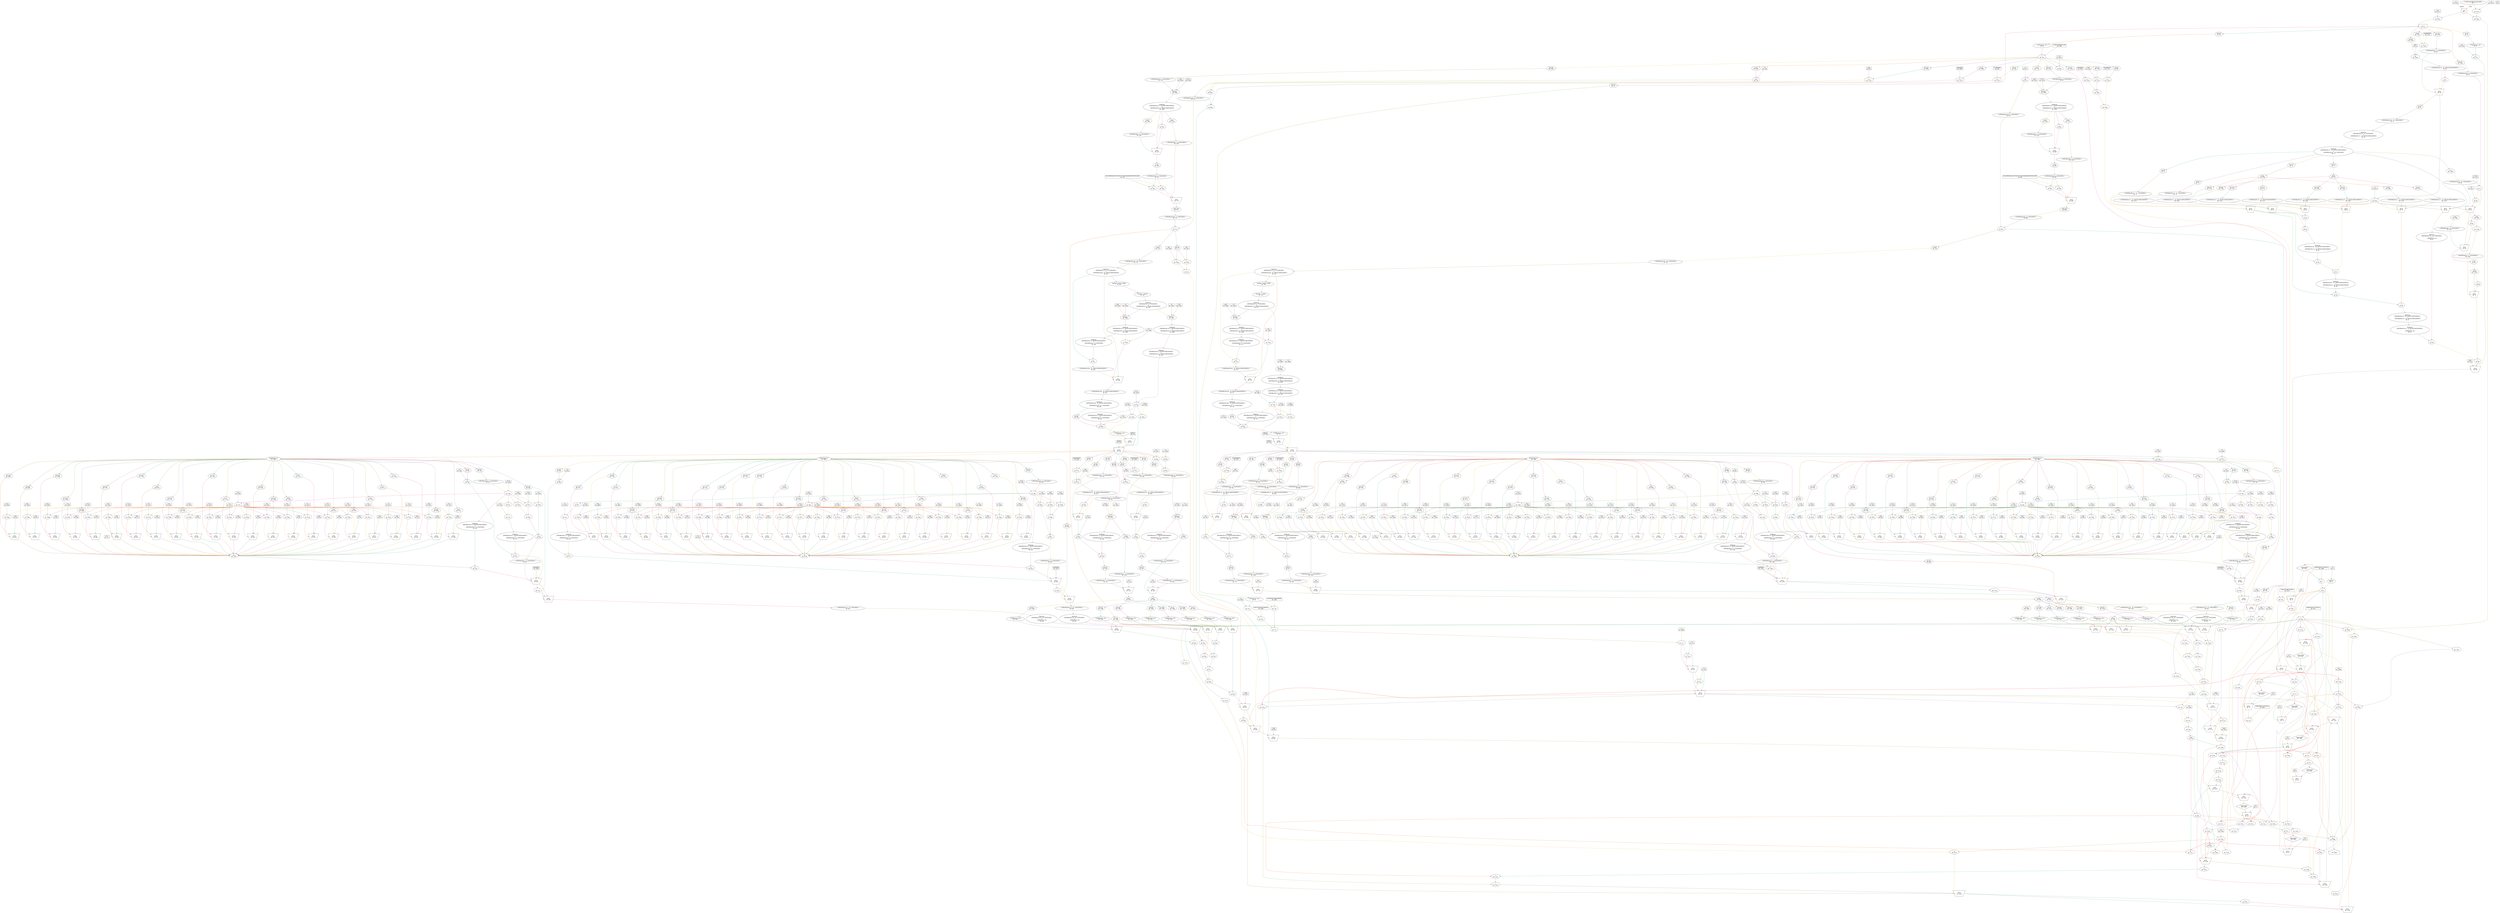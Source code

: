 digraph loopKernel_post_tri_add_extraction{
	NodeStreamOffset1252 [shape=diamond, label="-loopLength\nID: 1252"];
	NodeConstantRawBits1980 [shape=box, label="9.688792051747441E-4\nID: 1980"];
	NodeGt7 [label=">\nID: 7"];
	NodeConstantRawBits2 [shape=box, label="1.0\nID: 2"];
	NodePulse3 [label="pulse(1)\nID: 3"];
	NodeOr8 [label="|\nID: 8"];
	NodeConstantRawBits23 [shape=box, label="0.0\nID: 23"];
	NodeMux24 [shape=invtrapezium, height=0.5, label="MUX\nID: 24"];
	NodeConstantRawBits1979 [shape=box, label="-2.89217678073328E-5\nID: 1979"];
	NodeConstantRawBits1978 [shape=box, label="1.0\nID: 1978"];
	NodeEvalStreamOffset1 [label="EvalStreamOffset(loopLength)\nID: 1"];
	NodeCounter5 [shape=hexagon, label="cnt\nID: 5"];
	NodeConstantRawBits1977 [shape=box, label="0.0\nID: 1977"];
	NodeEqInlined1335 [label="==\nID: 1335"];
	NodeInput30 [shape=invhouse, label="y\nID: 30"];
	NodeSlice31 [label="[31:0]\nID: 31"];
	NodeReinterpret32 [label="<{HWFloat:8, 24}>\nID: 32"];
	NodeConstantRawBits1976 [shape=box, label="0.0\nID: 1976"];
	NodeGte101 [label=">=\nID: 101"];
	NodeConstantRawBits102 [shape=box, label="NaN\nID: 102"];
	NodeSlice1336 [label="[31:31]\nID: 1336"];
	NodeReinterpret46 [label="<{HWOffsetFix:1, 0, UNSIGNED}>\nID: 46"];
	NodeConstantRawBits41 [shape=box, label="0x0\nID: 41"];
	NodeSlice1337 [label="[30:0]\nID: 1337"];
	NodeConstantRawBits1975 [shape=box, label="0x00000000\nID: 1975"];
	NodeNeqInlined1338 [label="!=\nID: 1338"];
	NodeSlice1339 [label="[22:0]\nID: 1339"];
	NodeCat1340 [label="@\nID: 1340"];
	NodeReinterpret44 [label="<{HWOffsetFix:25, -23, TWOSCOMPLEMENT}>\nID: 44"];
	NodeNeg47 [label="(-)\nID: 47"];
	NodeMux48 [shape=invtrapezium, height=0.5, label="MUX\nID: 48"];
	NodeConstantRawBits1974 [shape=box, label="1.5\nID: 1974"];
	NodeGtInlined1341 [label=">\nID: 1341"];
	NodeSlice1342 [label="[30:23]\nID: 1342"];
	NodeReinterpret50 [label="<{HWOffsetFix:8, 0, UNSIGNED}>\nID: 50"];
	NodeConstantRawBits1973 [shape=box, label="127.0\nID: 1973"];
	NodeSub52 [label="-\nID: 52"];
	NodeConstantRawBits1972 [shape=box, label="1.0\nID: 1972"];
	NodeAdd60 [label="+\nID: 60"];
	NodeMux61 [shape=invtrapezium, height=0.5, label="MUX\nID: 61"];
	NodeSlice1343 [label="[8:8]\nID: 1343"];
	NodeNot1344 [label="~\nID: 1344"];
	NodeReinterpret1345 [label="<{HWOffsetFix:1, 0, UNSIGNED}>\nID: 1345"];
	NodeSlice1346 [label="[8:8]\nID: 1346"];
	NodeReinterpret1347 [label="<{HWOffsetFix:1, 0, UNSIGNED}>\nID: 1347"];
	NodeNeg64 [label="(-)\nID: 64"];
	NodeMux65 [shape=invtrapezium, height=0.5, label="MUX\nID: 65"];
	NodeSlice66 [label="[7:0]\nID: 66"];
	NodeROM1286 [label="ROM\nID: 1286"];
	NodeNeg69 [label="(-)\nID: 69"];
	NodeMux70 [shape=invtrapezium, height=0.5, label="MUX\nID: 70"];
	NodeSlice55 [label="[22:0]\nID: 55"];
	NodeReinterpret57 [label="<{HWOffsetFix:23, -23, UNSIGNED}>\nID: 57"];
	NodeCast58 [label="NodeCast
{HWOffsetFix:23, -23, UNSIGNED} 
->
 {HWOffsetFix:27, -23, TWOSCOMPLEMENT}\nID: 58"];
	NodeCast71 [label="NodeCast
{HWOffsetFix:27, -23, TWOSCOMPLEMENT} 
->
 {HWOffsetFix:25, -24, UNSIGNED}\nID: 71"];
	NodeSlice74 [label="[23:17]\nID: 74"];
	NodeROM1268 [label="ROM\nID: 1268"];
	NodeSlice1275 [label="[107:81]\nID: 1275"];
	NodeReinterpret1276 [label="<{HWOffsetFix:27, -23, TWOSCOMPLEMENT}>\nID: 1276"];
	NodeSlice77 [label="[23:17]\nID: 77"];
	NodeROM1277 [label="ROM\nID: 1277"];
	NodeSlice1284 [label="[107:81]\nID: 1284"];
	NodeReinterpret1285 [label="<{HWOffsetFix:27, -23, TWOSCOMPLEMENT}>\nID: 1285"];
	NodeMux82 [shape=invtrapezium, height=0.5, label="MUX\nID: 82"];
	NodeSlice72 [label="[16:0]\nID: 72"];
	NodeReinterpret73 [label="<{HWOffsetFix:17, -17, UNSIGNED}>\nID: 73"];
	NodeSlice75 [label="[16:0]\nID: 75"];
	NodeReinterpret76 [label="<{HWOffsetFix:17, -17, UNSIGNED}>\nID: 76"];
	NodeMux78 [shape=invtrapezium, height=0.5, label="MUX\nID: 78"];
	NodeMul83 [label="*\nID: 83"];
	NodeSlice1273 [label="[80:54]\nID: 1273"];
	NodeReinterpret1274 [label="<{HWOffsetFix:27, -23, TWOSCOMPLEMENT}>\nID: 1274"];
	NodeSlice1282 [label="[80:54]\nID: 1282"];
	NodeReinterpret1283 [label="<{HWOffsetFix:27, -23, TWOSCOMPLEMENT}>\nID: 1283"];
	NodeMux81 [shape=invtrapezium, height=0.5, label="MUX\nID: 81"];
	NodeAdd84 [label="+\nID: 84"];
	NodeCast85 [label="NodeCast
{HWOffsetFix:45, -40, TWOSCOMPLEMENT} 
->
 {HWOffsetFix:25, -20, TWOSCOMPLEMENT}\nID: 85"];
	NodeMul86 [label="*\nID: 86"];
	NodeSlice1271 [label="[53:27]\nID: 1271"];
	NodeReinterpret1272 [label="<{HWOffsetFix:27, -23, TWOSCOMPLEMENT}>\nID: 1272"];
	NodeSlice1280 [label="[53:27]\nID: 1280"];
	NodeReinterpret1281 [label="<{HWOffsetFix:27, -23, TWOSCOMPLEMENT}>\nID: 1281"];
	NodeMux80 [shape=invtrapezium, height=0.5, label="MUX\nID: 80"];
	NodeAdd87 [label="+\nID: 87"];
	NodeCast88 [label="NodeCast
{HWOffsetFix:43, -37, TWOSCOMPLEMENT} 
->
 {HWOffsetFix:25, -19, TWOSCOMPLEMENT}\nID: 88"];
	NodeMul89 [label="*\nID: 89"];
	NodeSlice1269 [label="[26:0]\nID: 1269"];
	NodeReinterpret1270 [label="<{HWOffsetFix:27, -23, TWOSCOMPLEMENT}>\nID: 1270"];
	NodeSlice1278 [label="[26:0]\nID: 1278"];
	NodeReinterpret1279 [label="<{HWOffsetFix:27, -23, TWOSCOMPLEMENT}>\nID: 1279"];
	NodeMux79 [shape=invtrapezium, height=0.5, label="MUX\nID: 79"];
	NodeAdd90 [label="+\nID: 90"];
	NodeCast91 [label="NodeCast
{HWOffsetFix:42, -36, TWOSCOMPLEMENT} 
->
 {HWOffsetFix:25, -19, TWOSCOMPLEMENT}\nID: 91"];
	NodeCast92 [label="NodeCast
{HWOffsetFix:25, -19, TWOSCOMPLEMENT} 
->
 {HWFloat:8, 24}\nID: 92"];
	NodeShift1348 [label=">> 1\nID: 1348"];
	NodeReinterpret95 [label="<{HWOffsetFix:25, -24, UNSIGNED}>\nID: 95"];
	NodeMux96 [shape=invtrapezium, height=0.5, label="MUX\nID: 96"];
	NodeCast97 [label="NodeCast
{HWOffsetFix:25, -24, UNSIGNED} 
->
 {HWFloat:8, 24}\nID: 97"];
	NodeMul98 [label="*\nID: 98"];
	NodeAdd99 [label="+\nID: 99"];
	NodeMux103 [shape=invtrapezium, height=0.5, label="MUX\nID: 103"];
	NodeMul105 [label="*\nID: 105"];
	NodeAdd106 [label="+\nID: 106"];
	NodeConstantRawBits1971 [shape=box, label="9.688792051747441E-4\nID: 1971"];
	NodeGt108 [label=">\nID: 108"];
	NodeConstantRawBits1970 [shape=box, label="1.0\nID: 1970"];
	NodeSub1254 [label="-\nID: 1254"];
	NodeEqInlined1349 [label="==\nID: 1349"];
	NodeAnd1256 [label="&\nID: 1256"];
	NodeStreamOffset1251 [shape=diamond, label="-loopLength\nID: 1251"];
	NodeConstantRawBits21 [shape=box, label="0.0\nID: 21"];
	NodeMux22 [shape=invtrapezium, height=0.5, label="MUX\nID: 22"];
	NodeConstantRawBits1969 [shape=box, label="9.688792051747441E-4\nID: 1969"];
	NodeSub110 [label="-\nID: 110"];
	NodeMux111 [shape=invtrapezium, height=0.5, label="MUX\nID: 111"];
	NodeAdd118 [label="+\nID: 118"];
	NodeStreamOffset1247 [shape=diamond, label="-loopLength\nID: 1247"];
	NodeConstantRawBits13 [shape=box, label="0.0\nID: 13"];
	NodeMux14 [shape=invtrapezium, height=0.5, label="MUX\nID: 14"];
	NodeNot1243 [label="~\nID: 1243"];
	NodeNot1235 [label="~\nID: 1235"];
	NodeConstantRawBits1968 [shape=box, label="0.0\nID: 1968"];
	NodeLt1228 [label="<\nID: 1228"];
	NodeNot1239 [label="~\nID: 1239"];
	NodeNot1231 [label="~\nID: 1231"];
	NodeAnd1232 [label="&\nID: 1232"];
	NodeNot1200 [label="~\nID: 1200"];
	NodeAnd1201 [label="&\nID: 1201"];
	NodeConstantRawBits1967 [shape=box, label="1.0\nID: 1967"];
	NodeConstantRawBits128 [shape=box, label="-1.0\nID: 128"];
	NodeConstantRawBits129 [shape=box, label="1.0\nID: 129"];
	NodeConstantRawBits1966 [shape=box, label="1.0\nID: 1966"];
	NodeConstantRawBits1965 [shape=box, label="0.0026470378506928682\nID: 1965"];
	NodeSlice33 [label="[63:32]\nID: 33"];
	NodeReinterpret34 [label="<{HWFloat:8, 24}>\nID: 34"];
	NodeMul120 [label="*\nID: 120"];
	NodeConstantRawBits1964 [shape=box, label="1.0\nID: 1964"];
	NodeSub122 [label="-\nID: 122"];
	NodeConstantRawBits1963 [shape=box, label="0.0013235189253464341\nID: 1963"];
	NodeAdd124 [label="+\nID: 124"];
	NodeDiv125 [label="/\nID: 125"];
	NodeSub127 [label="-\nID: 127"];
	NodeGt130 [label=">\nID: 130"];
	NodeMux131 [shape=invtrapezium, height=0.5, label="MUX\nID: 131"];
	NodeGt132 [label=">\nID: 132"];
	NodeMux133 [shape=invtrapezium, height=0.5, label="MUX\nID: 133"];
	NodeSub135 [label="-\nID: 135"];
	NodeConstantRawBits1962 [shape=box, label="2.0\nID: 1962"];
	NodeSub137 [label="-\nID: 137"];
	NodeMul138 [label="*\nID: 138"];
	NodeSqrt139 [label="sqrt\nID: 139"];
	NodeConstantRawBits1961 [shape=box, label="6.2831854820251465\nID: 1961"];
	NodeSlice35 [label="[95:64]\nID: 35"];
	NodeReinterpret36 [label="<{HWFloat:8, 24}>\nID: 36"];
	NodeMul142 [label="*\nID: 142"];
	NodeSlice144 [label="[30:0]\nID: 144"];
	NodeConstantRawBits650 [shape=box, label="0x7f800000\nID: 650"];
	NodeEqInlined1351 [label="==\nID: 1351"];
	NodeSlice1689 [label="[30:23]\nID: 1689"];
	NodeConstantRawBits655 [shape=box, label="0xff\nID: 655"];
	NodeEqInlined1353 [label="==\nID: 1353"];
	NodeSlice1690 [label="[22:0]\nID: 1690"];
	NodeConstantRawBits1960 [shape=box, label="0x000000\nID: 1960"];
	NodeNeqInlined1355 [label="!=\nID: 1355"];
	NodeAnd659 [label="&\nID: 659"];
	NodeOr660 [label="|\nID: 660"];
	NodeConstantRawBits148 [shape=box, label="1.0\nID: 148"];
	NodeSlice1691 [label="[22:0]\nID: 1691"];
	NodeCat149 [label="@\nID: 149"];
	NodeReinterpret152 [label="<{HWOffsetFix:24, 0, UNSIGNED}>\nID: 152"];
	NodeSlice1692 [label="[30:23]\nID: 1692"];
	NodeReinterpret154 [label="<{HWOffsetFix:8, 0, UNSIGNED}>\nID: 154"];
	NodeConstantRawBits1959 [shape=box, label="127.0\nID: 1959"];
	NodeConstantRawBits1958 [shape=box, label="24.0\nID: 1958"];
	NodeTriArith1985 [label="TriArith --\nID: 1985"];
	NodeCast1986 [label="NodeCast
{HWOffsetFix:10, 0, TWOSCOMPLEMENT} 
->
 {HWOffsetFix:9, 0, TWOSCOMPLEMENT}\nID: 1986"];
	NodeSlice1358 [label="[8:8]\nID: 1358"];
	NodeReinterpret1359 [label="<{HWOffsetFix:1, 0, UNSIGNED}>\nID: 1359"];
	NodeConstantRawBits159 [shape=box, label="0x0a2f9836e4e441529fc2757d1f534ddc0db6295993c4390\nID: 159"];
	NodeSlice1360 [label="[8:8]\nID: 1360"];
	NodeReinterpret1361 [label="<{HWOffsetFix:1, 0, UNSIGNED}>\nID: 1361"];
	NodeNeg164 [label="(-)\nID: 164"];
	NodeMux165 [shape=invtrapezium, height=0.5, label="MUX\nID: 165"];
	NodeSlice166 [label="[7:0]\nID: 166"];
	NodeReinterpret167 [label="<{HWOffsetFix:8, 0, UNSIGNED}>\nID: 167"];
	NodeShift169 [label="<<\nID: 169"];
	NodeShift168 [label=">>\nID: 168"];
	NodeMux170 [shape=invtrapezium, height=0.5, label="MUX\nID: 170"];
	NodeSlice171 [label="[184:104]\nID: 171"];
	NodeReinterpret173 [label="<{HWOffsetFix:81, 0, UNSIGNED}>\nID: 173"];
	NodeMul174 [label="*\nID: 174"];
	NodeSlice177 [label="[80:79]\nID: 177"];
	NodeConstantRawBits1957 [shape=box, label="0x1\nID: 1957"];
	NodeEqInlined1362 [label="==\nID: 1362"];
	NodeConstantRawBits1956 [shape=box, label="0x2\nID: 1956"];
	NodeEqInlined1363 [label="==\nID: 1363"];
	NodeOr225 [label="|\nID: 225"];
	NodeSlice178 [label="[78:0]\nID: 178"];
	NodeReinterpret179 [label="<{HWOffsetFix:79, -79, UNSIGNED}>\nID: 179"];
	NodeCast182 [label="NodeCast
{HWOffsetFix:79, -79, UNSIGNED} 
->
 {HWOffsetFix:80, -79, TWOSCOMPLEMENT}\nID: 182"];
	NodeLeading1Detect183 [label="Leading 1 Detect (MSB)\nID: 183"];
	NodeOneHotDecode184 [label="One-Hot -> binary\nID: 184"];
	NodeCast185 [label="NodeCast
{HWOffsetFix:7, 0, UNSIGNED} 
->
 {HWOffsetFix:8, 0, TWOSCOMPLEMENT}\nID: 185"];
	NodeConstantRawBits1955 [shape=box, label="79.0\nID: 1955"];
	NodeConstantRawBits1954 [shape=box, label="1.0\nID: 1954"];
	NodeTriArith1987 [label="TriArith --\nID: 1987"];
	NodeCast1988 [label="NodeCast
{HWOffsetFix:10, 0, TWOSCOMPLEMENT} 
->
 {HWOffsetFix:8, 0, TWOSCOMPLEMENT}\nID: 1988"];
	NodeCast202 [label="NodeCast
{HWOffsetFix:8, 0, TWOSCOMPLEMENT} 
->
 {HWOffsetFix:9, 0, TWOSCOMPLEMENT}\nID: 202"];
	NodeConstantRawBits1953 [shape=box, label="127.0\nID: 1953"];
	NodeAdd204 [label="+\nID: 204"];
	NodeConstantRawBits1952 [shape=box, label="-126.0\nID: 1952"];
	NodeLtInlined1364 [label="<\nID: 1364"];
	NodeConstantRawBits1951 [shape=box, label="127.0\nID: 1951"];
	NodeGtInlined1365 [label=">\nID: 1365"];
	NodeConstantRawBits1333 [shape=box, label="0.0\nID: 1333"];
	NodeCast207 [label="NodeCast
{HWOffsetFix:9, 0, TWOSCOMPLEMENT} 
->
 {HWOffsetFix:8, 0, UNSIGNED}\nID: 207"];
	NodeConstantRawBits1950 [shape=box, label="80.0\nID: 1950"];
	NodeConstantRawBits1949 [shape=box, label="1.0\nID: 1949"];
	NodeTriArith1989 [label="TriArith --\nID: 1989"];
	NodeCast1990 [label="NodeCast
{HWOffsetFix:10, 0, TWOSCOMPLEMENT} 
->
 {HWOffsetFix:8, 0, TWOSCOMPLEMENT}\nID: 1990"];
	NodeConstantRawBits1948 [shape=box, label="0.0\nID: 1948"];
	NodeGtInlined1366 [label=">\nID: 1366"];
	NodeCast196 [label="NodeCast
{HWOffsetFix:8, 0, TWOSCOMPLEMENT} 
->
 {HWOffsetFix:7, 0, UNSIGNED}\nID: 196"];
	NodeShift197 [label="<<\nID: 197"];
	NodeReinterpret198 [label="<{HWOffsetFix:80, -79, TWOSCOMPLEMENT}>\nID: 198"];
	NodeMux199 [shape=invtrapezium, height=0.5, label="MUX\nID: 199"];
	NodeReinterpret201 [label="<{HWOffsetFix:80, -78, TWOSCOMPLEMENT}>\nID: 201"];
	NodeCast205 [label="NodeCast
{HWOffsetFix:80, -78, TWOSCOMPLEMENT} 
->
 {HWOffsetFix:24, -23, UNSIGNED}\nID: 205"];
	NodeSlice206 [label="[22:0]\nID: 206"];
	NodeCat1367 [label="@\nID: 1367"];
	NodeReinterpret211 [label="<{HWFloat:8, 24}>\nID: 211"];
	NodeConstantRawBits214 [shape=box, label="Infinity\nID: 214"];
	NodeMux215 [shape=invtrapezium, height=0.5, label="MUX\nID: 215"];
	NodeConstantRawBits218 [shape=box, label="-Infinity\nID: 218"];
	NodeMux219 [shape=invtrapezium, height=0.5, label="MUX\nID: 219"];
	NodeConstantRawBits1947 [shape=box, label="0.0\nID: 1947"];
	NodeLt642 [label="<\nID: 642"];
	NodeConstantRawBits1946 [shape=box, label="1.0\nID: 1946"];
	NodeGte644 [label=">=\nID: 644"];
	NodeOr645 [label="|\nID: 645"];
	NodeSlice1368 [label="[79:79]\nID: 1368"];
	NodeConstantRawBits1945 [shape=box, label="7.0\nID: 1945"];
	NodeSlice240 [label="[30:23]\nID: 240"];
	NodeReinterpret241 [label="<{HWOffsetFix:8, 0, UNSIGNED}>\nID: 241"];
	NodeConstantRawBits1944 [shape=box, label="127.0\nID: 1944"];
	NodeTriArith1991 [label="TriArith +-\nID: 1991"];
	NodeSlice1369 [label="[8:8]\nID: 1369"];
	NodeReinterpret1370 [label="<{HWOffsetFix:1, 0, UNSIGNED}>\nID: 1370"];
	NodeConstantRawBits238 [shape=box, label="0.0\nID: 238"];
	NodeSlice234 [label="[31:31]\nID: 234"];
	NodeReinterpret235 [label="<{HWOffsetFix:1, 0, UNSIGNED}>\nID: 235"];
	NodeConstantRawBits230 [shape=box, label="0x0\nID: 230"];
	NodeSlice227 [label="[30:0]\nID: 227"];
	NodeConstantRawBits1943 [shape=box, label="0x00000000\nID: 1943"];
	NodeNeqInlined1371 [label="!=\nID: 1371"];
	NodeSlice226 [label="[22:0]\nID: 226"];
	NodeCat1372 [label="@\nID: 1372"];
	NodeReinterpret233 [label="<{HWOffsetFix:25, -23, TWOSCOMPLEMENT}>\nID: 233"];
	NodeNeg236 [label="(-)\nID: 236"];
	NodeMux237 [shape=invtrapezium, height=0.5, label="MUX\nID: 237"];
	NodeCat239 [label="@\nID: 239"];
	NodeCast248 [label="NodeCast
{HWOffsetFix:9, 0, TWOSCOMPLEMENT} 
->
 {HWOffsetFix:5, 0, UNSIGNED}\nID: 248"];
	NodeShift249 [label="<<\nID: 249"];
	NodeSlice250 [label="[29:23]\nID: 250"];
	NodeReinterpret251 [label="<{HWOffsetFix:7, 0, UNSIGNED}>\nID: 251"];
	NodeConstantRawBits252 [shape=box, label="0.0\nID: 252"];
	NodeMux253 [shape=invtrapezium, height=0.5, label="MUX\nID: 253"];
	NodeROM1287 [label="ROM\nID: 1287"];
	NodeSlice1294 [label="[127:96]\nID: 1294"];
	NodeReinterpret1295 [label="<{HWFloat:8, 24}>\nID: 1295"];
	NodeConstantRawBits1942 [shape=box, label="7.0\nID: 1942"];
	NodeSlice441 [label="[30:23]\nID: 441"];
	NodeReinterpret442 [label="<{HWOffsetFix:8, 0, UNSIGNED}>\nID: 442"];
	NodeConstantRawBits1941 [shape=box, label="127.0\nID: 1941"];
	NodeTriArith1992 [label="TriArith +-\nID: 1992"];
	NodeSlice1373 [label="[8:8]\nID: 1373"];
	NodeReinterpret1374 [label="<{HWOffsetFix:1, 0, UNSIGNED}>\nID: 1374"];
	NodeConstantRawBits439 [shape=box, label="0.0\nID: 439"];
	NodeSlice435 [label="[31:31]\nID: 435"];
	NodeReinterpret436 [label="<{HWOffsetFix:1, 0, UNSIGNED}>\nID: 436"];
	NodeConstantRawBits431 [shape=box, label="0x0\nID: 431"];
	NodeSlice428 [label="[30:0]\nID: 428"];
	NodeConstantRawBits1940 [shape=box, label="0x00000000\nID: 1940"];
	NodeNeqInlined1375 [label="!=\nID: 1375"];
	NodeSlice427 [label="[22:0]\nID: 427"];
	NodeCat1376 [label="@\nID: 1376"];
	NodeReinterpret434 [label="<{HWOffsetFix:25, -23, TWOSCOMPLEMENT}>\nID: 434"];
	NodeNeg437 [label="(-)\nID: 437"];
	NodeMux438 [shape=invtrapezium, height=0.5, label="MUX\nID: 438"];
	NodeCat440 [label="@\nID: 440"];
	NodeCast449 [label="NodeCast
{HWOffsetFix:9, 0, TWOSCOMPLEMENT} 
->
 {HWOffsetFix:5, 0, UNSIGNED}\nID: 449"];
	NodeShift450 [label="<<\nID: 450"];
	NodeSlice451 [label="[29:23]\nID: 451"];
	NodeReinterpret452 [label="<{HWOffsetFix:7, 0, UNSIGNED}>\nID: 452"];
	NodeConstantRawBits453 [shape=box, label="0.0\nID: 453"];
	NodeMux454 [shape=invtrapezium, height=0.5, label="MUX\nID: 454"];
	NodeROM1296 [label="ROM\nID: 1296"];
	NodeSlice1303 [label="[127:96]\nID: 1303"];
	NodeReinterpret1304 [label="<{HWFloat:8, 24}>\nID: 1304"];
	NodeMux632 [shape=invtrapezium, height=0.5, label="MUX\nID: 632"];
	NodePO2FPMult1981 [label="PO2FPMult_N7\nID: 1981"];
	NodeSlice263 [label="[31:31]\nID: 263"];
	NodeSlice256 [label="[30:23]\nID: 256"];
	NodeReinterpret257 [label="<{HWOffsetFix:8, 0, UNSIGNED}>\nID: 257"];
	NodeConstantRawBits1938 [shape=box, label="127.0\nID: 1938"];
	NodeSub259 [label="-\nID: 259"];
	NodeConstantRawBits1937 [shape=box, label="23.0\nID: 1937"];
	NodeGteInlined1377 [label=">=\nID: 1377"];
	NodeConstantRawBits1936 [shape=box, label="-24.0\nID: 1936"];
	NodeLteInlined1378 [label="<=\nID: 1378"];
	NodeOr268 [label="|\nID: 268"];
	NodeConstantRawBits1935 [shape=box, label="-1.0\nID: 1935"];
	NodeLteInlined1379 [label="<=\nID: 1379"];
	NodeCat420 [label="@\nID: 420"];
	NodeReinterpret421 [label="<{HWOffsetFix:2, 0, UNSIGNED}>\nID: 421"];
	NodeConstantRawBits1934 [shape=box, label="22.0\nID: 1934"];
	NodeConstantRawBits1933 [shape=box, label="23.0\nID: 1933"];
	NodeSub279 [label="-\nID: 279"];
	NodeLtInlined1380 [label="<\nID: 1380"];
	NodeConstantRawBits415 [shape=box, label="0x0\nID: 415"];
	NodeSlice1693 [label="[22:22]\nID: 1693"];
	NodeMux416 [shape=invtrapezium, height=0.5, label="MUX\nID: 416"];
	NodeConstantRawBits1932 [shape=box, label="21.0\nID: 1932"];
	NodeLtInlined1382 [label="<\nID: 1382"];
	NodeConstantRawBits409 [shape=box, label="0x0\nID: 409"];
	NodeSlice1694 [label="[21:21]\nID: 1694"];
	NodeMux410 [shape=invtrapezium, height=0.5, label="MUX\nID: 410"];
	NodeConstantRawBits1931 [shape=box, label="20.0\nID: 1931"];
	NodeLtInlined1384 [label="<\nID: 1384"];
	NodeConstantRawBits403 [shape=box, label="0x0\nID: 403"];
	NodeSlice1695 [label="[20:20]\nID: 1695"];
	NodeMux404 [shape=invtrapezium, height=0.5, label="MUX\nID: 404"];
	NodeConstantRawBits1930 [shape=box, label="19.0\nID: 1930"];
	NodeLtInlined1386 [label="<\nID: 1386"];
	NodeConstantRawBits397 [shape=box, label="0x0\nID: 397"];
	NodeSlice1696 [label="[19:19]\nID: 1696"];
	NodeMux398 [shape=invtrapezium, height=0.5, label="MUX\nID: 398"];
	NodeConstantRawBits1929 [shape=box, label="18.0\nID: 1929"];
	NodeLtInlined1388 [label="<\nID: 1388"];
	NodeConstantRawBits391 [shape=box, label="0x0\nID: 391"];
	NodeSlice1697 [label="[18:18]\nID: 1697"];
	NodeMux392 [shape=invtrapezium, height=0.5, label="MUX\nID: 392"];
	NodeConstantRawBits1928 [shape=box, label="17.0\nID: 1928"];
	NodeLtInlined1390 [label="<\nID: 1390"];
	NodeConstantRawBits385 [shape=box, label="0x0\nID: 385"];
	NodeSlice1698 [label="[17:17]\nID: 1698"];
	NodeMux386 [shape=invtrapezium, height=0.5, label="MUX\nID: 386"];
	NodeConstantRawBits1927 [shape=box, label="16.0\nID: 1927"];
	NodeLtInlined1392 [label="<\nID: 1392"];
	NodeConstantRawBits379 [shape=box, label="0x0\nID: 379"];
	NodeSlice1699 [label="[16:16]\nID: 1699"];
	NodeMux380 [shape=invtrapezium, height=0.5, label="MUX\nID: 380"];
	NodeConstantRawBits1926 [shape=box, label="15.0\nID: 1926"];
	NodeLtInlined1394 [label="<\nID: 1394"];
	NodeConstantRawBits373 [shape=box, label="0x0\nID: 373"];
	NodeSlice1700 [label="[15:15]\nID: 1700"];
	NodeMux374 [shape=invtrapezium, height=0.5, label="MUX\nID: 374"];
	NodeConstantRawBits1925 [shape=box, label="14.0\nID: 1925"];
	NodeLtInlined1396 [label="<\nID: 1396"];
	NodeConstantRawBits367 [shape=box, label="0x0\nID: 367"];
	NodeSlice1701 [label="[14:14]\nID: 1701"];
	NodeMux368 [shape=invtrapezium, height=0.5, label="MUX\nID: 368"];
	NodeConstantRawBits1924 [shape=box, label="13.0\nID: 1924"];
	NodeLtInlined1398 [label="<\nID: 1398"];
	NodeConstantRawBits361 [shape=box, label="0x0\nID: 361"];
	NodeSlice1702 [label="[13:13]\nID: 1702"];
	NodeMux362 [shape=invtrapezium, height=0.5, label="MUX\nID: 362"];
	NodeConstantRawBits1923 [shape=box, label="12.0\nID: 1923"];
	NodeLtInlined1400 [label="<\nID: 1400"];
	NodeConstantRawBits355 [shape=box, label="0x0\nID: 355"];
	NodeSlice1703 [label="[12:12]\nID: 1703"];
	NodeMux356 [shape=invtrapezium, height=0.5, label="MUX\nID: 356"];
	NodeConstantRawBits1922 [shape=box, label="11.0\nID: 1922"];
	NodeLtInlined1402 [label="<\nID: 1402"];
	NodeConstantRawBits349 [shape=box, label="0x0\nID: 349"];
	NodeSlice1704 [label="[11:11]\nID: 1704"];
	NodeMux350 [shape=invtrapezium, height=0.5, label="MUX\nID: 350"];
	NodeConstantRawBits1921 [shape=box, label="10.0\nID: 1921"];
	NodeLtInlined1404 [label="<\nID: 1404"];
	NodeConstantRawBits343 [shape=box, label="0x0\nID: 343"];
	NodeSlice1705 [label="[10:10]\nID: 1705"];
	NodeMux344 [shape=invtrapezium, height=0.5, label="MUX\nID: 344"];
	NodeConstantRawBits1920 [shape=box, label="9.0\nID: 1920"];
	NodeLtInlined1406 [label="<\nID: 1406"];
	NodeConstantRawBits337 [shape=box, label="0x0\nID: 337"];
	NodeSlice1706 [label="[9:9]\nID: 1706"];
	NodeMux338 [shape=invtrapezium, height=0.5, label="MUX\nID: 338"];
	NodeConstantRawBits1919 [shape=box, label="8.0\nID: 1919"];
	NodeLtInlined1408 [label="<\nID: 1408"];
	NodeConstantRawBits331 [shape=box, label="0x0\nID: 331"];
	NodeSlice1707 [label="[8:8]\nID: 1707"];
	NodeMux332 [shape=invtrapezium, height=0.5, label="MUX\nID: 332"];
	NodeConstantRawBits1918 [shape=box, label="7.0\nID: 1918"];
	NodeLtInlined1410 [label="<\nID: 1410"];
	NodeConstantRawBits325 [shape=box, label="0x0\nID: 325"];
	NodeSlice1708 [label="[7:7]\nID: 1708"];
	NodeMux326 [shape=invtrapezium, height=0.5, label="MUX\nID: 326"];
	NodeConstantRawBits1917 [shape=box, label="6.0\nID: 1917"];
	NodeLtInlined1412 [label="<\nID: 1412"];
	NodeConstantRawBits319 [shape=box, label="0x0\nID: 319"];
	NodeSlice1709 [label="[6:6]\nID: 1709"];
	NodeMux320 [shape=invtrapezium, height=0.5, label="MUX\nID: 320"];
	NodeConstantRawBits1916 [shape=box, label="5.0\nID: 1916"];
	NodeLtInlined1414 [label="<\nID: 1414"];
	NodeConstantRawBits313 [shape=box, label="0x0\nID: 313"];
	NodeSlice1710 [label="[5:5]\nID: 1710"];
	NodeMux314 [shape=invtrapezium, height=0.5, label="MUX\nID: 314"];
	NodeConstantRawBits1915 [shape=box, label="4.0\nID: 1915"];
	NodeLtInlined1416 [label="<\nID: 1416"];
	NodeConstantRawBits307 [shape=box, label="0x0\nID: 307"];
	NodeSlice1711 [label="[4:4]\nID: 1711"];
	NodeMux308 [shape=invtrapezium, height=0.5, label="MUX\nID: 308"];
	NodeConstantRawBits1914 [shape=box, label="3.0\nID: 1914"];
	NodeLtInlined1418 [label="<\nID: 1418"];
	NodeConstantRawBits301 [shape=box, label="0x0\nID: 301"];
	NodeSlice1712 [label="[3:3]\nID: 1712"];
	NodeMux302 [shape=invtrapezium, height=0.5, label="MUX\nID: 302"];
	NodeConstantRawBits1913 [shape=box, label="2.0\nID: 1913"];
	NodeLtInlined1420 [label="<\nID: 1420"];
	NodeConstantRawBits295 [shape=box, label="0x0\nID: 295"];
	NodeSlice1713 [label="[2:2]\nID: 1713"];
	NodeMux296 [shape=invtrapezium, height=0.5, label="MUX\nID: 296"];
	NodeConstantRawBits1912 [shape=box, label="1.0\nID: 1912"];
	NodeLtInlined1422 [label="<\nID: 1422"];
	NodeConstantRawBits289 [shape=box, label="0x0\nID: 289"];
	NodeSlice1714 [label="[1:1]\nID: 1714"];
	NodeMux290 [shape=invtrapezium, height=0.5, label="MUX\nID: 290"];
	NodeConstantRawBits1911 [shape=box, label="0.0\nID: 1911"];
	NodeLtInlined1424 [label="<\nID: 1424"];
	NodeConstantRawBits283 [shape=box, label="0x0\nID: 283"];
	NodeSlice1715 [label="[0:0]\nID: 1715"];
	NodeMux284 [shape=invtrapezium, height=0.5, label="MUX\nID: 284"];
	NodeConstantRawBits277 [shape=box, label="0.0\nID: 277"];
	NodeCat1447 [label="@\nID: 1447"];
	NodeCast418 [label="NodeCast
{HWOffsetFix:9, 0, TWOSCOMPLEMENT} 
->
 {HWOffsetFix:5, 0, UNSIGNED}\nID: 418"];
	NodeShift419 [label="<<\nID: 419"];
	NodeConstantRawBits260 [shape=box, label="1.0\nID: 260"];
	NodeSlice261 [label="[22:0]\nID: 261"];
	NodeCat262 [label="@\nID: 262"];
	NodeNeg272 [label="(-)\nID: 272"];
	NodeConstantRawBits1910 [shape=box, label="1.0\nID: 1910"];
	NodeSub274 [label="-\nID: 274"];
	NodeCast275 [label="NodeCast
{HWOffsetFix:9, 0, TWOSCOMPLEMENT} 
->
 {HWOffsetFix:5, 0, UNSIGNED}\nID: 275"];
	NodeShift276 [label=">>\nID: 276"];
	NodeConstantRawBits1909 [shape=box, label="0x000000\nID: 1909"];
	NodeMux422 [shape=invtrapezium, height=0.5, label="MUX\nID: 422"];
	NodeNot423 [label="~\nID: 423"];
	NodeMux424 [shape=invtrapezium, height=0.5, label="MUX\nID: 424"];
	NodeReinterpret425 [label="<{HWOffsetFix:24, -24, UNSIGNED}>\nID: 425"];
	NodeCast426 [label="NodeCast
{HWOffsetFix:24, -24, UNSIGNED} 
->
 {HWFloat:8, 24}\nID: 426"];
	NodePO2FPMult1982 [label="PO2FPMult_N7\nID: 1982"];
	NodeSlice464 [label="[31:31]\nID: 464"];
	NodeSlice457 [label="[30:23]\nID: 457"];
	NodeReinterpret458 [label="<{HWOffsetFix:8, 0, UNSIGNED}>\nID: 458"];
	NodeConstantRawBits1907 [shape=box, label="127.0\nID: 1907"];
	NodeSub460 [label="-\nID: 460"];
	NodeConstantRawBits1906 [shape=box, label="23.0\nID: 1906"];
	NodeGteInlined1448 [label=">=\nID: 1448"];
	NodeConstantRawBits1905 [shape=box, label="-24.0\nID: 1905"];
	NodeLteInlined1449 [label="<=\nID: 1449"];
	NodeOr469 [label="|\nID: 469"];
	NodeConstantRawBits1904 [shape=box, label="-1.0\nID: 1904"];
	NodeLteInlined1450 [label="<=\nID: 1450"];
	NodeCat621 [label="@\nID: 621"];
	NodeReinterpret622 [label="<{HWOffsetFix:2, 0, UNSIGNED}>\nID: 622"];
	NodeConstantRawBits1903 [shape=box, label="22.0\nID: 1903"];
	NodeConstantRawBits1902 [shape=box, label="23.0\nID: 1902"];
	NodeSub480 [label="-\nID: 480"];
	NodeLtInlined1451 [label="<\nID: 1451"];
	NodeConstantRawBits616 [shape=box, label="0x0\nID: 616"];
	NodeSlice1716 [label="[22:22]\nID: 1716"];
	NodeMux617 [shape=invtrapezium, height=0.5, label="MUX\nID: 617"];
	NodeConstantRawBits1901 [shape=box, label="21.0\nID: 1901"];
	NodeLtInlined1453 [label="<\nID: 1453"];
	NodeConstantRawBits610 [shape=box, label="0x0\nID: 610"];
	NodeSlice1717 [label="[21:21]\nID: 1717"];
	NodeMux611 [shape=invtrapezium, height=0.5, label="MUX\nID: 611"];
	NodeConstantRawBits1900 [shape=box, label="20.0\nID: 1900"];
	NodeLtInlined1455 [label="<\nID: 1455"];
	NodeConstantRawBits604 [shape=box, label="0x0\nID: 604"];
	NodeSlice1718 [label="[20:20]\nID: 1718"];
	NodeMux605 [shape=invtrapezium, height=0.5, label="MUX\nID: 605"];
	NodeConstantRawBits1899 [shape=box, label="19.0\nID: 1899"];
	NodeLtInlined1457 [label="<\nID: 1457"];
	NodeConstantRawBits598 [shape=box, label="0x0\nID: 598"];
	NodeSlice1719 [label="[19:19]\nID: 1719"];
	NodeMux599 [shape=invtrapezium, height=0.5, label="MUX\nID: 599"];
	NodeConstantRawBits1898 [shape=box, label="18.0\nID: 1898"];
	NodeLtInlined1459 [label="<\nID: 1459"];
	NodeConstantRawBits592 [shape=box, label="0x0\nID: 592"];
	NodeSlice1720 [label="[18:18]\nID: 1720"];
	NodeMux593 [shape=invtrapezium, height=0.5, label="MUX\nID: 593"];
	NodeConstantRawBits1897 [shape=box, label="17.0\nID: 1897"];
	NodeLtInlined1461 [label="<\nID: 1461"];
	NodeConstantRawBits586 [shape=box, label="0x0\nID: 586"];
	NodeSlice1721 [label="[17:17]\nID: 1721"];
	NodeMux587 [shape=invtrapezium, height=0.5, label="MUX\nID: 587"];
	NodeConstantRawBits1896 [shape=box, label="16.0\nID: 1896"];
	NodeLtInlined1463 [label="<\nID: 1463"];
	NodeConstantRawBits580 [shape=box, label="0x0\nID: 580"];
	NodeSlice1722 [label="[16:16]\nID: 1722"];
	NodeMux581 [shape=invtrapezium, height=0.5, label="MUX\nID: 581"];
	NodeConstantRawBits1895 [shape=box, label="15.0\nID: 1895"];
	NodeLtInlined1465 [label="<\nID: 1465"];
	NodeConstantRawBits574 [shape=box, label="0x0\nID: 574"];
	NodeSlice1723 [label="[15:15]\nID: 1723"];
	NodeMux575 [shape=invtrapezium, height=0.5, label="MUX\nID: 575"];
	NodeConstantRawBits1894 [shape=box, label="14.0\nID: 1894"];
	NodeLtInlined1467 [label="<\nID: 1467"];
	NodeConstantRawBits568 [shape=box, label="0x0\nID: 568"];
	NodeSlice1724 [label="[14:14]\nID: 1724"];
	NodeMux569 [shape=invtrapezium, height=0.5, label="MUX\nID: 569"];
	NodeConstantRawBits1893 [shape=box, label="13.0\nID: 1893"];
	NodeLtInlined1469 [label="<\nID: 1469"];
	NodeConstantRawBits562 [shape=box, label="0x0\nID: 562"];
	NodeSlice1725 [label="[13:13]\nID: 1725"];
	NodeMux563 [shape=invtrapezium, height=0.5, label="MUX\nID: 563"];
	NodeConstantRawBits1892 [shape=box, label="12.0\nID: 1892"];
	NodeLtInlined1471 [label="<\nID: 1471"];
	NodeConstantRawBits556 [shape=box, label="0x0\nID: 556"];
	NodeSlice1726 [label="[12:12]\nID: 1726"];
	NodeMux557 [shape=invtrapezium, height=0.5, label="MUX\nID: 557"];
	NodeConstantRawBits1891 [shape=box, label="11.0\nID: 1891"];
	NodeLtInlined1473 [label="<\nID: 1473"];
	NodeConstantRawBits550 [shape=box, label="0x0\nID: 550"];
	NodeSlice1727 [label="[11:11]\nID: 1727"];
	NodeMux551 [shape=invtrapezium, height=0.5, label="MUX\nID: 551"];
	NodeConstantRawBits1890 [shape=box, label="10.0\nID: 1890"];
	NodeLtInlined1475 [label="<\nID: 1475"];
	NodeConstantRawBits544 [shape=box, label="0x0\nID: 544"];
	NodeSlice1728 [label="[10:10]\nID: 1728"];
	NodeMux545 [shape=invtrapezium, height=0.5, label="MUX\nID: 545"];
	NodeConstantRawBits1889 [shape=box, label="9.0\nID: 1889"];
	NodeLtInlined1477 [label="<\nID: 1477"];
	NodeConstantRawBits538 [shape=box, label="0x0\nID: 538"];
	NodeSlice1729 [label="[9:9]\nID: 1729"];
	NodeMux539 [shape=invtrapezium, height=0.5, label="MUX\nID: 539"];
	NodeConstantRawBits1888 [shape=box, label="8.0\nID: 1888"];
	NodeLtInlined1479 [label="<\nID: 1479"];
	NodeConstantRawBits532 [shape=box, label="0x0\nID: 532"];
	NodeSlice1730 [label="[8:8]\nID: 1730"];
	NodeMux533 [shape=invtrapezium, height=0.5, label="MUX\nID: 533"];
	NodeConstantRawBits1887 [shape=box, label="7.0\nID: 1887"];
	NodeLtInlined1481 [label="<\nID: 1481"];
	NodeConstantRawBits526 [shape=box, label="0x0\nID: 526"];
	NodeSlice1731 [label="[7:7]\nID: 1731"];
	NodeMux527 [shape=invtrapezium, height=0.5, label="MUX\nID: 527"];
	NodeConstantRawBits1886 [shape=box, label="6.0\nID: 1886"];
	NodeLtInlined1483 [label="<\nID: 1483"];
	NodeConstantRawBits520 [shape=box, label="0x0\nID: 520"];
	NodeSlice1732 [label="[6:6]\nID: 1732"];
	NodeMux521 [shape=invtrapezium, height=0.5, label="MUX\nID: 521"];
	NodeConstantRawBits1885 [shape=box, label="5.0\nID: 1885"];
	NodeLtInlined1485 [label="<\nID: 1485"];
	NodeConstantRawBits514 [shape=box, label="0x0\nID: 514"];
	NodeSlice1733 [label="[5:5]\nID: 1733"];
	NodeMux515 [shape=invtrapezium, height=0.5, label="MUX\nID: 515"];
	NodeConstantRawBits1884 [shape=box, label="4.0\nID: 1884"];
	NodeLtInlined1487 [label="<\nID: 1487"];
	NodeConstantRawBits508 [shape=box, label="0x0\nID: 508"];
	NodeSlice1734 [label="[4:4]\nID: 1734"];
	NodeMux509 [shape=invtrapezium, height=0.5, label="MUX\nID: 509"];
	NodeConstantRawBits1883 [shape=box, label="3.0\nID: 1883"];
	NodeLtInlined1489 [label="<\nID: 1489"];
	NodeConstantRawBits502 [shape=box, label="0x0\nID: 502"];
	NodeSlice1735 [label="[3:3]\nID: 1735"];
	NodeMux503 [shape=invtrapezium, height=0.5, label="MUX\nID: 503"];
	NodeConstantRawBits1882 [shape=box, label="2.0\nID: 1882"];
	NodeLtInlined1491 [label="<\nID: 1491"];
	NodeConstantRawBits496 [shape=box, label="0x0\nID: 496"];
	NodeSlice1736 [label="[2:2]\nID: 1736"];
	NodeMux497 [shape=invtrapezium, height=0.5, label="MUX\nID: 497"];
	NodeConstantRawBits1881 [shape=box, label="1.0\nID: 1881"];
	NodeLtInlined1493 [label="<\nID: 1493"];
	NodeConstantRawBits490 [shape=box, label="0x0\nID: 490"];
	NodeSlice1737 [label="[1:1]\nID: 1737"];
	NodeMux491 [shape=invtrapezium, height=0.5, label="MUX\nID: 491"];
	NodeConstantRawBits1880 [shape=box, label="0.0\nID: 1880"];
	NodeLtInlined1495 [label="<\nID: 1495"];
	NodeConstantRawBits484 [shape=box, label="0x0\nID: 484"];
	NodeSlice1738 [label="[0:0]\nID: 1738"];
	NodeMux485 [shape=invtrapezium, height=0.5, label="MUX\nID: 485"];
	NodeConstantRawBits478 [shape=box, label="0.0\nID: 478"];
	NodeCat1518 [label="@\nID: 1518"];
	NodeCast619 [label="NodeCast
{HWOffsetFix:9, 0, TWOSCOMPLEMENT} 
->
 {HWOffsetFix:5, 0, UNSIGNED}\nID: 619"];
	NodeShift620 [label="<<\nID: 620"];
	NodeConstantRawBits461 [shape=box, label="1.0\nID: 461"];
	NodeSlice462 [label="[22:0]\nID: 462"];
	NodeCat463 [label="@\nID: 463"];
	NodeNeg473 [label="(-)\nID: 473"];
	NodeConstantRawBits1879 [shape=box, label="1.0\nID: 1879"];
	NodeSub475 [label="-\nID: 475"];
	NodeCast476 [label="NodeCast
{HWOffsetFix:9, 0, TWOSCOMPLEMENT} 
->
 {HWOffsetFix:5, 0, UNSIGNED}\nID: 476"];
	NodeShift477 [label=">>\nID: 477"];
	NodeConstantRawBits1878 [shape=box, label="0x000000\nID: 1878"];
	NodeMux623 [shape=invtrapezium, height=0.5, label="MUX\nID: 623"];
	NodeNot624 [label="~\nID: 624"];
	NodeMux625 [shape=invtrapezium, height=0.5, label="MUX\nID: 625"];
	NodeReinterpret626 [label="<{HWOffsetFix:24, -24, UNSIGNED}>\nID: 626"];
	NodeCast627 [label="NodeCast
{HWOffsetFix:24, -24, UNSIGNED} 
->
 {HWFloat:8, 24}\nID: 627"];
	NodeMux628 [shape=invtrapezium, height=0.5, label="MUX\nID: 628"];
	NodeMul634 [label="*\nID: 634"];
	NodeMul633 [label="*\nID: 633"];
	NodeMul635 [label="*\nID: 635"];
	NodeSlice1292 [label="[95:64]\nID: 1292"];
	NodeReinterpret1293 [label="<{HWFloat:8, 24}>\nID: 1293"];
	NodeSlice1301 [label="[95:64]\nID: 1301"];
	NodeReinterpret1302 [label="<{HWFloat:8, 24}>\nID: 1302"];
	NodeMux631 [shape=invtrapezium, height=0.5, label="MUX\nID: 631"];
	NodeMul636 [label="*\nID: 636"];
	NodeAdd637 [label="+\nID: 637"];
	NodeSlice1290 [label="[63:32]\nID: 1290"];
	NodeReinterpret1291 [label="<{HWFloat:8, 24}>\nID: 1291"];
	NodeSlice1299 [label="[63:32]\nID: 1299"];
	NodeReinterpret1300 [label="<{HWFloat:8, 24}>\nID: 1300"];
	NodeMux630 [shape=invtrapezium, height=0.5, label="MUX\nID: 630"];
	NodeMul638 [label="*\nID: 638"];
	NodeAdd639 [label="+\nID: 639"];
	NodeSlice1288 [label="[31:0]\nID: 1288"];
	NodeReinterpret1289 [label="<{HWFloat:8, 24}>\nID: 1289"];
	NodeSlice1297 [label="[31:0]\nID: 1297"];
	NodeReinterpret1298 [label="<{HWFloat:8, 24}>\nID: 1298"];
	NodeMux629 [shape=invtrapezium, height=0.5, label="MUX\nID: 629"];
	NodeAdd640 [label="+\nID: 640"];
	NodeConstantRawBits1877 [shape=box, label="NaN\nID: 1877"];
	NodeMux647 [shape=invtrapezium, height=0.5, label="MUX\nID: 647"];
	NodeNeg648 [label="(-)\nID: 648"];
	NodeMux649 [shape=invtrapezium, height=0.5, label="MUX\nID: 649"];
	NodeConstantRawBits661 [shape=box, label="NaN\nID: 661"];
	NodeMux662 [shape=invtrapezium, height=0.5, label="MUX\nID: 662"];
	NodeMul663 [label="*\nID: 663"];
	NodeMul1202 [label="*\nID: 1202"];
	NodeMul1203 [label="*\nID: 1203"];
	NodeNot1241 [label="~\nID: 1241"];
	NodeNot1210 [label="~\nID: 1210"];
	NodeAnd1211 [label="&\nID: 1211"];
	NodeSlice667 [label="[30:0]\nID: 667"];
	NodeConstantRawBits1176 [shape=box, label="0x7f800000\nID: 1176"];
	NodeEqInlined1520 [label="==\nID: 1520"];
	NodeSlice1739 [label="[30:23]\nID: 1739"];
	NodeConstantRawBits1181 [shape=box, label="0xff\nID: 1181"];
	NodeEqInlined1522 [label="==\nID: 1522"];
	NodeSlice1740 [label="[22:0]\nID: 1740"];
	NodeConstantRawBits1876 [shape=box, label="0x000000\nID: 1876"];
	NodeNeqInlined1524 [label="!=\nID: 1524"];
	NodeAnd1185 [label="&\nID: 1185"];
	NodeOr1186 [label="|\nID: 1186"];
	NodeConstantRawBits1875 [shape=box, label="0.0\nID: 1875"];
	NodeLt665 [label="<\nID: 665"];
	NodeConstantRawBits671 [shape=box, label="1.0\nID: 671"];
	NodeSlice1741 [label="[22:0]\nID: 1741"];
	NodeCat672 [label="@\nID: 672"];
	NodeReinterpret675 [label="<{HWOffsetFix:24, 0, UNSIGNED}>\nID: 675"];
	NodeSlice1742 [label="[30:23]\nID: 1742"];
	NodeReinterpret677 [label="<{HWOffsetFix:8, 0, UNSIGNED}>\nID: 677"];
	NodeConstantRawBits1874 [shape=box, label="127.0\nID: 1874"];
	NodeConstantRawBits1873 [shape=box, label="24.0\nID: 1873"];
	NodeTriArith1993 [label="TriArith --\nID: 1993"];
	NodeCast1994 [label="NodeCast
{HWOffsetFix:10, 0, TWOSCOMPLEMENT} 
->
 {HWOffsetFix:9, 0, TWOSCOMPLEMENT}\nID: 1994"];
	NodeSlice1527 [label="[8:8]\nID: 1527"];
	NodeReinterpret1528 [label="<{HWOffsetFix:1, 0, UNSIGNED}>\nID: 1528"];
	NodeConstantRawBits682 [shape=box, label="0x0a2f9836e4e441529fc2757d1f534ddc0db6295993c4390\nID: 682"];
	NodeSlice1529 [label="[8:8]\nID: 1529"];
	NodeReinterpret1530 [label="<{HWOffsetFix:1, 0, UNSIGNED}>\nID: 1530"];
	NodeNeg687 [label="(-)\nID: 687"];
	NodeMux688 [shape=invtrapezium, height=0.5, label="MUX\nID: 688"];
	NodeSlice689 [label="[7:0]\nID: 689"];
	NodeReinterpret690 [label="<{HWOffsetFix:8, 0, UNSIGNED}>\nID: 690"];
	NodeShift692 [label="<<\nID: 692"];
	NodeShift691 [label=">>\nID: 691"];
	NodeMux693 [shape=invtrapezium, height=0.5, label="MUX\nID: 693"];
	NodeSlice694 [label="[184:104]\nID: 694"];
	NodeReinterpret696 [label="<{HWOffsetFix:81, 0, UNSIGNED}>\nID: 696"];
	NodeMul697 [label="*\nID: 697"];
	NodeSlice700 [label="[80:79]\nID: 700"];
	NodeConstantRawBits1872 [shape=box, label="0x2\nID: 1872"];
	NodeXor702 [label="^\nID: 702"];
	NodeMux703 [shape=invtrapezium, height=0.5, label="MUX\nID: 703"];
	NodeConstantRawBits1871 [shape=box, label="0x2\nID: 1871"];
	NodeEqInlined1531 [label="==\nID: 1531"];
	NodeConstantRawBits1870 [shape=box, label="0x3\nID: 1870"];
	NodeEqInlined1532 [label="==\nID: 1532"];
	NodeOr751 [label="|\nID: 751"];
	NodeSlice704 [label="[78:0]\nID: 704"];
	NodeReinterpret705 [label="<{HWOffsetFix:79, -79, UNSIGNED}>\nID: 705"];
	NodeCast708 [label="NodeCast
{HWOffsetFix:79, -79, UNSIGNED} 
->
 {HWOffsetFix:80, -79, TWOSCOMPLEMENT}\nID: 708"];
	NodeLeading1Detect709 [label="Leading 1 Detect (MSB)\nID: 709"];
	NodeOneHotDecode710 [label="One-Hot -> binary\nID: 710"];
	NodeCast711 [label="NodeCast
{HWOffsetFix:7, 0, UNSIGNED} 
->
 {HWOffsetFix:8, 0, TWOSCOMPLEMENT}\nID: 711"];
	NodeConstantRawBits1869 [shape=box, label="79.0\nID: 1869"];
	NodeConstantRawBits1868 [shape=box, label="1.0\nID: 1868"];
	NodeTriArith1995 [label="TriArith --\nID: 1995"];
	NodeCast1996 [label="NodeCast
{HWOffsetFix:10, 0, TWOSCOMPLEMENT} 
->
 {HWOffsetFix:8, 0, TWOSCOMPLEMENT}\nID: 1996"];
	NodeCast728 [label="NodeCast
{HWOffsetFix:8, 0, TWOSCOMPLEMENT} 
->
 {HWOffsetFix:9, 0, TWOSCOMPLEMENT}\nID: 728"];
	NodeConstantRawBits1867 [shape=box, label="127.0\nID: 1867"];
	NodeAdd730 [label="+\nID: 730"];
	NodeConstantRawBits1866 [shape=box, label="-126.0\nID: 1866"];
	NodeLtInlined1533 [label="<\nID: 1533"];
	NodeConstantRawBits1865 [shape=box, label="127.0\nID: 1865"];
	NodeGtInlined1534 [label=">\nID: 1534"];
	NodeConstantRawBits1334 [shape=box, label="0.0\nID: 1334"];
	NodeCast733 [label="NodeCast
{HWOffsetFix:9, 0, TWOSCOMPLEMENT} 
->
 {HWOffsetFix:8, 0, UNSIGNED}\nID: 733"];
	NodeConstantRawBits1864 [shape=box, label="80.0\nID: 1864"];
	NodeConstantRawBits1863 [shape=box, label="1.0\nID: 1863"];
	NodeTriArith1997 [label="TriArith --\nID: 1997"];
	NodeCast1998 [label="NodeCast
{HWOffsetFix:10, 0, TWOSCOMPLEMENT} 
->
 {HWOffsetFix:8, 0, TWOSCOMPLEMENT}\nID: 1998"];
	NodeConstantRawBits1862 [shape=box, label="0.0\nID: 1862"];
	NodeGtInlined1535 [label=">\nID: 1535"];
	NodeCast722 [label="NodeCast
{HWOffsetFix:8, 0, TWOSCOMPLEMENT} 
->
 {HWOffsetFix:7, 0, UNSIGNED}\nID: 722"];
	NodeShift723 [label="<<\nID: 723"];
	NodeReinterpret724 [label="<{HWOffsetFix:80, -79, TWOSCOMPLEMENT}>\nID: 724"];
	NodeMux725 [shape=invtrapezium, height=0.5, label="MUX\nID: 725"];
	NodeReinterpret727 [label="<{HWOffsetFix:80, -78, TWOSCOMPLEMENT}>\nID: 727"];
	NodeCast731 [label="NodeCast
{HWOffsetFix:80, -78, TWOSCOMPLEMENT} 
->
 {HWOffsetFix:24, -23, UNSIGNED}\nID: 731"];
	NodeSlice732 [label="[22:0]\nID: 732"];
	NodeCat1536 [label="@\nID: 1536"];
	NodeReinterpret737 [label="<{HWFloat:8, 24}>\nID: 737"];
	NodeConstantRawBits740 [shape=box, label="Infinity\nID: 740"];
	NodeMux741 [shape=invtrapezium, height=0.5, label="MUX\nID: 741"];
	NodeConstantRawBits744 [shape=box, label="-Infinity\nID: 744"];
	NodeMux745 [shape=invtrapezium, height=0.5, label="MUX\nID: 745"];
	NodeConstantRawBits1861 [shape=box, label="0.0\nID: 1861"];
	NodeLt1168 [label="<\nID: 1168"];
	NodeConstantRawBits1860 [shape=box, label="1.0\nID: 1860"];
	NodeGte1170 [label=">=\nID: 1170"];
	NodeOr1171 [label="|\nID: 1171"];
	NodeSlice746 [label="[0:0]\nID: 746"];
	NodeConstantRawBits1859 [shape=box, label="7.0\nID: 1859"];
	NodeSlice766 [label="[30:23]\nID: 766"];
	NodeReinterpret767 [label="<{HWOffsetFix:8, 0, UNSIGNED}>\nID: 767"];
	NodeConstantRawBits1858 [shape=box, label="127.0\nID: 1858"];
	NodeTriArith1999 [label="TriArith +-\nID: 1999"];
	NodeSlice1537 [label="[8:8]\nID: 1537"];
	NodeReinterpret1538 [label="<{HWOffsetFix:1, 0, UNSIGNED}>\nID: 1538"];
	NodeConstantRawBits764 [shape=box, label="0.0\nID: 764"];
	NodeSlice760 [label="[31:31]\nID: 760"];
	NodeReinterpret761 [label="<{HWOffsetFix:1, 0, UNSIGNED}>\nID: 761"];
	NodeConstantRawBits756 [shape=box, label="0x0\nID: 756"];
	NodeSlice753 [label="[30:0]\nID: 753"];
	NodeConstantRawBits1857 [shape=box, label="0x00000000\nID: 1857"];
	NodeNeqInlined1539 [label="!=\nID: 1539"];
	NodeSlice752 [label="[22:0]\nID: 752"];
	NodeCat1540 [label="@\nID: 1540"];
	NodeReinterpret759 [label="<{HWOffsetFix:25, -23, TWOSCOMPLEMENT}>\nID: 759"];
	NodeNeg762 [label="(-)\nID: 762"];
	NodeMux763 [shape=invtrapezium, height=0.5, label="MUX\nID: 763"];
	NodeCat765 [label="@\nID: 765"];
	NodeCast774 [label="NodeCast
{HWOffsetFix:9, 0, TWOSCOMPLEMENT} 
->
 {HWOffsetFix:5, 0, UNSIGNED}\nID: 774"];
	NodeShift775 [label="<<\nID: 775"];
	NodeSlice776 [label="[29:23]\nID: 776"];
	NodeReinterpret777 [label="<{HWOffsetFix:7, 0, UNSIGNED}>\nID: 777"];
	NodeConstantRawBits778 [shape=box, label="0.0\nID: 778"];
	NodeMux779 [shape=invtrapezium, height=0.5, label="MUX\nID: 779"];
	NodeROM1305 [label="ROM\nID: 1305"];
	NodeSlice1312 [label="[127:96]\nID: 1312"];
	NodeReinterpret1313 [label="<{HWFloat:8, 24}>\nID: 1313"];
	NodeConstantRawBits1856 [shape=box, label="7.0\nID: 1856"];
	NodeSlice967 [label="[30:23]\nID: 967"];
	NodeReinterpret968 [label="<{HWOffsetFix:8, 0, UNSIGNED}>\nID: 968"];
	NodeConstantRawBits1855 [shape=box, label="127.0\nID: 1855"];
	NodeTriArith2000 [label="TriArith +-\nID: 2000"];
	NodeSlice1541 [label="[8:8]\nID: 1541"];
	NodeReinterpret1542 [label="<{HWOffsetFix:1, 0, UNSIGNED}>\nID: 1542"];
	NodeConstantRawBits965 [shape=box, label="0.0\nID: 965"];
	NodeSlice961 [label="[31:31]\nID: 961"];
	NodeReinterpret962 [label="<{HWOffsetFix:1, 0, UNSIGNED}>\nID: 962"];
	NodeConstantRawBits957 [shape=box, label="0x0\nID: 957"];
	NodeSlice954 [label="[30:0]\nID: 954"];
	NodeConstantRawBits1854 [shape=box, label="0x00000000\nID: 1854"];
	NodeNeqInlined1543 [label="!=\nID: 1543"];
	NodeSlice953 [label="[22:0]\nID: 953"];
	NodeCat1544 [label="@\nID: 1544"];
	NodeReinterpret960 [label="<{HWOffsetFix:25, -23, TWOSCOMPLEMENT}>\nID: 960"];
	NodeNeg963 [label="(-)\nID: 963"];
	NodeMux964 [shape=invtrapezium, height=0.5, label="MUX\nID: 964"];
	NodeCat966 [label="@\nID: 966"];
	NodeCast975 [label="NodeCast
{HWOffsetFix:9, 0, TWOSCOMPLEMENT} 
->
 {HWOffsetFix:5, 0, UNSIGNED}\nID: 975"];
	NodeShift976 [label="<<\nID: 976"];
	NodeSlice977 [label="[29:23]\nID: 977"];
	NodeReinterpret978 [label="<{HWOffsetFix:7, 0, UNSIGNED}>\nID: 978"];
	NodeConstantRawBits979 [shape=box, label="0.0\nID: 979"];
	NodeMux980 [shape=invtrapezium, height=0.5, label="MUX\nID: 980"];
	NodeROM1314 [label="ROM\nID: 1314"];
	NodeSlice1321 [label="[127:96]\nID: 1321"];
	NodeReinterpret1322 [label="<{HWFloat:8, 24}>\nID: 1322"];
	NodeMux1158 [shape=invtrapezium, height=0.5, label="MUX\nID: 1158"];
	NodePO2FPMult1983 [label="PO2FPMult_N7\nID: 1983"];
	NodeSlice789 [label="[31:31]\nID: 789"];
	NodeSlice782 [label="[30:23]\nID: 782"];
	NodeReinterpret783 [label="<{HWOffsetFix:8, 0, UNSIGNED}>\nID: 783"];
	NodeConstantRawBits1852 [shape=box, label="127.0\nID: 1852"];
	NodeSub785 [label="-\nID: 785"];
	NodeConstantRawBits1851 [shape=box, label="23.0\nID: 1851"];
	NodeGteInlined1545 [label=">=\nID: 1545"];
	NodeConstantRawBits1850 [shape=box, label="-24.0\nID: 1850"];
	NodeLteInlined1546 [label="<=\nID: 1546"];
	NodeOr794 [label="|\nID: 794"];
	NodeConstantRawBits1849 [shape=box, label="-1.0\nID: 1849"];
	NodeLteInlined1547 [label="<=\nID: 1547"];
	NodeCat946 [label="@\nID: 946"];
	NodeReinterpret947 [label="<{HWOffsetFix:2, 0, UNSIGNED}>\nID: 947"];
	NodeConstantRawBits1848 [shape=box, label="22.0\nID: 1848"];
	NodeConstantRawBits1847 [shape=box, label="23.0\nID: 1847"];
	NodeSub805 [label="-\nID: 805"];
	NodeLtInlined1548 [label="<\nID: 1548"];
	NodeConstantRawBits941 [shape=box, label="0x0\nID: 941"];
	NodeSlice1743 [label="[22:22]\nID: 1743"];
	NodeMux942 [shape=invtrapezium, height=0.5, label="MUX\nID: 942"];
	NodeConstantRawBits1846 [shape=box, label="21.0\nID: 1846"];
	NodeLtInlined1550 [label="<\nID: 1550"];
	NodeConstantRawBits935 [shape=box, label="0x0\nID: 935"];
	NodeSlice1744 [label="[21:21]\nID: 1744"];
	NodeMux936 [shape=invtrapezium, height=0.5, label="MUX\nID: 936"];
	NodeConstantRawBits1845 [shape=box, label="20.0\nID: 1845"];
	NodeLtInlined1552 [label="<\nID: 1552"];
	NodeConstantRawBits929 [shape=box, label="0x0\nID: 929"];
	NodeSlice1745 [label="[20:20]\nID: 1745"];
	NodeMux930 [shape=invtrapezium, height=0.5, label="MUX\nID: 930"];
	NodeConstantRawBits1844 [shape=box, label="19.0\nID: 1844"];
	NodeLtInlined1554 [label="<\nID: 1554"];
	NodeConstantRawBits923 [shape=box, label="0x0\nID: 923"];
	NodeSlice1746 [label="[19:19]\nID: 1746"];
	NodeMux924 [shape=invtrapezium, height=0.5, label="MUX\nID: 924"];
	NodeConstantRawBits1843 [shape=box, label="18.0\nID: 1843"];
	NodeLtInlined1556 [label="<\nID: 1556"];
	NodeConstantRawBits917 [shape=box, label="0x0\nID: 917"];
	NodeSlice1747 [label="[18:18]\nID: 1747"];
	NodeMux918 [shape=invtrapezium, height=0.5, label="MUX\nID: 918"];
	NodeConstantRawBits1842 [shape=box, label="17.0\nID: 1842"];
	NodeLtInlined1558 [label="<\nID: 1558"];
	NodeConstantRawBits911 [shape=box, label="0x0\nID: 911"];
	NodeSlice1748 [label="[17:17]\nID: 1748"];
	NodeMux912 [shape=invtrapezium, height=0.5, label="MUX\nID: 912"];
	NodeConstantRawBits1841 [shape=box, label="16.0\nID: 1841"];
	NodeLtInlined1560 [label="<\nID: 1560"];
	NodeConstantRawBits905 [shape=box, label="0x0\nID: 905"];
	NodeSlice1749 [label="[16:16]\nID: 1749"];
	NodeMux906 [shape=invtrapezium, height=0.5, label="MUX\nID: 906"];
	NodeConstantRawBits1840 [shape=box, label="15.0\nID: 1840"];
	NodeLtInlined1562 [label="<\nID: 1562"];
	NodeConstantRawBits899 [shape=box, label="0x0\nID: 899"];
	NodeSlice1750 [label="[15:15]\nID: 1750"];
	NodeMux900 [shape=invtrapezium, height=0.5, label="MUX\nID: 900"];
	NodeConstantRawBits1839 [shape=box, label="14.0\nID: 1839"];
	NodeLtInlined1564 [label="<\nID: 1564"];
	NodeConstantRawBits893 [shape=box, label="0x0\nID: 893"];
	NodeSlice1751 [label="[14:14]\nID: 1751"];
	NodeMux894 [shape=invtrapezium, height=0.5, label="MUX\nID: 894"];
	NodeConstantRawBits1838 [shape=box, label="13.0\nID: 1838"];
	NodeLtInlined1566 [label="<\nID: 1566"];
	NodeConstantRawBits887 [shape=box, label="0x0\nID: 887"];
	NodeSlice1752 [label="[13:13]\nID: 1752"];
	NodeMux888 [shape=invtrapezium, height=0.5, label="MUX\nID: 888"];
	NodeConstantRawBits1837 [shape=box, label="12.0\nID: 1837"];
	NodeLtInlined1568 [label="<\nID: 1568"];
	NodeConstantRawBits881 [shape=box, label="0x0\nID: 881"];
	NodeSlice1753 [label="[12:12]\nID: 1753"];
	NodeMux882 [shape=invtrapezium, height=0.5, label="MUX\nID: 882"];
	NodeConstantRawBits1836 [shape=box, label="11.0\nID: 1836"];
	NodeLtInlined1570 [label="<\nID: 1570"];
	NodeConstantRawBits875 [shape=box, label="0x0\nID: 875"];
	NodeSlice1754 [label="[11:11]\nID: 1754"];
	NodeMux876 [shape=invtrapezium, height=0.5, label="MUX\nID: 876"];
	NodeConstantRawBits1835 [shape=box, label="10.0\nID: 1835"];
	NodeLtInlined1572 [label="<\nID: 1572"];
	NodeConstantRawBits869 [shape=box, label="0x0\nID: 869"];
	NodeSlice1755 [label="[10:10]\nID: 1755"];
	NodeMux870 [shape=invtrapezium, height=0.5, label="MUX\nID: 870"];
	NodeConstantRawBits1834 [shape=box, label="9.0\nID: 1834"];
	NodeLtInlined1574 [label="<\nID: 1574"];
	NodeConstantRawBits863 [shape=box, label="0x0\nID: 863"];
	NodeSlice1756 [label="[9:9]\nID: 1756"];
	NodeMux864 [shape=invtrapezium, height=0.5, label="MUX\nID: 864"];
	NodeConstantRawBits1833 [shape=box, label="8.0\nID: 1833"];
	NodeLtInlined1576 [label="<\nID: 1576"];
	NodeConstantRawBits857 [shape=box, label="0x0\nID: 857"];
	NodeSlice1757 [label="[8:8]\nID: 1757"];
	NodeMux858 [shape=invtrapezium, height=0.5, label="MUX\nID: 858"];
	NodeConstantRawBits1832 [shape=box, label="7.0\nID: 1832"];
	NodeLtInlined1578 [label="<\nID: 1578"];
	NodeConstantRawBits851 [shape=box, label="0x0\nID: 851"];
	NodeSlice1758 [label="[7:7]\nID: 1758"];
	NodeMux852 [shape=invtrapezium, height=0.5, label="MUX\nID: 852"];
	NodeConstantRawBits1831 [shape=box, label="6.0\nID: 1831"];
	NodeLtInlined1580 [label="<\nID: 1580"];
	NodeConstantRawBits845 [shape=box, label="0x0\nID: 845"];
	NodeSlice1759 [label="[6:6]\nID: 1759"];
	NodeMux846 [shape=invtrapezium, height=0.5, label="MUX\nID: 846"];
	NodeConstantRawBits1830 [shape=box, label="5.0\nID: 1830"];
	NodeLtInlined1582 [label="<\nID: 1582"];
	NodeConstantRawBits839 [shape=box, label="0x0\nID: 839"];
	NodeSlice1760 [label="[5:5]\nID: 1760"];
	NodeMux840 [shape=invtrapezium, height=0.5, label="MUX\nID: 840"];
	NodeConstantRawBits1829 [shape=box, label="4.0\nID: 1829"];
	NodeLtInlined1584 [label="<\nID: 1584"];
	NodeConstantRawBits833 [shape=box, label="0x0\nID: 833"];
	NodeSlice1761 [label="[4:4]\nID: 1761"];
	NodeMux834 [shape=invtrapezium, height=0.5, label="MUX\nID: 834"];
	NodeConstantRawBits1828 [shape=box, label="3.0\nID: 1828"];
	NodeLtInlined1586 [label="<\nID: 1586"];
	NodeConstantRawBits827 [shape=box, label="0x0\nID: 827"];
	NodeSlice1762 [label="[3:3]\nID: 1762"];
	NodeMux828 [shape=invtrapezium, height=0.5, label="MUX\nID: 828"];
	NodeConstantRawBits1827 [shape=box, label="2.0\nID: 1827"];
	NodeLtInlined1588 [label="<\nID: 1588"];
	NodeConstantRawBits821 [shape=box, label="0x0\nID: 821"];
	NodeSlice1763 [label="[2:2]\nID: 1763"];
	NodeMux822 [shape=invtrapezium, height=0.5, label="MUX\nID: 822"];
	NodeConstantRawBits1826 [shape=box, label="1.0\nID: 1826"];
	NodeLtInlined1590 [label="<\nID: 1590"];
	NodeConstantRawBits815 [shape=box, label="0x0\nID: 815"];
	NodeSlice1764 [label="[1:1]\nID: 1764"];
	NodeMux816 [shape=invtrapezium, height=0.5, label="MUX\nID: 816"];
	NodeConstantRawBits1825 [shape=box, label="0.0\nID: 1825"];
	NodeLtInlined1592 [label="<\nID: 1592"];
	NodeConstantRawBits809 [shape=box, label="0x0\nID: 809"];
	NodeSlice1765 [label="[0:0]\nID: 1765"];
	NodeMux810 [shape=invtrapezium, height=0.5, label="MUX\nID: 810"];
	NodeConstantRawBits803 [shape=box, label="0.0\nID: 803"];
	NodeCat1615 [label="@\nID: 1615"];
	NodeCast944 [label="NodeCast
{HWOffsetFix:9, 0, TWOSCOMPLEMENT} 
->
 {HWOffsetFix:5, 0, UNSIGNED}\nID: 944"];
	NodeShift945 [label="<<\nID: 945"];
	NodeConstantRawBits786 [shape=box, label="1.0\nID: 786"];
	NodeSlice787 [label="[22:0]\nID: 787"];
	NodeCat788 [label="@\nID: 788"];
	NodeNeg798 [label="(-)\nID: 798"];
	NodeConstantRawBits1824 [shape=box, label="1.0\nID: 1824"];
	NodeSub800 [label="-\nID: 800"];
	NodeCast801 [label="NodeCast
{HWOffsetFix:9, 0, TWOSCOMPLEMENT} 
->
 {HWOffsetFix:5, 0, UNSIGNED}\nID: 801"];
	NodeShift802 [label=">>\nID: 802"];
	NodeConstantRawBits1823 [shape=box, label="0x000000\nID: 1823"];
	NodeMux948 [shape=invtrapezium, height=0.5, label="MUX\nID: 948"];
	NodeNot949 [label="~\nID: 949"];
	NodeMux950 [shape=invtrapezium, height=0.5, label="MUX\nID: 950"];
	NodeReinterpret951 [label="<{HWOffsetFix:24, -24, UNSIGNED}>\nID: 951"];
	NodeCast952 [label="NodeCast
{HWOffsetFix:24, -24, UNSIGNED} 
->
 {HWFloat:8, 24}\nID: 952"];
	NodePO2FPMult1984 [label="PO2FPMult_N7\nID: 1984"];
	NodeSlice990 [label="[31:31]\nID: 990"];
	NodeSlice983 [label="[30:23]\nID: 983"];
	NodeReinterpret984 [label="<{HWOffsetFix:8, 0, UNSIGNED}>\nID: 984"];
	NodeConstantRawBits1821 [shape=box, label="127.0\nID: 1821"];
	NodeSub986 [label="-\nID: 986"];
	NodeConstantRawBits1820 [shape=box, label="23.0\nID: 1820"];
	NodeGteInlined1616 [label=">=\nID: 1616"];
	NodeConstantRawBits1819 [shape=box, label="-24.0\nID: 1819"];
	NodeLteInlined1617 [label="<=\nID: 1617"];
	NodeOr995 [label="|\nID: 995"];
	NodeConstantRawBits1818 [shape=box, label="-1.0\nID: 1818"];
	NodeLteInlined1618 [label="<=\nID: 1618"];
	NodeCat1147 [label="@\nID: 1147"];
	NodeReinterpret1148 [label="<{HWOffsetFix:2, 0, UNSIGNED}>\nID: 1148"];
	NodeConstantRawBits1817 [shape=box, label="22.0\nID: 1817"];
	NodeConstantRawBits1816 [shape=box, label="23.0\nID: 1816"];
	NodeSub1006 [label="-\nID: 1006"];
	NodeLtInlined1619 [label="<\nID: 1619"];
	NodeConstantRawBits1142 [shape=box, label="0x0\nID: 1142"];
	NodeSlice1766 [label="[22:22]\nID: 1766"];
	NodeMux1143 [shape=invtrapezium, height=0.5, label="MUX\nID: 1143"];
	NodeConstantRawBits1815 [shape=box, label="21.0\nID: 1815"];
	NodeLtInlined1621 [label="<\nID: 1621"];
	NodeConstantRawBits1136 [shape=box, label="0x0\nID: 1136"];
	NodeSlice1767 [label="[21:21]\nID: 1767"];
	NodeMux1137 [shape=invtrapezium, height=0.5, label="MUX\nID: 1137"];
	NodeConstantRawBits1814 [shape=box, label="20.0\nID: 1814"];
	NodeLtInlined1623 [label="<\nID: 1623"];
	NodeConstantRawBits1130 [shape=box, label="0x0\nID: 1130"];
	NodeSlice1768 [label="[20:20]\nID: 1768"];
	NodeMux1131 [shape=invtrapezium, height=0.5, label="MUX\nID: 1131"];
	NodeConstantRawBits1813 [shape=box, label="19.0\nID: 1813"];
	NodeLtInlined1625 [label="<\nID: 1625"];
	NodeConstantRawBits1124 [shape=box, label="0x0\nID: 1124"];
	NodeSlice1769 [label="[19:19]\nID: 1769"];
	NodeMux1125 [shape=invtrapezium, height=0.5, label="MUX\nID: 1125"];
	NodeConstantRawBits1812 [shape=box, label="18.0\nID: 1812"];
	NodeLtInlined1627 [label="<\nID: 1627"];
	NodeConstantRawBits1118 [shape=box, label="0x0\nID: 1118"];
	NodeSlice1770 [label="[18:18]\nID: 1770"];
	NodeMux1119 [shape=invtrapezium, height=0.5, label="MUX\nID: 1119"];
	NodeConstantRawBits1811 [shape=box, label="17.0\nID: 1811"];
	NodeLtInlined1629 [label="<\nID: 1629"];
	NodeConstantRawBits1112 [shape=box, label="0x0\nID: 1112"];
	NodeSlice1771 [label="[17:17]\nID: 1771"];
	NodeMux1113 [shape=invtrapezium, height=0.5, label="MUX\nID: 1113"];
	NodeConstantRawBits1810 [shape=box, label="16.0\nID: 1810"];
	NodeLtInlined1631 [label="<\nID: 1631"];
	NodeConstantRawBits1106 [shape=box, label="0x0\nID: 1106"];
	NodeSlice1772 [label="[16:16]\nID: 1772"];
	NodeMux1107 [shape=invtrapezium, height=0.5, label="MUX\nID: 1107"];
	NodeConstantRawBits1809 [shape=box, label="15.0\nID: 1809"];
	NodeLtInlined1633 [label="<\nID: 1633"];
	NodeConstantRawBits1100 [shape=box, label="0x0\nID: 1100"];
	NodeSlice1773 [label="[15:15]\nID: 1773"];
	NodeMux1101 [shape=invtrapezium, height=0.5, label="MUX\nID: 1101"];
	NodeConstantRawBits1808 [shape=box, label="14.0\nID: 1808"];
	NodeLtInlined1635 [label="<\nID: 1635"];
	NodeConstantRawBits1094 [shape=box, label="0x0\nID: 1094"];
	NodeSlice1774 [label="[14:14]\nID: 1774"];
	NodeMux1095 [shape=invtrapezium, height=0.5, label="MUX\nID: 1095"];
	NodeConstantRawBits1807 [shape=box, label="13.0\nID: 1807"];
	NodeLtInlined1637 [label="<\nID: 1637"];
	NodeConstantRawBits1088 [shape=box, label="0x0\nID: 1088"];
	NodeSlice1775 [label="[13:13]\nID: 1775"];
	NodeMux1089 [shape=invtrapezium, height=0.5, label="MUX\nID: 1089"];
	NodeConstantRawBits1806 [shape=box, label="12.0\nID: 1806"];
	NodeLtInlined1639 [label="<\nID: 1639"];
	NodeConstantRawBits1082 [shape=box, label="0x0\nID: 1082"];
	NodeSlice1776 [label="[12:12]\nID: 1776"];
	NodeMux1083 [shape=invtrapezium, height=0.5, label="MUX\nID: 1083"];
	NodeConstantRawBits1805 [shape=box, label="11.0\nID: 1805"];
	NodeLtInlined1641 [label="<\nID: 1641"];
	NodeConstantRawBits1076 [shape=box, label="0x0\nID: 1076"];
	NodeSlice1777 [label="[11:11]\nID: 1777"];
	NodeMux1077 [shape=invtrapezium, height=0.5, label="MUX\nID: 1077"];
	NodeConstantRawBits1804 [shape=box, label="10.0\nID: 1804"];
	NodeLtInlined1643 [label="<\nID: 1643"];
	NodeConstantRawBits1070 [shape=box, label="0x0\nID: 1070"];
	NodeSlice1778 [label="[10:10]\nID: 1778"];
	NodeMux1071 [shape=invtrapezium, height=0.5, label="MUX\nID: 1071"];
	NodeConstantRawBits1803 [shape=box, label="9.0\nID: 1803"];
	NodeLtInlined1645 [label="<\nID: 1645"];
	NodeConstantRawBits1064 [shape=box, label="0x0\nID: 1064"];
	NodeSlice1779 [label="[9:9]\nID: 1779"];
	NodeMux1065 [shape=invtrapezium, height=0.5, label="MUX\nID: 1065"];
	NodeConstantRawBits1802 [shape=box, label="8.0\nID: 1802"];
	NodeLtInlined1647 [label="<\nID: 1647"];
	NodeConstantRawBits1058 [shape=box, label="0x0\nID: 1058"];
	NodeSlice1780 [label="[8:8]\nID: 1780"];
	NodeMux1059 [shape=invtrapezium, height=0.5, label="MUX\nID: 1059"];
	NodeConstantRawBits1801 [shape=box, label="7.0\nID: 1801"];
	NodeLtInlined1649 [label="<\nID: 1649"];
	NodeConstantRawBits1052 [shape=box, label="0x0\nID: 1052"];
	NodeSlice1781 [label="[7:7]\nID: 1781"];
	NodeMux1053 [shape=invtrapezium, height=0.5, label="MUX\nID: 1053"];
	NodeConstantRawBits1800 [shape=box, label="6.0\nID: 1800"];
	NodeLtInlined1651 [label="<\nID: 1651"];
	NodeConstantRawBits1046 [shape=box, label="0x0\nID: 1046"];
	NodeSlice1782 [label="[6:6]\nID: 1782"];
	NodeMux1047 [shape=invtrapezium, height=0.5, label="MUX\nID: 1047"];
	NodeConstantRawBits1799 [shape=box, label="5.0\nID: 1799"];
	NodeLtInlined1653 [label="<\nID: 1653"];
	NodeConstantRawBits1040 [shape=box, label="0x0\nID: 1040"];
	NodeSlice1783 [label="[5:5]\nID: 1783"];
	NodeMux1041 [shape=invtrapezium, height=0.5, label="MUX\nID: 1041"];
	NodeConstantRawBits1798 [shape=box, label="4.0\nID: 1798"];
	NodeLtInlined1655 [label="<\nID: 1655"];
	NodeConstantRawBits1034 [shape=box, label="0x0\nID: 1034"];
	NodeSlice1784 [label="[4:4]\nID: 1784"];
	NodeMux1035 [shape=invtrapezium, height=0.5, label="MUX\nID: 1035"];
	NodeConstantRawBits1797 [shape=box, label="3.0\nID: 1797"];
	NodeLtInlined1657 [label="<\nID: 1657"];
	NodeConstantRawBits1028 [shape=box, label="0x0\nID: 1028"];
	NodeSlice1785 [label="[3:3]\nID: 1785"];
	NodeMux1029 [shape=invtrapezium, height=0.5, label="MUX\nID: 1029"];
	NodeConstantRawBits1796 [shape=box, label="2.0\nID: 1796"];
	NodeLtInlined1659 [label="<\nID: 1659"];
	NodeConstantRawBits1022 [shape=box, label="0x0\nID: 1022"];
	NodeSlice1786 [label="[2:2]\nID: 1786"];
	NodeMux1023 [shape=invtrapezium, height=0.5, label="MUX\nID: 1023"];
	NodeConstantRawBits1795 [shape=box, label="1.0\nID: 1795"];
	NodeLtInlined1661 [label="<\nID: 1661"];
	NodeConstantRawBits1016 [shape=box, label="0x0\nID: 1016"];
	NodeSlice1787 [label="[1:1]\nID: 1787"];
	NodeMux1017 [shape=invtrapezium, height=0.5, label="MUX\nID: 1017"];
	NodeConstantRawBits1794 [shape=box, label="0.0\nID: 1794"];
	NodeLtInlined1663 [label="<\nID: 1663"];
	NodeConstantRawBits1010 [shape=box, label="0x0\nID: 1010"];
	NodeSlice1788 [label="[0:0]\nID: 1788"];
	NodeMux1011 [shape=invtrapezium, height=0.5, label="MUX\nID: 1011"];
	NodeConstantRawBits1004 [shape=box, label="0.0\nID: 1004"];
	NodeCat1686 [label="@\nID: 1686"];
	NodeCast1145 [label="NodeCast
{HWOffsetFix:9, 0, TWOSCOMPLEMENT} 
->
 {HWOffsetFix:5, 0, UNSIGNED}\nID: 1145"];
	NodeShift1146 [label="<<\nID: 1146"];
	NodeConstantRawBits987 [shape=box, label="1.0\nID: 987"];
	NodeSlice988 [label="[22:0]\nID: 988"];
	NodeCat989 [label="@\nID: 989"];
	NodeNeg999 [label="(-)\nID: 999"];
	NodeConstantRawBits1793 [shape=box, label="1.0\nID: 1793"];
	NodeSub1001 [label="-\nID: 1001"];
	NodeCast1002 [label="NodeCast
{HWOffsetFix:9, 0, TWOSCOMPLEMENT} 
->
 {HWOffsetFix:5, 0, UNSIGNED}\nID: 1002"];
	NodeShift1003 [label=">>\nID: 1003"];
	NodeConstantRawBits1792 [shape=box, label="0x000000\nID: 1792"];
	NodeMux1149 [shape=invtrapezium, height=0.5, label="MUX\nID: 1149"];
	NodeNot1150 [label="~\nID: 1150"];
	NodeMux1151 [shape=invtrapezium, height=0.5, label="MUX\nID: 1151"];
	NodeReinterpret1152 [label="<{HWOffsetFix:24, -24, UNSIGNED}>\nID: 1152"];
	NodeCast1153 [label="NodeCast
{HWOffsetFix:24, -24, UNSIGNED} 
->
 {HWFloat:8, 24}\nID: 1153"];
	NodeMux1154 [shape=invtrapezium, height=0.5, label="MUX\nID: 1154"];
	NodeMul1160 [label="*\nID: 1160"];
	NodeMul1159 [label="*\nID: 1159"];
	NodeMul1161 [label="*\nID: 1161"];
	NodeSlice1310 [label="[95:64]\nID: 1310"];
	NodeReinterpret1311 [label="<{HWFloat:8, 24}>\nID: 1311"];
	NodeSlice1319 [label="[95:64]\nID: 1319"];
	NodeReinterpret1320 [label="<{HWFloat:8, 24}>\nID: 1320"];
	NodeMux1157 [shape=invtrapezium, height=0.5, label="MUX\nID: 1157"];
	NodeMul1162 [label="*\nID: 1162"];
	NodeAdd1163 [label="+\nID: 1163"];
	NodeSlice1308 [label="[63:32]\nID: 1308"];
	NodeReinterpret1309 [label="<{HWFloat:8, 24}>\nID: 1309"];
	NodeSlice1317 [label="[63:32]\nID: 1317"];
	NodeReinterpret1318 [label="<{HWFloat:8, 24}>\nID: 1318"];
	NodeMux1156 [shape=invtrapezium, height=0.5, label="MUX\nID: 1156"];
	NodeMul1164 [label="*\nID: 1164"];
	NodeAdd1165 [label="+\nID: 1165"];
	NodeSlice1306 [label="[31:0]\nID: 1306"];
	NodeReinterpret1307 [label="<{HWFloat:8, 24}>\nID: 1307"];
	NodeSlice1315 [label="[31:0]\nID: 1315"];
	NodeReinterpret1316 [label="<{HWFloat:8, 24}>\nID: 1316"];
	NodeMux1155 [shape=invtrapezium, height=0.5, label="MUX\nID: 1155"];
	NodeAdd1166 [label="+\nID: 1166"];
	NodeConstantRawBits1791 [shape=box, label="NaN\nID: 1791"];
	NodeMux1173 [shape=invtrapezium, height=0.5, label="MUX\nID: 1173"];
	NodeNeg1174 [label="(-)\nID: 1174"];
	NodeMux1175 [shape=invtrapezium, height=0.5, label="MUX\nID: 1175"];
	NodeConstantRawBits1187 [shape=box, label="NaN\nID: 1187"];
	NodeMux1188 [shape=invtrapezium, height=0.5, label="MUX\nID: 1188"];
	NodeMul1189 [label="*\nID: 1189"];
	NodeMul1212 [label="*\nID: 1212"];
	NodeMul1213 [label="*\nID: 1213"];
	NodeMul1214 [label="*\nID: 1214"];
	NodeAdd1215 [label="+\nID: 1215"];
	NodeNot1195 [label="~\nID: 1195"];
	NodeAnd1196 [label="&\nID: 1196"];
	NodeSqrt1197 [label="sqrt\nID: 1197"];
	NodeMux1199 [shape=invtrapezium, height=0.5, label="MUX\nID: 1199"];
	NodeDiv1216 [label="/\nID: 1216"];
	NodeMul1217 [label="*\nID: 1217"];
	NodeAdd1218 [label="+\nID: 1218"];
	NodeMux1219 [shape=invtrapezium, height=0.5, label="MUX\nID: 1219"];
	NodeMux1242 [shape=invtrapezium, height=0.5, label="MUX\nID: 1242"];
	NodeStreamOffset1249 [shape=diamond, label="-loopLength\nID: 1249"];
	NodeConstantRawBits17 [shape=box, label="0.0\nID: 17"];
	NodeMux18 [shape=invtrapezium, height=0.5, label="MUX\nID: 18"];
	NodeMul1204 [label="*\nID: 1204"];
	NodeSub1205 [label="-\nID: 1205"];
	NodeDiv1206 [label="/\nID: 1206"];
	NodeMul1207 [label="*\nID: 1207"];
	NodeAdd1208 [label="+\nID: 1208"];
	NodeMux1209 [shape=invtrapezium, height=0.5, label="MUX\nID: 1209"];
	NodeNeg1233 [label="(-)\nID: 1233"];
	NodeMux1234 [shape=invtrapezium, height=0.5, label="MUX\nID: 1234"];
	NodeMux1240 [shape=invtrapezium, height=0.5, label="MUX\nID: 1240"];
	NodeStreamOffset1248 [shape=diamond, label="-loopLength\nID: 1248"];
	NodeConstantRawBits15 [shape=box, label="0.0\nID: 15"];
	NodeMux16 [shape=invtrapezium, height=0.5, label="MUX\nID: 16"];
	NodeMul1190 [label="*\nID: 1190"];
	NodeMul1191 [label="*\nID: 1191"];
	NodeAdd1192 [label="+\nID: 1192"];
	NodeConstantRawBits1790 [shape=box, label="0.0\nID: 1790"];
	NodeGt1194 [label=">\nID: 1194"];
	NodeNot1229 [label="~\nID: 1229"];
	NodeAnd1230 [label="&\nID: 1230"];
	NodeAnd1236 [label="&\nID: 1236"];
	NodeNot1220 [label="~\nID: 1220"];
	NodeAnd1221 [label="&\nID: 1221"];
	NodeNeg1222 [label="(-)\nID: 1222"];
	NodeMul1223 [label="*\nID: 1223"];
	NodeMul1224 [label="*\nID: 1224"];
	NodeAdd1225 [label="+\nID: 1225"];
	NodeMux1226 [shape=invtrapezium, height=0.5, label="MUX\nID: 1226"];
	NodeNeg1237 [label="(-)\nID: 1237"];
	NodeMux1238 [shape=invtrapezium, height=0.5, label="MUX\nID: 1238"];
	NodeMux1244 [shape=invtrapezium, height=0.5, label="MUX\nID: 1244"];
	NodeStreamOffset1250 [shape=diamond, label="-loopLength\nID: 1250"];
	NodeConstantRawBits19 [shape=box, label="1.0\nID: 19"];
	NodeMux20 [shape=invtrapezium, height=0.5, label="MUX\nID: 20"];
	NodeMul116 [label="*\nID: 116"];
	NodeAdd117 [label="+\nID: 117"];
	NodeStreamOffset1246 [shape=diamond, label="-loopLength\nID: 1246"];
	NodeConstantRawBits11 [shape=box, label="0.0\nID: 11"];
	NodeMux12 [shape=invtrapezium, height=0.5, label="MUX\nID: 12"];
	NodeMul114 [label="*\nID: 114"];
	NodeAdd115 [label="+\nID: 115"];
	NodeStreamOffset1245 [shape=diamond, label="-loopLength\nID: 1245"];
	NodeConstantRawBits9 [shape=box, label="0.0\nID: 9"];
	NodeMux10 [shape=invtrapezium, height=0.5, label="MUX\nID: 10"];
	NodeMul112 [label="*\nID: 112"];
	NodeAdd113 [label="+\nID: 113"];
	NodeCat1688 [label="@\nID: 1688"];
	NodeOutput1260 [shape=house, label="z\nID: 1260"];
	NodeConstantRawBits0 [shape=box, label="0.0\nID: 0"];
	NodeAdd106 -> NodeStreamOffset1252[headport="n" tailport="s" color=red photon_data="EDGE,SrcNode:106,SrcNodePort:result"];
	NodeStreamOffset1252 -> NodeGt7[color="/dark28/1" photon_data="EDGE,SrcNode:1252,SrcNodePort:output"];
	NodeConstantRawBits1980 -> NodeGt7[color="/dark28/2" photon_data="EDGE,SrcNode:1980,SrcNodePort:value"];
	NodeConstantRawBits2 -> NodePulse3[color="/dark28/3" photon_data="EDGE,SrcNode:2,SrcNodePort:value"];
	NodeGt7 -> NodeOr8[color="/dark28/4" photon_data="EDGE,SrcNode:7,SrcNodePort:result"];
	NodePulse3 -> NodeOr8[color="/dark28/5" photon_data="EDGE,SrcNode:3,SrcNodePort:output"];
	NodeOr8 -> NodeMux24[headport="w" color="/dark28/6" photon_data="EDGE,SrcNode:8,SrcNodePort:result"];
	NodeStreamOffset1252 -> NodeMux24[color="/dark28/7" photon_data="EDGE,SrcNode:1252,SrcNodePort:output"];
	NodeConstantRawBits23 -> NodeMux24[color="/dark28/8" photon_data="EDGE,SrcNode:23,SrcNodePort:value"];
	NodeConstantRawBits1978 -> NodeCounter5[label="enable" color="/dark28/1" photon_data="EDGE,SrcNode:1978,SrcNodePort:value"];
	NodeEvalStreamOffset1 -> NodeCounter5[label="max" color="/dark28/2" photon_data="EDGE,SrcNode:1,SrcNodePort:output"];
	NodeCounter5 -> NodeEqInlined1335[color="/dark28/3" photon_data="EDGE,SrcNode:5,SrcNodePort:count"];
	NodeConstantRawBits1977 -> NodeEqInlined1335[color="/dark28/4" photon_data="EDGE,SrcNode:1977,SrcNodePort:value"];
	NodeEqInlined1335 -> NodeInput30[headport="w" color="/dark28/5" ];
	NodeInput30 -> NodeSlice31[color="/dark28/6" photon_data="EDGE,SrcNode:30,SrcNodePort:data"];
	NodeSlice31 -> NodeReinterpret32[color="/dark28/7" photon_data="EDGE,SrcNode:31,SrcNodePort:result"];
	NodeReinterpret32 -> NodeGte101[color="/dark28/8" photon_data="EDGE,SrcNode:32,SrcNodePort:output"];
	NodeConstantRawBits1976 -> NodeGte101[color="/dark28/1" photon_data="EDGE,SrcNode:1976,SrcNodePort:value"];
	NodeInput30 -> NodeSlice1336[color="/dark28/2" photon_data="EDGE,SrcNode:30,SrcNodePort:data"];
	NodeSlice1336 -> NodeReinterpret46[color="/dark28/3" photon_data="EDGE,SrcNode:1336,SrcNodePort:result"];
	NodeInput30 -> NodeSlice1337[color="/dark28/4" photon_data="EDGE,SrcNode:30,SrcNodePort:data"];
	NodeSlice1337 -> NodeNeqInlined1338[color="/dark28/5" photon_data="EDGE,SrcNode:1337,SrcNodePort:result"];
	NodeConstantRawBits1975 -> NodeNeqInlined1338[color="/dark28/6" photon_data="EDGE,SrcNode:1975,SrcNodePort:value"];
	NodeInput30 -> NodeSlice1339[color="/dark28/7" photon_data="EDGE,SrcNode:30,SrcNodePort:data"];
	NodeConstantRawBits41 -> NodeCat1340[color="/dark28/8" photon_data="EDGE,SrcNode:41,SrcNodePort:value"];
	NodeNeqInlined1338 -> NodeCat1340[color="/dark28/1" photon_data="EDGE,SrcNode:1338,SrcNodePort:result"];
	NodeSlice1339 -> NodeCat1340[color="/dark28/2" photon_data="EDGE,SrcNode:1339,SrcNodePort:result"];
	NodeCat1340 -> NodeReinterpret44[color="/dark28/3" photon_data="EDGE,SrcNode:1340,SrcNodePort:result"];
	NodeReinterpret44 -> NodeNeg47[color="/dark28/4" photon_data="EDGE,SrcNode:44,SrcNodePort:output"];
	NodeReinterpret46 -> NodeMux48[headport="w" color="/dark28/5" photon_data="EDGE,SrcNode:46,SrcNodePort:output"];
	NodeReinterpret44 -> NodeMux48[color="/dark28/6" photon_data="EDGE,SrcNode:44,SrcNodePort:output"];
	NodeNeg47 -> NodeMux48[color="/dark28/7" photon_data="EDGE,SrcNode:47,SrcNodePort:result"];
	NodeMux48 -> NodeGtInlined1341[color="/dark28/8" photon_data="EDGE,SrcNode:48,SrcNodePort:result"];
	NodeConstantRawBits1974 -> NodeGtInlined1341[color="/dark28/1" photon_data="EDGE,SrcNode:1974,SrcNodePort:value"];
	NodeInput30 -> NodeSlice1342[color="/dark28/2" photon_data="EDGE,SrcNode:30,SrcNodePort:data"];
	NodeSlice1342 -> NodeReinterpret50[color="/dark28/3" photon_data="EDGE,SrcNode:1342,SrcNodePort:result"];
	NodeReinterpret50 -> NodeSub52[color="/dark28/4" photon_data="EDGE,SrcNode:50,SrcNodePort:output"];
	NodeConstantRawBits1973 -> NodeSub52[color="/dark28/5" photon_data="EDGE,SrcNode:1973,SrcNodePort:value"];
	NodeSub52 -> NodeAdd60[color="/dark28/6" photon_data="EDGE,SrcNode:52,SrcNodePort:result"];
	NodeConstantRawBits1972 -> NodeAdd60[color="/dark28/7" photon_data="EDGE,SrcNode:1972,SrcNodePort:value"];
	NodeGtInlined1341 -> NodeMux61[headport="w" color="/dark28/8" photon_data="EDGE,SrcNode:1341,SrcNodePort:result"];
	NodeSub52 -> NodeMux61[color="/dark28/1" photon_data="EDGE,SrcNode:52,SrcNodePort:result"];
	NodeAdd60 -> NodeMux61[color="/dark28/2" photon_data="EDGE,SrcNode:60,SrcNodePort:result"];
	NodeMux61 -> NodeSlice1343[color="/dark28/3" photon_data="EDGE,SrcNode:61,SrcNodePort:result"];
	NodeSlice1343 -> NodeNot1344[color="/dark28/4" photon_data="EDGE,SrcNode:1343,SrcNodePort:result"];
	NodeNot1344 -> NodeReinterpret1345[color="/dark28/5" photon_data="EDGE,SrcNode:1344,SrcNodePort:result"];
	NodeMux61 -> NodeSlice1346[color="/dark28/6" photon_data="EDGE,SrcNode:61,SrcNodePort:result"];
	NodeSlice1346 -> NodeReinterpret1347[color="/dark28/7" photon_data="EDGE,SrcNode:1346,SrcNodePort:result"];
	NodeMux61 -> NodeNeg64[color="/dark28/8" photon_data="EDGE,SrcNode:61,SrcNodePort:result"];
	NodeReinterpret1347 -> NodeMux65[headport="w" color="/dark28/1" photon_data="EDGE,SrcNode:1347,SrcNodePort:output"];
	NodeMux61 -> NodeMux65[color="/dark28/2" photon_data="EDGE,SrcNode:61,SrcNodePort:result"];
	NodeNeg64 -> NodeMux65[color="/dark28/3" photon_data="EDGE,SrcNode:64,SrcNodePort:result"];
	NodeMux65 -> NodeSlice66[color="/dark28/4" photon_data="EDGE,SrcNode:65,SrcNodePort:result"];
	NodeSlice66 -> NodeROM1286[color="/dark28/5" photon_data="EDGE,SrcNode:66,SrcNodePort:result"];
	NodeROM1286 -> NodeNeg69[color="/dark28/6" photon_data="EDGE,SrcNode:1286,SrcNodePort:dout"];
	NodeReinterpret1345 -> NodeMux70[headport="w" color="/dark28/7" photon_data="EDGE,SrcNode:1345,SrcNodePort:output"];
	NodeNeg69 -> NodeMux70[color="/dark28/8" photon_data="EDGE,SrcNode:69,SrcNodePort:result"];
	NodeROM1286 -> NodeMux70[color="/dark28/1" photon_data="EDGE,SrcNode:1286,SrcNodePort:dout"];
	NodeMux48 -> NodeSlice55[color="/dark28/2" photon_data="EDGE,SrcNode:48,SrcNodePort:result"];
	NodeSlice55 -> NodeReinterpret57[color="/dark28/3" photon_data="EDGE,SrcNode:55,SrcNodePort:result"];
	NodeReinterpret57 -> NodeCast58[color="/dark28/4" photon_data="EDGE,SrcNode:57,SrcNodePort:output"];
	NodeCast58 -> NodeCast71[color="/dark28/5" photon_data="EDGE,SrcNode:58,SrcNodePort:o"];
	NodeCast71 -> NodeSlice74[color="/dark28/6" photon_data="EDGE,SrcNode:71,SrcNodePort:o"];
	NodeSlice74 -> NodeROM1268[color="/dark28/7" photon_data="EDGE,SrcNode:74,SrcNodePort:result"];
	NodeROM1268 -> NodeSlice1275[color="/dark28/8" photon_data="EDGE,SrcNode:1268,SrcNodePort:dout"];
	NodeSlice1275 -> NodeReinterpret1276[color="/dark28/1" photon_data="EDGE,SrcNode:1275,SrcNodePort:result"];
	NodeCast71 -> NodeSlice77[color="/dark28/2" photon_data="EDGE,SrcNode:71,SrcNodePort:o"];
	NodeSlice77 -> NodeROM1277[color="/dark28/3" photon_data="EDGE,SrcNode:77,SrcNodePort:result"];
	NodeROM1277 -> NodeSlice1284[color="/dark28/4" photon_data="EDGE,SrcNode:1277,SrcNodePort:dout"];
	NodeSlice1284 -> NodeReinterpret1285[color="/dark28/5" photon_data="EDGE,SrcNode:1284,SrcNodePort:result"];
	NodeGtInlined1341 -> NodeMux82[headport="w" color="/dark28/6" photon_data="EDGE,SrcNode:1341,SrcNodePort:result"];
	NodeReinterpret1276 -> NodeMux82[color="/dark28/7" photon_data="EDGE,SrcNode:1276,SrcNodePort:output"];
	NodeReinterpret1285 -> NodeMux82[color="/dark28/8" photon_data="EDGE,SrcNode:1285,SrcNodePort:output"];
	NodeCast71 -> NodeSlice72[color="/dark28/1" photon_data="EDGE,SrcNode:71,SrcNodePort:o"];
	NodeSlice72 -> NodeReinterpret73[color="/dark28/2" photon_data="EDGE,SrcNode:72,SrcNodePort:result"];
	NodeCast71 -> NodeSlice75[color="/dark28/3" photon_data="EDGE,SrcNode:71,SrcNodePort:o"];
	NodeSlice75 -> NodeReinterpret76[color="/dark28/4" photon_data="EDGE,SrcNode:75,SrcNodePort:result"];
	NodeGtInlined1341 -> NodeMux78[headport="w" color="/dark28/5" photon_data="EDGE,SrcNode:1341,SrcNodePort:result"];
	NodeReinterpret73 -> NodeMux78[color="/dark28/6" photon_data="EDGE,SrcNode:73,SrcNodePort:output"];
	NodeReinterpret76 -> NodeMux78[color="/dark28/7" photon_data="EDGE,SrcNode:76,SrcNodePort:output"];
	NodeMux82 -> NodeMul83[color="/dark28/8" photon_data="EDGE,SrcNode:82,SrcNodePort:result"];
	NodeMux78 -> NodeMul83[color="/dark28/1" photon_data="EDGE,SrcNode:78,SrcNodePort:result"];
	NodeROM1268 -> NodeSlice1273[color="/dark28/2" photon_data="EDGE,SrcNode:1268,SrcNodePort:dout"];
	NodeSlice1273 -> NodeReinterpret1274[color="/dark28/3" photon_data="EDGE,SrcNode:1273,SrcNodePort:result"];
	NodeROM1277 -> NodeSlice1282[color="/dark28/4" photon_data="EDGE,SrcNode:1277,SrcNodePort:dout"];
	NodeSlice1282 -> NodeReinterpret1283[color="/dark28/5" photon_data="EDGE,SrcNode:1282,SrcNodePort:result"];
	NodeGtInlined1341 -> NodeMux81[headport="w" color="/dark28/6" photon_data="EDGE,SrcNode:1341,SrcNodePort:result"];
	NodeReinterpret1274 -> NodeMux81[color="/dark28/7" photon_data="EDGE,SrcNode:1274,SrcNodePort:output"];
	NodeReinterpret1283 -> NodeMux81[color="/dark28/8" photon_data="EDGE,SrcNode:1283,SrcNodePort:output"];
	NodeMul83 -> NodeAdd84[color="/dark28/1" photon_data="EDGE,SrcNode:83,SrcNodePort:result"];
	NodeMux81 -> NodeAdd84[color="/dark28/2" photon_data="EDGE,SrcNode:81,SrcNodePort:result"];
	NodeAdd84 -> NodeCast85[color="/dark28/3" photon_data="EDGE,SrcNode:84,SrcNodePort:result"];
	NodeCast85 -> NodeMul86[color="/dark28/4" photon_data="EDGE,SrcNode:85,SrcNodePort:o"];
	NodeMux78 -> NodeMul86[color="/dark28/5" photon_data="EDGE,SrcNode:78,SrcNodePort:result"];
	NodeROM1268 -> NodeSlice1271[color="/dark28/6" photon_data="EDGE,SrcNode:1268,SrcNodePort:dout"];
	NodeSlice1271 -> NodeReinterpret1272[color="/dark28/7" photon_data="EDGE,SrcNode:1271,SrcNodePort:result"];
	NodeROM1277 -> NodeSlice1280[color="/dark28/8" photon_data="EDGE,SrcNode:1277,SrcNodePort:dout"];
	NodeSlice1280 -> NodeReinterpret1281[color="/dark28/1" photon_data="EDGE,SrcNode:1280,SrcNodePort:result"];
	NodeGtInlined1341 -> NodeMux80[headport="w" color="/dark28/2" photon_data="EDGE,SrcNode:1341,SrcNodePort:result"];
	NodeReinterpret1272 -> NodeMux80[color="/dark28/3" photon_data="EDGE,SrcNode:1272,SrcNodePort:output"];
	NodeReinterpret1281 -> NodeMux80[color="/dark28/4" photon_data="EDGE,SrcNode:1281,SrcNodePort:output"];
	NodeMul86 -> NodeAdd87[color="/dark28/5" photon_data="EDGE,SrcNode:86,SrcNodePort:result"];
	NodeMux80 -> NodeAdd87[color="/dark28/6" photon_data="EDGE,SrcNode:80,SrcNodePort:result"];
	NodeAdd87 -> NodeCast88[color="/dark28/7" photon_data="EDGE,SrcNode:87,SrcNodePort:result"];
	NodeCast88 -> NodeMul89[color="/dark28/8" photon_data="EDGE,SrcNode:88,SrcNodePort:o"];
	NodeMux78 -> NodeMul89[color="/dark28/1" photon_data="EDGE,SrcNode:78,SrcNodePort:result"];
	NodeROM1268 -> NodeSlice1269[color="/dark28/2" photon_data="EDGE,SrcNode:1268,SrcNodePort:dout"];
	NodeSlice1269 -> NodeReinterpret1270[color="/dark28/3" photon_data="EDGE,SrcNode:1269,SrcNodePort:result"];
	NodeROM1277 -> NodeSlice1278[color="/dark28/4" photon_data="EDGE,SrcNode:1277,SrcNodePort:dout"];
	NodeSlice1278 -> NodeReinterpret1279[color="/dark28/5" photon_data="EDGE,SrcNode:1278,SrcNodePort:result"];
	NodeGtInlined1341 -> NodeMux79[headport="w" color="/dark28/6" photon_data="EDGE,SrcNode:1341,SrcNodePort:result"];
	NodeReinterpret1270 -> NodeMux79[color="/dark28/7" photon_data="EDGE,SrcNode:1270,SrcNodePort:output"];
	NodeReinterpret1279 -> NodeMux79[color="/dark28/8" photon_data="EDGE,SrcNode:1279,SrcNodePort:output"];
	NodeMul89 -> NodeAdd90[color="/dark28/1" photon_data="EDGE,SrcNode:89,SrcNodePort:result"];
	NodeMux79 -> NodeAdd90[color="/dark28/2" photon_data="EDGE,SrcNode:79,SrcNodePort:result"];
	NodeAdd90 -> NodeCast91[color="/dark28/3" photon_data="EDGE,SrcNode:90,SrcNodePort:result"];
	NodeCast91 -> NodeCast92[color="/dark28/4" photon_data="EDGE,SrcNode:91,SrcNodePort:o"];
	NodeCast71 -> NodeShift1348[color="/dark28/5" photon_data="EDGE,SrcNode:71,SrcNodePort:o"];
	NodeShift1348 -> NodeReinterpret95[color="/dark28/6" photon_data="EDGE,SrcNode:1348,SrcNodePort:dataout"];
	NodeGtInlined1341 -> NodeMux96[headport="w" color="/dark28/7" photon_data="EDGE,SrcNode:1341,SrcNodePort:result"];
	NodeCast71 -> NodeMux96[color="/dark28/8" photon_data="EDGE,SrcNode:71,SrcNodePort:o"];
	NodeReinterpret95 -> NodeMux96[color="/dark28/1" photon_data="EDGE,SrcNode:95,SrcNodePort:output"];
	NodeMux96 -> NodeCast97[color="/dark28/2" photon_data="EDGE,SrcNode:96,SrcNodePort:result"];
	NodeCast92 -> NodeMul98[color="/dark28/3" photon_data="EDGE,SrcNode:92,SrcNodePort:o"];
	NodeCast97 -> NodeMul98[color="/dark28/4" photon_data="EDGE,SrcNode:97,SrcNodePort:o"];
	NodeMux70 -> NodeAdd99[color="/dark28/5" photon_data="EDGE,SrcNode:70,SrcNodePort:result"];
	NodeMul98 -> NodeAdd99[color="/dark28/6" photon_data="EDGE,SrcNode:98,SrcNodePort:result"];
	NodeGte101 -> NodeMux103[headport="w" color="/dark28/7" photon_data="EDGE,SrcNode:101,SrcNodePort:result"];
	NodeConstantRawBits102 -> NodeMux103[color="/dark28/8" photon_data="EDGE,SrcNode:102,SrcNodePort:value"];
	NodeAdd99 -> NodeMux103[color="/dark28/1" photon_data="EDGE,SrcNode:99,SrcNodePort:result"];
	NodeConstantRawBits1979 -> NodeMul105[color="/dark28/2" photon_data="EDGE,SrcNode:1979,SrcNodePort:value"];
	NodeMux103 -> NodeMul105[color="/dark28/3" photon_data="EDGE,SrcNode:103,SrcNodePort:result"];
	NodeMux24 -> NodeAdd106[color="/dark28/4" photon_data="EDGE,SrcNode:24,SrcNodePort:result"];
	NodeMul105 -> NodeAdd106[color="/dark28/5" photon_data="EDGE,SrcNode:105,SrcNodePort:result"];
	NodeAdd106 -> NodeGt108[color="/dark28/6" photon_data="EDGE,SrcNode:106,SrcNodePort:result"];
	NodeConstantRawBits1971 -> NodeGt108[color="/dark28/7" photon_data="EDGE,SrcNode:1971,SrcNodePort:value"];
	NodeEvalStreamOffset1 -> NodeSub1254[color="/dark28/8" photon_data="EDGE,SrcNode:1,SrcNodePort:output"];
	NodeConstantRawBits1970 -> NodeSub1254[color="/dark28/1" photon_data="EDGE,SrcNode:1970,SrcNodePort:value"];
	NodeCounter5 -> NodeEqInlined1349[color="/dark28/2" photon_data="EDGE,SrcNode:5,SrcNodePort:count"];
	NodeSub1254 -> NodeEqInlined1349[color="/dark28/3" photon_data="EDGE,SrcNode:1254,SrcNodePort:result"];
	NodeGt108 -> NodeAnd1256[color="/dark28/4" photon_data="EDGE,SrcNode:108,SrcNodePort:result"];
	NodeEqInlined1349 -> NodeAnd1256[color="/dark28/5" photon_data="EDGE,SrcNode:1349,SrcNodePort:result"];
	NodeAnd1256 -> NodeOutput1260[headport="w" color="/dark28/6" ];
	NodeAdd118 -> NodeStreamOffset1251[headport="n" tailport="s" color=red photon_data="EDGE,SrcNode:118,SrcNodePort:result"];
	NodeOr8 -> NodeMux22[headport="w" color="/dark28/7" photon_data="EDGE,SrcNode:8,SrcNodePort:result"];
	NodeStreamOffset1251 -> NodeMux22[color="/dark28/8" photon_data="EDGE,SrcNode:1251,SrcNodePort:output"];
	NodeConstantRawBits21 -> NodeMux22[color="/dark28/1" photon_data="EDGE,SrcNode:21,SrcNodePort:value"];
	NodeConstantRawBits1969 -> NodeSub110[color="/dark28/2" photon_data="EDGE,SrcNode:1969,SrcNodePort:value"];
	NodeMux22 -> NodeSub110[color="/dark28/3" photon_data="EDGE,SrcNode:22,SrcNodePort:result"];
	NodeGt108 -> NodeMux111[headport="w" color="/dark28/4" photon_data="EDGE,SrcNode:108,SrcNodePort:result"];
	NodeMul105 -> NodeMux111[color="/dark28/5" photon_data="EDGE,SrcNode:105,SrcNodePort:result"];
	NodeSub110 -> NodeMux111[color="/dark28/6" photon_data="EDGE,SrcNode:110,SrcNodePort:result"];
	NodeMux22 -> NodeAdd118[color="/dark28/7" photon_data="EDGE,SrcNode:22,SrcNodePort:result"];
	NodeMux111 -> NodeAdd118[color="/dark28/8" photon_data="EDGE,SrcNode:111,SrcNodePort:result"];
	NodeAdd117 -> NodeStreamOffset1247[headport="n" tailport="s" color=red photon_data="EDGE,SrcNode:117,SrcNodePort:result"];
	NodeOr8 -> NodeMux14[headport="w" color="/dark28/1" photon_data="EDGE,SrcNode:8,SrcNodePort:result"];
	NodeStreamOffset1247 -> NodeMux14[color="/dark28/2" photon_data="EDGE,SrcNode:1247,SrcNodePort:output"];
	NodeConstantRawBits13 -> NodeMux14[color="/dark28/3" photon_data="EDGE,SrcNode:13,SrcNodePort:value"];
	NodeGt108 -> NodeNot1243[color="/dark28/4" photon_data="EDGE,SrcNode:108,SrcNodePort:result"];
	NodeGt108 -> NodeNot1235[color="/dark28/5" photon_data="EDGE,SrcNode:108,SrcNodePort:result"];
	NodeMux20 -> NodeLt1228[headport="n" tailport="s" color=red photon_data="EDGE,SrcNode:20,SrcNodePort:result"];
	NodeConstantRawBits1968 -> NodeLt1228[color="/dark28/6" photon_data="EDGE,SrcNode:1968,SrcNodePort:value"];
	NodeGt108 -> NodeNot1239[color="/dark28/7" photon_data="EDGE,SrcNode:108,SrcNodePort:result"];
	NodeGt108 -> NodeNot1231[color="/dark28/8" photon_data="EDGE,SrcNode:108,SrcNodePort:result"];
	NodeNot1231 -> NodeAnd1232[color="/dark28/1" photon_data="EDGE,SrcNode:1231,SrcNodePort:result"];
	NodeAnd1230 -> NodeAnd1232[headport="n" tailport="s" color=red photon_data="EDGE,SrcNode:1230,SrcNodePort:result"];
	NodeGt108 -> NodeNot1200[color="/dark28/2" photon_data="EDGE,SrcNode:108,SrcNodePort:result"];
	NodeNot1200 -> NodeAnd1201[color="/dark28/3" photon_data="EDGE,SrcNode:1200,SrcNodePort:result"];
	NodeGt1194 -> NodeAnd1201[headport="n" tailport="s" color=red photon_data="EDGE,SrcNode:1194,SrcNodePort:result"];
	NodeInput30 -> NodeSlice33[color="/dark28/4" photon_data="EDGE,SrcNode:30,SrcNodePort:data"];
	NodeSlice33 -> NodeReinterpret34[color="/dark28/5" photon_data="EDGE,SrcNode:33,SrcNodePort:result"];
	NodeConstantRawBits1965 -> NodeMul120[color="/dark28/6" photon_data="EDGE,SrcNode:1965,SrcNodePort:value"];
	NodeReinterpret34 -> NodeMul120[color="/dark28/7" photon_data="EDGE,SrcNode:34,SrcNodePort:output"];
	NodeConstantRawBits1964 -> NodeSub122[color="/dark28/8" photon_data="EDGE,SrcNode:1964,SrcNodePort:value"];
	NodeReinterpret34 -> NodeSub122[color="/dark28/1" photon_data="EDGE,SrcNode:34,SrcNodePort:output"];
	NodeSub122 -> NodeAdd124[color="/dark28/2" photon_data="EDGE,SrcNode:122,SrcNodePort:result"];
	NodeConstantRawBits1963 -> NodeAdd124[color="/dark28/3" photon_data="EDGE,SrcNode:1963,SrcNodePort:value"];
	NodeMul120 -> NodeDiv125[color="/dark28/4" photon_data="EDGE,SrcNode:120,SrcNodePort:result"];
	NodeAdd124 -> NodeDiv125[color="/dark28/5" photon_data="EDGE,SrcNode:124,SrcNodePort:result"];
	NodeConstantRawBits1966 -> NodeSub127[color="/dark28/6" photon_data="EDGE,SrcNode:1966,SrcNodePort:value"];
	NodeDiv125 -> NodeSub127[color="/dark28/7" photon_data="EDGE,SrcNode:125,SrcNodePort:result"];
	NodeConstantRawBits129 -> NodeGt130[color="/dark28/8" photon_data="EDGE,SrcNode:129,SrcNodePort:value"];
	NodeSub127 -> NodeGt130[color="/dark28/1" photon_data="EDGE,SrcNode:127,SrcNodePort:result"];
	NodeGt130 -> NodeMux131[headport="w" color="/dark28/2" photon_data="EDGE,SrcNode:130,SrcNodePort:result"];
	NodeConstantRawBits129 -> NodeMux131[color="/dark28/3" photon_data="EDGE,SrcNode:129,SrcNodePort:value"];
	NodeSub127 -> NodeMux131[color="/dark28/4" photon_data="EDGE,SrcNode:127,SrcNodePort:result"];
	NodeConstantRawBits128 -> NodeGt132[color="/dark28/5" photon_data="EDGE,SrcNode:128,SrcNodePort:value"];
	NodeMux131 -> NodeGt132[color="/dark28/6" photon_data="EDGE,SrcNode:131,SrcNodePort:result"];
	NodeGt132 -> NodeMux133[headport="w" color="/dark28/7" photon_data="EDGE,SrcNode:132,SrcNodePort:result"];
	NodeMux131 -> NodeMux133[color="/dark28/8" photon_data="EDGE,SrcNode:131,SrcNodePort:result"];
	NodeConstantRawBits128 -> NodeMux133[color="/dark28/1" photon_data="EDGE,SrcNode:128,SrcNodePort:value"];
	NodeConstantRawBits1967 -> NodeSub135[color="/dark28/2" photon_data="EDGE,SrcNode:1967,SrcNodePort:value"];
	NodeMux133 -> NodeSub135[color="/dark28/3" photon_data="EDGE,SrcNode:133,SrcNodePort:result"];
	NodeConstantRawBits1962 -> NodeSub137[color="/dark28/4" photon_data="EDGE,SrcNode:1962,SrcNodePort:value"];
	NodeSub135 -> NodeSub137[color="/dark28/5" photon_data="EDGE,SrcNode:135,SrcNodePort:result"];
	NodeSub135 -> NodeMul138[color="/dark28/6" photon_data="EDGE,SrcNode:135,SrcNodePort:result"];
	NodeSub137 -> NodeMul138[color="/dark28/7" photon_data="EDGE,SrcNode:137,SrcNodePort:result"];
	NodeMul138 -> NodeSqrt139[color="/dark28/8" photon_data="EDGE,SrcNode:138,SrcNodePort:result"];
	NodeInput30 -> NodeSlice35[color="/dark28/1" photon_data="EDGE,SrcNode:30,SrcNodePort:data"];
	NodeSlice35 -> NodeReinterpret36[color="/dark28/2" photon_data="EDGE,SrcNode:35,SrcNodePort:result"];
	NodeConstantRawBits1961 -> NodeMul142[color="/dark28/3" photon_data="EDGE,SrcNode:1961,SrcNodePort:value"];
	NodeReinterpret36 -> NodeMul142[color="/dark28/4" photon_data="EDGE,SrcNode:36,SrcNodePort:output"];
	NodeMul142 -> NodeSlice144[color="/dark28/5" photon_data="EDGE,SrcNode:142,SrcNodePort:result"];
	NodeSlice144 -> NodeEqInlined1351[color="/dark28/6" photon_data="EDGE,SrcNode:144,SrcNodePort:result"];
	NodeConstantRawBits650 -> NodeEqInlined1351[color="/dark28/7" photon_data="EDGE,SrcNode:650,SrcNodePort:value"];
	NodeMul142 -> NodeSlice1689[color="/dark28/8" photon_data="EDGE,SrcNode:142,SrcNodePort:result"];
	NodeSlice1689 -> NodeEqInlined1353[color="/dark28/1" photon_data="EDGE,SrcNode:1689,SrcNodePort:result"];
	NodeConstantRawBits655 -> NodeEqInlined1353[color="/dark28/2" photon_data="EDGE,SrcNode:655,SrcNodePort:value"];
	NodeMul142 -> NodeSlice1690[color="/dark28/3" photon_data="EDGE,SrcNode:142,SrcNodePort:result"];
	NodeSlice1690 -> NodeNeqInlined1355[color="/dark28/4" photon_data="EDGE,SrcNode:1690,SrcNodePort:result"];
	NodeConstantRawBits1960 -> NodeNeqInlined1355[color="/dark28/5" photon_data="EDGE,SrcNode:1960,SrcNodePort:value"];
	NodeEqInlined1353 -> NodeAnd659[color="/dark28/6" photon_data="EDGE,SrcNode:1353,SrcNodePort:result"];
	NodeNeqInlined1355 -> NodeAnd659[color="/dark28/7" photon_data="EDGE,SrcNode:1355,SrcNodePort:result"];
	NodeEqInlined1351 -> NodeOr660[color="/dark28/8" photon_data="EDGE,SrcNode:1351,SrcNodePort:result"];
	NodeAnd659 -> NodeOr660[color="/dark28/1" photon_data="EDGE,SrcNode:659,SrcNodePort:result"];
	NodeMul142 -> NodeSlice1691[color="/dark28/2" photon_data="EDGE,SrcNode:142,SrcNodePort:result"];
	NodeConstantRawBits148 -> NodeCat149[color="/dark28/3" photon_data="EDGE,SrcNode:148,SrcNodePort:value"];
	NodeSlice1691 -> NodeCat149[color="/dark28/4" photon_data="EDGE,SrcNode:1691,SrcNodePort:result"];
	NodeCat149 -> NodeReinterpret152[color="/dark28/5" photon_data="EDGE,SrcNode:149,SrcNodePort:result"];
	NodeMul142 -> NodeSlice1692[color="/dark28/6" photon_data="EDGE,SrcNode:142,SrcNodePort:result"];
	NodeSlice1692 -> NodeReinterpret154[color="/dark28/7" photon_data="EDGE,SrcNode:1692,SrcNodePort:result"];
	NodeReinterpret154 -> NodeTriArith1985[color="/dark28/8" photon_data="EDGE,SrcNode:154,SrcNodePort:output"];
	NodeConstantRawBits1959 -> NodeTriArith1985[color="/dark28/1" photon_data="EDGE,SrcNode:1959,SrcNodePort:value"];
	NodeConstantRawBits1958 -> NodeTriArith1985[color="/dark28/2" photon_data="EDGE,SrcNode:1958,SrcNodePort:value"];
	NodeTriArith1985 -> NodeCast1986[color="/dark28/3" photon_data="EDGE,SrcNode:1985,SrcNodePort:result"];
	NodeCast1986 -> NodeSlice1358[color="/dark28/4" photon_data="EDGE,SrcNode:1986,SrcNodePort:o"];
	NodeSlice1358 -> NodeReinterpret1359[color="/dark28/5" photon_data="EDGE,SrcNode:1358,SrcNodePort:result"];
	NodeCast1986 -> NodeSlice1360[color="/dark28/6" photon_data="EDGE,SrcNode:1986,SrcNodePort:o"];
	NodeSlice1360 -> NodeReinterpret1361[color="/dark28/7" photon_data="EDGE,SrcNode:1360,SrcNodePort:result"];
	NodeCast1986 -> NodeNeg164[color="/dark28/8" photon_data="EDGE,SrcNode:1986,SrcNodePort:o"];
	NodeReinterpret1361 -> NodeMux165[headport="w" color="/dark28/1" photon_data="EDGE,SrcNode:1361,SrcNodePort:output"];
	NodeCast1986 -> NodeMux165[color="/dark28/2" photon_data="EDGE,SrcNode:1986,SrcNodePort:o"];
	NodeNeg164 -> NodeMux165[color="/dark28/3" photon_data="EDGE,SrcNode:164,SrcNodePort:result"];
	NodeMux165 -> NodeSlice166[color="/dark28/4" photon_data="EDGE,SrcNode:165,SrcNodePort:result"];
	NodeSlice166 -> NodeReinterpret167[color="/dark28/5" photon_data="EDGE,SrcNode:166,SrcNodePort:result"];
	NodeConstantRawBits159 -> NodeShift169[color="/dark28/6" photon_data="EDGE,SrcNode:159,SrcNodePort:value"];
	NodeReinterpret167 -> NodeShift169[color="/dark28/7" photon_data="EDGE,SrcNode:167,SrcNodePort:output"];
	NodeConstantRawBits159 -> NodeShift168[color="/dark28/8" photon_data="EDGE,SrcNode:159,SrcNodePort:value"];
	NodeReinterpret167 -> NodeShift168[color="/dark28/1" photon_data="EDGE,SrcNode:167,SrcNodePort:output"];
	NodeReinterpret1359 -> NodeMux170[headport="w" color="/dark28/2" photon_data="EDGE,SrcNode:1359,SrcNodePort:output"];
	NodeShift169 -> NodeMux170[color="/dark28/3" photon_data="EDGE,SrcNode:169,SrcNodePort:dataout"];
	NodeShift168 -> NodeMux170[color="/dark28/4" photon_data="EDGE,SrcNode:168,SrcNodePort:dataout"];
	NodeMux170 -> NodeSlice171[color="/dark28/5" photon_data="EDGE,SrcNode:170,SrcNodePort:result"];
	NodeSlice171 -> NodeReinterpret173[color="/dark28/6" photon_data="EDGE,SrcNode:171,SrcNodePort:result"];
	NodeReinterpret152 -> NodeMul174[color="/dark28/7" photon_data="EDGE,SrcNode:152,SrcNodePort:output"];
	NodeReinterpret173 -> NodeMul174[color="/dark28/8" photon_data="EDGE,SrcNode:173,SrcNodePort:output"];
	NodeMul174 -> NodeSlice177[color="/dark28/1" photon_data="EDGE,SrcNode:174,SrcNodePort:result"];
	NodeSlice177 -> NodeEqInlined1362[color="/dark28/2" photon_data="EDGE,SrcNode:177,SrcNodePort:result"];
	NodeConstantRawBits1957 -> NodeEqInlined1362[color="/dark28/3" photon_data="EDGE,SrcNode:1957,SrcNodePort:value"];
	NodeSlice177 -> NodeEqInlined1363[color="/dark28/4" photon_data="EDGE,SrcNode:177,SrcNodePort:result"];
	NodeConstantRawBits1956 -> NodeEqInlined1363[color="/dark28/5" photon_data="EDGE,SrcNode:1956,SrcNodePort:value"];
	NodeEqInlined1362 -> NodeOr225[color="/dark28/6" photon_data="EDGE,SrcNode:1362,SrcNodePort:result"];
	NodeEqInlined1363 -> NodeOr225[color="/dark28/7" photon_data="EDGE,SrcNode:1363,SrcNodePort:result"];
	NodeMul174 -> NodeSlice178[color="/dark28/8" photon_data="EDGE,SrcNode:174,SrcNodePort:result"];
	NodeSlice178 -> NodeReinterpret179[color="/dark28/1" photon_data="EDGE,SrcNode:178,SrcNodePort:result"];
	NodeReinterpret179 -> NodeCast182[color="/dark28/2" photon_data="EDGE,SrcNode:179,SrcNodePort:output"];
	NodeCast182 -> NodeLeading1Detect183[color="/dark28/3" photon_data="EDGE,SrcNode:182,SrcNodePort:o"];
	NodeLeading1Detect183 -> NodeOneHotDecode184[color="/dark28/4" photon_data="EDGE,SrcNode:183,SrcNodePort:output"];
	NodeOneHotDecode184 -> NodeCast185[color="/dark28/5" photon_data="EDGE,SrcNode:184,SrcNodePort:output"];
	NodeCast185 -> NodeTriArith1987[color="/dark28/6" photon_data="EDGE,SrcNode:185,SrcNodePort:o"];
	NodeConstantRawBits1955 -> NodeTriArith1987[color="/dark28/7" photon_data="EDGE,SrcNode:1955,SrcNodePort:value"];
	NodeConstantRawBits1954 -> NodeTriArith1987[color="/dark28/8" photon_data="EDGE,SrcNode:1954,SrcNodePort:value"];
	NodeTriArith1987 -> NodeCast1988[color="/dark28/1" photon_data="EDGE,SrcNode:1987,SrcNodePort:result"];
	NodeCast1988 -> NodeCast202[color="/dark28/2" photon_data="EDGE,SrcNode:1988,SrcNodePort:o"];
	NodeCast202 -> NodeAdd204[color="/dark28/3" photon_data="EDGE,SrcNode:202,SrcNodePort:o"];
	NodeConstantRawBits1953 -> NodeAdd204[color="/dark28/4" photon_data="EDGE,SrcNode:1953,SrcNodePort:value"];
	NodeAdd204 -> NodeLtInlined1364[color="/dark28/5" photon_data="EDGE,SrcNode:204,SrcNodePort:result"];
	NodeConstantRawBits1952 -> NodeLtInlined1364[color="/dark28/6" photon_data="EDGE,SrcNode:1952,SrcNodePort:value"];
	NodeAdd204 -> NodeGtInlined1365[color="/dark28/7" photon_data="EDGE,SrcNode:204,SrcNodePort:result"];
	NodeConstantRawBits1951 -> NodeGtInlined1365[color="/dark28/8" photon_data="EDGE,SrcNode:1951,SrcNodePort:value"];
	NodeAdd204 -> NodeCast207[color="/dark28/1" photon_data="EDGE,SrcNode:204,SrcNodePort:result"];
	NodeConstantRawBits1950 -> NodeTriArith1989[color="/dark28/2" photon_data="EDGE,SrcNode:1950,SrcNodePort:value"];
	NodeCast185 -> NodeTriArith1989[color="/dark28/3" photon_data="EDGE,SrcNode:185,SrcNodePort:o"];
	NodeConstantRawBits1949 -> NodeTriArith1989[color="/dark28/4" photon_data="EDGE,SrcNode:1949,SrcNodePort:value"];
	NodeTriArith1989 -> NodeCast1990[color="/dark28/5" photon_data="EDGE,SrcNode:1989,SrcNodePort:result"];
	NodeCast1990 -> NodeGtInlined1366[color="/dark28/6" photon_data="EDGE,SrcNode:1990,SrcNodePort:o"];
	NodeConstantRawBits1948 -> NodeGtInlined1366[color="/dark28/7" photon_data="EDGE,SrcNode:1948,SrcNodePort:value"];
	NodeCast1990 -> NodeCast196[color="/dark28/8" photon_data="EDGE,SrcNode:1990,SrcNodePort:o"];
	NodeCast182 -> NodeShift197[color="/dark28/1" photon_data="EDGE,SrcNode:182,SrcNodePort:o"];
	NodeCast196 -> NodeShift197[color="/dark28/2" photon_data="EDGE,SrcNode:196,SrcNodePort:o"];
	NodeShift197 -> NodeReinterpret198[color="/dark28/3" photon_data="EDGE,SrcNode:197,SrcNodePort:dataout"];
	NodeGtInlined1366 -> NodeMux199[headport="w" color="/dark28/4" photon_data="EDGE,SrcNode:1366,SrcNodePort:result"];
	NodeCast182 -> NodeMux199[color="/dark28/5" photon_data="EDGE,SrcNode:182,SrcNodePort:o"];
	NodeReinterpret198 -> NodeMux199[color="/dark28/6" photon_data="EDGE,SrcNode:198,SrcNodePort:output"];
	NodeMux199 -> NodeReinterpret201[color="/dark28/7" photon_data="EDGE,SrcNode:199,SrcNodePort:result"];
	NodeReinterpret201 -> NodeCast205[color="/dark28/8" photon_data="EDGE,SrcNode:201,SrcNodePort:output"];
	NodeCast205 -> NodeSlice206[color="/dark28/1" photon_data="EDGE,SrcNode:205,SrcNodePort:o"];
	NodeConstantRawBits1333 -> NodeCat1367[color="/dark28/2" photon_data="EDGE,SrcNode:1333,SrcNodePort:value"];
	NodeCast207 -> NodeCat1367[color="/dark28/3" photon_data="EDGE,SrcNode:207,SrcNodePort:o"];
	NodeSlice206 -> NodeCat1367[color="/dark28/4" photon_data="EDGE,SrcNode:206,SrcNodePort:result"];
	NodeCat1367 -> NodeReinterpret211[color="/dark28/5" photon_data="EDGE,SrcNode:1367,SrcNodePort:result"];
	NodeGtInlined1365 -> NodeMux215[headport="w" color="/dark28/6" photon_data="EDGE,SrcNode:1365,SrcNodePort:result"];
	NodeReinterpret211 -> NodeMux215[color="/dark28/7" photon_data="EDGE,SrcNode:211,SrcNodePort:output"];
	NodeConstantRawBits214 -> NodeMux215[color="/dark28/8" photon_data="EDGE,SrcNode:214,SrcNodePort:value"];
	NodeLtInlined1364 -> NodeMux219[headport="w" color="/dark28/1" photon_data="EDGE,SrcNode:1364,SrcNodePort:result"];
	NodeMux215 -> NodeMux219[color="/dark28/2" photon_data="EDGE,SrcNode:215,SrcNodePort:result"];
	NodeConstantRawBits218 -> NodeMux219[color="/dark28/3" photon_data="EDGE,SrcNode:218,SrcNodePort:value"];
	NodeMux219 -> NodeLt642[color="/dark28/4" photon_data="EDGE,SrcNode:219,SrcNodePort:result"];
	NodeConstantRawBits1947 -> NodeLt642[color="/dark28/5" photon_data="EDGE,SrcNode:1947,SrcNodePort:value"];
	NodeMux219 -> NodeGte644[color="/dark28/6" photon_data="EDGE,SrcNode:219,SrcNodePort:result"];
	NodeConstantRawBits1946 -> NodeGte644[color="/dark28/7" photon_data="EDGE,SrcNode:1946,SrcNodePort:value"];
	NodeLt642 -> NodeOr645[color="/dark28/8" photon_data="EDGE,SrcNode:642,SrcNodePort:result"];
	NodeGte644 -> NodeOr645[color="/dark28/1" photon_data="EDGE,SrcNode:644,SrcNodePort:result"];
	NodeMul174 -> NodeSlice1368[color="/dark28/2" photon_data="EDGE,SrcNode:174,SrcNodePort:result"];
	NodeMux219 -> NodeSlice240[color="/dark28/3" photon_data="EDGE,SrcNode:219,SrcNodePort:result"];
	NodeSlice240 -> NodeReinterpret241[color="/dark28/4" photon_data="EDGE,SrcNode:240,SrcNodePort:result"];
	NodeConstantRawBits1945 -> NodeTriArith1991[color="/dark28/5" photon_data="EDGE,SrcNode:1945,SrcNodePort:value"];
	NodeReinterpret241 -> NodeTriArith1991[color="/dark28/6" photon_data="EDGE,SrcNode:241,SrcNodePort:output"];
	NodeConstantRawBits1944 -> NodeTriArith1991[color="/dark28/7" photon_data="EDGE,SrcNode:1944,SrcNodePort:value"];
	NodeTriArith1991 -> NodeSlice1369[color="/dark28/8" photon_data="EDGE,SrcNode:1991,SrcNodePort:result"];
	NodeSlice1369 -> NodeReinterpret1370[color="/dark28/1" photon_data="EDGE,SrcNode:1369,SrcNodePort:result"];
	NodeMux219 -> NodeSlice234[color="/dark28/2" photon_data="EDGE,SrcNode:219,SrcNodePort:result"];
	NodeSlice234 -> NodeReinterpret235[color="/dark28/3" photon_data="EDGE,SrcNode:234,SrcNodePort:result"];
	NodeMux219 -> NodeSlice227[color="/dark28/4" photon_data="EDGE,SrcNode:219,SrcNodePort:result"];
	NodeSlice227 -> NodeNeqInlined1371[color="/dark28/5" photon_data="EDGE,SrcNode:227,SrcNodePort:result"];
	NodeConstantRawBits1943 -> NodeNeqInlined1371[color="/dark28/6" photon_data="EDGE,SrcNode:1943,SrcNodePort:value"];
	NodeMux219 -> NodeSlice226[color="/dark28/7" photon_data="EDGE,SrcNode:219,SrcNodePort:result"];
	NodeConstantRawBits230 -> NodeCat1372[color="/dark28/8" photon_data="EDGE,SrcNode:230,SrcNodePort:value"];
	NodeNeqInlined1371 -> NodeCat1372[color="/dark28/1" photon_data="EDGE,SrcNode:1371,SrcNodePort:result"];
	NodeSlice226 -> NodeCat1372[color="/dark28/2" photon_data="EDGE,SrcNode:226,SrcNodePort:result"];
	NodeCat1372 -> NodeReinterpret233[color="/dark28/3" photon_data="EDGE,SrcNode:1372,SrcNodePort:result"];
	NodeReinterpret233 -> NodeNeg236[color="/dark28/4" photon_data="EDGE,SrcNode:233,SrcNodePort:output"];
	NodeReinterpret235 -> NodeMux237[headport="w" color="/dark28/5" photon_data="EDGE,SrcNode:235,SrcNodePort:output"];
	NodeReinterpret233 -> NodeMux237[color="/dark28/6" photon_data="EDGE,SrcNode:233,SrcNodePort:output"];
	NodeNeg236 -> NodeMux237[color="/dark28/7" photon_data="EDGE,SrcNode:236,SrcNodePort:result"];
	NodeConstantRawBits238 -> NodeCat239[color="/dark28/8" photon_data="EDGE,SrcNode:238,SrcNodePort:value"];
	NodeMux237 -> NodeCat239[color="/dark28/1" photon_data="EDGE,SrcNode:237,SrcNodePort:result"];
	NodeTriArith1991 -> NodeCast248[color="/dark28/2" photon_data="EDGE,SrcNode:1991,SrcNodePort:result"];
	NodeCat239 -> NodeShift249[color="/dark28/3" photon_data="EDGE,SrcNode:239,SrcNodePort:result"];
	NodeCast248 -> NodeShift249[color="/dark28/4" photon_data="EDGE,SrcNode:248,SrcNodePort:o"];
	NodeShift249 -> NodeSlice250[color="/dark28/5" photon_data="EDGE,SrcNode:249,SrcNodePort:dataout"];
	NodeSlice250 -> NodeReinterpret251[color="/dark28/6" photon_data="EDGE,SrcNode:250,SrcNodePort:result"];
	NodeReinterpret1370 -> NodeMux253[headport="w" color="/dark28/7" photon_data="EDGE,SrcNode:1370,SrcNodePort:output"];
	NodeReinterpret251 -> NodeMux253[color="/dark28/8" photon_data="EDGE,SrcNode:251,SrcNodePort:output"];
	NodeConstantRawBits252 -> NodeMux253[color="/dark28/1" photon_data="EDGE,SrcNode:252,SrcNodePort:value"];
	NodeMux253 -> NodeROM1287[color="/dark28/2" photon_data="EDGE,SrcNode:253,SrcNodePort:result"];
	NodeROM1287 -> NodeSlice1294[color="/dark28/3" photon_data="EDGE,SrcNode:1287,SrcNodePort:dout"];
	NodeSlice1294 -> NodeReinterpret1295[color="/dark28/4" photon_data="EDGE,SrcNode:1294,SrcNodePort:result"];
	NodeMux219 -> NodeSlice441[color="/dark28/5" photon_data="EDGE,SrcNode:219,SrcNodePort:result"];
	NodeSlice441 -> NodeReinterpret442[color="/dark28/6" photon_data="EDGE,SrcNode:441,SrcNodePort:result"];
	NodeConstantRawBits1942 -> NodeTriArith1992[color="/dark28/7" photon_data="EDGE,SrcNode:1942,SrcNodePort:value"];
	NodeReinterpret442 -> NodeTriArith1992[color="/dark28/8" photon_data="EDGE,SrcNode:442,SrcNodePort:output"];
	NodeConstantRawBits1941 -> NodeTriArith1992[color="/dark28/1" photon_data="EDGE,SrcNode:1941,SrcNodePort:value"];
	NodeTriArith1992 -> NodeSlice1373[color="/dark28/2" photon_data="EDGE,SrcNode:1992,SrcNodePort:result"];
	NodeSlice1373 -> NodeReinterpret1374[color="/dark28/3" photon_data="EDGE,SrcNode:1373,SrcNodePort:result"];
	NodeMux219 -> NodeSlice435[color="/dark28/4" photon_data="EDGE,SrcNode:219,SrcNodePort:result"];
	NodeSlice435 -> NodeReinterpret436[color="/dark28/5" photon_data="EDGE,SrcNode:435,SrcNodePort:result"];
	NodeMux219 -> NodeSlice428[color="/dark28/6" photon_data="EDGE,SrcNode:219,SrcNodePort:result"];
	NodeSlice428 -> NodeNeqInlined1375[color="/dark28/7" photon_data="EDGE,SrcNode:428,SrcNodePort:result"];
	NodeConstantRawBits1940 -> NodeNeqInlined1375[color="/dark28/8" photon_data="EDGE,SrcNode:1940,SrcNodePort:value"];
	NodeMux219 -> NodeSlice427[color="/dark28/1" photon_data="EDGE,SrcNode:219,SrcNodePort:result"];
	NodeConstantRawBits431 -> NodeCat1376[color="/dark28/2" photon_data="EDGE,SrcNode:431,SrcNodePort:value"];
	NodeNeqInlined1375 -> NodeCat1376[color="/dark28/3" photon_data="EDGE,SrcNode:1375,SrcNodePort:result"];
	NodeSlice427 -> NodeCat1376[color="/dark28/4" photon_data="EDGE,SrcNode:427,SrcNodePort:result"];
	NodeCat1376 -> NodeReinterpret434[color="/dark28/5" photon_data="EDGE,SrcNode:1376,SrcNodePort:result"];
	NodeReinterpret434 -> NodeNeg437[color="/dark28/6" photon_data="EDGE,SrcNode:434,SrcNodePort:output"];
	NodeReinterpret436 -> NodeMux438[headport="w" color="/dark28/7" photon_data="EDGE,SrcNode:436,SrcNodePort:output"];
	NodeReinterpret434 -> NodeMux438[color="/dark28/8" photon_data="EDGE,SrcNode:434,SrcNodePort:output"];
	NodeNeg437 -> NodeMux438[color="/dark28/1" photon_data="EDGE,SrcNode:437,SrcNodePort:result"];
	NodeConstantRawBits439 -> NodeCat440[color="/dark28/2" photon_data="EDGE,SrcNode:439,SrcNodePort:value"];
	NodeMux438 -> NodeCat440[color="/dark28/3" photon_data="EDGE,SrcNode:438,SrcNodePort:result"];
	NodeTriArith1992 -> NodeCast449[color="/dark28/4" photon_data="EDGE,SrcNode:1992,SrcNodePort:result"];
	NodeCat440 -> NodeShift450[color="/dark28/5" photon_data="EDGE,SrcNode:440,SrcNodePort:result"];
	NodeCast449 -> NodeShift450[color="/dark28/6" photon_data="EDGE,SrcNode:449,SrcNodePort:o"];
	NodeShift450 -> NodeSlice451[color="/dark28/7" photon_data="EDGE,SrcNode:450,SrcNodePort:dataout"];
	NodeSlice451 -> NodeReinterpret452[color="/dark28/8" photon_data="EDGE,SrcNode:451,SrcNodePort:result"];
	NodeReinterpret1374 -> NodeMux454[headport="w" color="/dark28/1" photon_data="EDGE,SrcNode:1374,SrcNodePort:output"];
	NodeReinterpret452 -> NodeMux454[color="/dark28/2" photon_data="EDGE,SrcNode:452,SrcNodePort:output"];
	NodeConstantRawBits453 -> NodeMux454[color="/dark28/3" photon_data="EDGE,SrcNode:453,SrcNodePort:value"];
	NodeMux454 -> NodeROM1296[color="/dark28/4" photon_data="EDGE,SrcNode:454,SrcNodePort:result"];
	NodeROM1296 -> NodeSlice1303[color="/dark28/5" photon_data="EDGE,SrcNode:1296,SrcNodePort:dout"];
	NodeSlice1303 -> NodeReinterpret1304[color="/dark28/6" photon_data="EDGE,SrcNode:1303,SrcNodePort:result"];
	NodeSlice1368 -> NodeMux632[headport="w" color="/dark28/7" photon_data="EDGE,SrcNode:1368,SrcNodePort:result"];
	NodeReinterpret1295 -> NodeMux632[color="/dark28/8" photon_data="EDGE,SrcNode:1295,SrcNodePort:output"];
	NodeReinterpret1304 -> NodeMux632[color="/dark28/1" photon_data="EDGE,SrcNode:1304,SrcNodePort:output"];
	NodeMux219 -> NodePO2FPMult1981[color="/dark28/2" photon_data="EDGE,SrcNode:219,SrcNodePort:result"];
	NodePO2FPMult1981 -> NodeSlice263[color="/dark28/3" photon_data="EDGE,SrcNode:1981,SrcNodePort:floatOut"];
	NodePO2FPMult1981 -> NodeSlice256[color="/dark28/4" photon_data="EDGE,SrcNode:1981,SrcNodePort:floatOut"];
	NodeSlice256 -> NodeReinterpret257[color="/dark28/5" photon_data="EDGE,SrcNode:256,SrcNodePort:result"];
	NodeReinterpret257 -> NodeSub259[color="/dark28/6" photon_data="EDGE,SrcNode:257,SrcNodePort:output"];
	NodeConstantRawBits1938 -> NodeSub259[color="/dark28/7" photon_data="EDGE,SrcNode:1938,SrcNodePort:value"];
	NodeSub259 -> NodeGteInlined1377[color="/dark28/8" photon_data="EDGE,SrcNode:259,SrcNodePort:result"];
	NodeConstantRawBits1937 -> NodeGteInlined1377[color="/dark28/1" photon_data="EDGE,SrcNode:1937,SrcNodePort:value"];
	NodeSub259 -> NodeLteInlined1378[color="/dark28/2" photon_data="EDGE,SrcNode:259,SrcNodePort:result"];
	NodeConstantRawBits1936 -> NodeLteInlined1378[color="/dark28/3" photon_data="EDGE,SrcNode:1936,SrcNodePort:value"];
	NodeGteInlined1377 -> NodeOr268[color="/dark28/4" photon_data="EDGE,SrcNode:1377,SrcNodePort:result"];
	NodeLteInlined1378 -> NodeOr268[color="/dark28/5" photon_data="EDGE,SrcNode:1378,SrcNodePort:result"];
	NodeSub259 -> NodeLteInlined1379[color="/dark28/6" photon_data="EDGE,SrcNode:259,SrcNodePort:result"];
	NodeConstantRawBits1935 -> NodeLteInlined1379[color="/dark28/7" photon_data="EDGE,SrcNode:1935,SrcNodePort:value"];
	NodeOr268 -> NodeCat420[color="/dark28/8" photon_data="EDGE,SrcNode:268,SrcNodePort:result"];
	NodeLteInlined1379 -> NodeCat420[color="/dark28/1" photon_data="EDGE,SrcNode:1379,SrcNodePort:result"];
	NodeCat420 -> NodeReinterpret421[color="/dark28/2" photon_data="EDGE,SrcNode:420,SrcNodePort:result"];
	NodeConstantRawBits1933 -> NodeSub279[color="/dark28/3" photon_data="EDGE,SrcNode:1933,SrcNodePort:value"];
	NodeSub259 -> NodeSub279[color="/dark28/4" photon_data="EDGE,SrcNode:259,SrcNodePort:result"];
	NodeConstantRawBits1934 -> NodeLtInlined1380[color="/dark28/5" photon_data="EDGE,SrcNode:1934,SrcNodePort:value"];
	NodeSub279 -> NodeLtInlined1380[color="/dark28/6" photon_data="EDGE,SrcNode:279,SrcNodePort:result"];
	NodePO2FPMult1981 -> NodeSlice1693[color="/dark28/7" photon_data="EDGE,SrcNode:1981,SrcNodePort:floatOut"];
	NodeLtInlined1380 -> NodeMux416[headport="w" color="/dark28/8" photon_data="EDGE,SrcNode:1380,SrcNodePort:result"];
	NodeConstantRawBits415 -> NodeMux416[color="/dark28/1" photon_data="EDGE,SrcNode:415,SrcNodePort:value"];
	NodeSlice1693 -> NodeMux416[color="/dark28/2" photon_data="EDGE,SrcNode:1693,SrcNodePort:result"];
	NodeConstantRawBits1932 -> NodeLtInlined1382[color="/dark28/3" photon_data="EDGE,SrcNode:1932,SrcNodePort:value"];
	NodeSub279 -> NodeLtInlined1382[color="/dark28/4" photon_data="EDGE,SrcNode:279,SrcNodePort:result"];
	NodePO2FPMult1981 -> NodeSlice1694[color="/dark28/5" photon_data="EDGE,SrcNode:1981,SrcNodePort:floatOut"];
	NodeLtInlined1382 -> NodeMux410[headport="w" color="/dark28/6" photon_data="EDGE,SrcNode:1382,SrcNodePort:result"];
	NodeConstantRawBits409 -> NodeMux410[color="/dark28/7" photon_data="EDGE,SrcNode:409,SrcNodePort:value"];
	NodeSlice1694 -> NodeMux410[color="/dark28/8" photon_data="EDGE,SrcNode:1694,SrcNodePort:result"];
	NodeConstantRawBits1931 -> NodeLtInlined1384[color="/dark28/1" photon_data="EDGE,SrcNode:1931,SrcNodePort:value"];
	NodeSub279 -> NodeLtInlined1384[color="/dark28/2" photon_data="EDGE,SrcNode:279,SrcNodePort:result"];
	NodePO2FPMult1981 -> NodeSlice1695[color="/dark28/3" photon_data="EDGE,SrcNode:1981,SrcNodePort:floatOut"];
	NodeLtInlined1384 -> NodeMux404[headport="w" color="/dark28/4" photon_data="EDGE,SrcNode:1384,SrcNodePort:result"];
	NodeConstantRawBits403 -> NodeMux404[color="/dark28/5" photon_data="EDGE,SrcNode:403,SrcNodePort:value"];
	NodeSlice1695 -> NodeMux404[color="/dark28/6" photon_data="EDGE,SrcNode:1695,SrcNodePort:result"];
	NodeConstantRawBits1930 -> NodeLtInlined1386[color="/dark28/7" photon_data="EDGE,SrcNode:1930,SrcNodePort:value"];
	NodeSub279 -> NodeLtInlined1386[color="/dark28/8" photon_data="EDGE,SrcNode:279,SrcNodePort:result"];
	NodePO2FPMult1981 -> NodeSlice1696[color="/dark28/1" photon_data="EDGE,SrcNode:1981,SrcNodePort:floatOut"];
	NodeLtInlined1386 -> NodeMux398[headport="w" color="/dark28/2" photon_data="EDGE,SrcNode:1386,SrcNodePort:result"];
	NodeConstantRawBits397 -> NodeMux398[color="/dark28/3" photon_data="EDGE,SrcNode:397,SrcNodePort:value"];
	NodeSlice1696 -> NodeMux398[color="/dark28/4" photon_data="EDGE,SrcNode:1696,SrcNodePort:result"];
	NodeConstantRawBits1929 -> NodeLtInlined1388[color="/dark28/5" photon_data="EDGE,SrcNode:1929,SrcNodePort:value"];
	NodeSub279 -> NodeLtInlined1388[color="/dark28/6" photon_data="EDGE,SrcNode:279,SrcNodePort:result"];
	NodePO2FPMult1981 -> NodeSlice1697[color="/dark28/7" photon_data="EDGE,SrcNode:1981,SrcNodePort:floatOut"];
	NodeLtInlined1388 -> NodeMux392[headport="w" color="/dark28/8" photon_data="EDGE,SrcNode:1388,SrcNodePort:result"];
	NodeConstantRawBits391 -> NodeMux392[color="/dark28/1" photon_data="EDGE,SrcNode:391,SrcNodePort:value"];
	NodeSlice1697 -> NodeMux392[color="/dark28/2" photon_data="EDGE,SrcNode:1697,SrcNodePort:result"];
	NodeConstantRawBits1928 -> NodeLtInlined1390[color="/dark28/3" photon_data="EDGE,SrcNode:1928,SrcNodePort:value"];
	NodeSub279 -> NodeLtInlined1390[color="/dark28/4" photon_data="EDGE,SrcNode:279,SrcNodePort:result"];
	NodePO2FPMult1981 -> NodeSlice1698[color="/dark28/5" photon_data="EDGE,SrcNode:1981,SrcNodePort:floatOut"];
	NodeLtInlined1390 -> NodeMux386[headport="w" color="/dark28/6" photon_data="EDGE,SrcNode:1390,SrcNodePort:result"];
	NodeConstantRawBits385 -> NodeMux386[color="/dark28/7" photon_data="EDGE,SrcNode:385,SrcNodePort:value"];
	NodeSlice1698 -> NodeMux386[color="/dark28/8" photon_data="EDGE,SrcNode:1698,SrcNodePort:result"];
	NodeConstantRawBits1927 -> NodeLtInlined1392[color="/dark28/1" photon_data="EDGE,SrcNode:1927,SrcNodePort:value"];
	NodeSub279 -> NodeLtInlined1392[color="/dark28/2" photon_data="EDGE,SrcNode:279,SrcNodePort:result"];
	NodePO2FPMult1981 -> NodeSlice1699[color="/dark28/3" photon_data="EDGE,SrcNode:1981,SrcNodePort:floatOut"];
	NodeLtInlined1392 -> NodeMux380[headport="w" color="/dark28/4" photon_data="EDGE,SrcNode:1392,SrcNodePort:result"];
	NodeConstantRawBits379 -> NodeMux380[color="/dark28/5" photon_data="EDGE,SrcNode:379,SrcNodePort:value"];
	NodeSlice1699 -> NodeMux380[color="/dark28/6" photon_data="EDGE,SrcNode:1699,SrcNodePort:result"];
	NodeConstantRawBits1926 -> NodeLtInlined1394[color="/dark28/7" photon_data="EDGE,SrcNode:1926,SrcNodePort:value"];
	NodeSub279 -> NodeLtInlined1394[color="/dark28/8" photon_data="EDGE,SrcNode:279,SrcNodePort:result"];
	NodePO2FPMult1981 -> NodeSlice1700[color="/dark28/1" photon_data="EDGE,SrcNode:1981,SrcNodePort:floatOut"];
	NodeLtInlined1394 -> NodeMux374[headport="w" color="/dark28/2" photon_data="EDGE,SrcNode:1394,SrcNodePort:result"];
	NodeConstantRawBits373 -> NodeMux374[color="/dark28/3" photon_data="EDGE,SrcNode:373,SrcNodePort:value"];
	NodeSlice1700 -> NodeMux374[color="/dark28/4" photon_data="EDGE,SrcNode:1700,SrcNodePort:result"];
	NodeConstantRawBits1925 -> NodeLtInlined1396[color="/dark28/5" photon_data="EDGE,SrcNode:1925,SrcNodePort:value"];
	NodeSub279 -> NodeLtInlined1396[color="/dark28/6" photon_data="EDGE,SrcNode:279,SrcNodePort:result"];
	NodePO2FPMult1981 -> NodeSlice1701[color="/dark28/7" photon_data="EDGE,SrcNode:1981,SrcNodePort:floatOut"];
	NodeLtInlined1396 -> NodeMux368[headport="w" color="/dark28/8" photon_data="EDGE,SrcNode:1396,SrcNodePort:result"];
	NodeConstantRawBits367 -> NodeMux368[color="/dark28/1" photon_data="EDGE,SrcNode:367,SrcNodePort:value"];
	NodeSlice1701 -> NodeMux368[color="/dark28/2" photon_data="EDGE,SrcNode:1701,SrcNodePort:result"];
	NodeConstantRawBits1924 -> NodeLtInlined1398[color="/dark28/3" photon_data="EDGE,SrcNode:1924,SrcNodePort:value"];
	NodeSub279 -> NodeLtInlined1398[color="/dark28/4" photon_data="EDGE,SrcNode:279,SrcNodePort:result"];
	NodePO2FPMult1981 -> NodeSlice1702[color="/dark28/5" photon_data="EDGE,SrcNode:1981,SrcNodePort:floatOut"];
	NodeLtInlined1398 -> NodeMux362[headport="w" color="/dark28/6" photon_data="EDGE,SrcNode:1398,SrcNodePort:result"];
	NodeConstantRawBits361 -> NodeMux362[color="/dark28/7" photon_data="EDGE,SrcNode:361,SrcNodePort:value"];
	NodeSlice1702 -> NodeMux362[color="/dark28/8" photon_data="EDGE,SrcNode:1702,SrcNodePort:result"];
	NodeConstantRawBits1923 -> NodeLtInlined1400[color="/dark28/1" photon_data="EDGE,SrcNode:1923,SrcNodePort:value"];
	NodeSub279 -> NodeLtInlined1400[color="/dark28/2" photon_data="EDGE,SrcNode:279,SrcNodePort:result"];
	NodePO2FPMult1981 -> NodeSlice1703[color="/dark28/3" photon_data="EDGE,SrcNode:1981,SrcNodePort:floatOut"];
	NodeLtInlined1400 -> NodeMux356[headport="w" color="/dark28/4" photon_data="EDGE,SrcNode:1400,SrcNodePort:result"];
	NodeConstantRawBits355 -> NodeMux356[color="/dark28/5" photon_data="EDGE,SrcNode:355,SrcNodePort:value"];
	NodeSlice1703 -> NodeMux356[color="/dark28/6" photon_data="EDGE,SrcNode:1703,SrcNodePort:result"];
	NodeConstantRawBits1922 -> NodeLtInlined1402[color="/dark28/7" photon_data="EDGE,SrcNode:1922,SrcNodePort:value"];
	NodeSub279 -> NodeLtInlined1402[color="/dark28/8" photon_data="EDGE,SrcNode:279,SrcNodePort:result"];
	NodePO2FPMult1981 -> NodeSlice1704[color="/dark28/1" photon_data="EDGE,SrcNode:1981,SrcNodePort:floatOut"];
	NodeLtInlined1402 -> NodeMux350[headport="w" color="/dark28/2" photon_data="EDGE,SrcNode:1402,SrcNodePort:result"];
	NodeConstantRawBits349 -> NodeMux350[color="/dark28/3" photon_data="EDGE,SrcNode:349,SrcNodePort:value"];
	NodeSlice1704 -> NodeMux350[color="/dark28/4" photon_data="EDGE,SrcNode:1704,SrcNodePort:result"];
	NodeConstantRawBits1921 -> NodeLtInlined1404[color="/dark28/5" photon_data="EDGE,SrcNode:1921,SrcNodePort:value"];
	NodeSub279 -> NodeLtInlined1404[color="/dark28/6" photon_data="EDGE,SrcNode:279,SrcNodePort:result"];
	NodePO2FPMult1981 -> NodeSlice1705[color="/dark28/7" photon_data="EDGE,SrcNode:1981,SrcNodePort:floatOut"];
	NodeLtInlined1404 -> NodeMux344[headport="w" color="/dark28/8" photon_data="EDGE,SrcNode:1404,SrcNodePort:result"];
	NodeConstantRawBits343 -> NodeMux344[color="/dark28/1" photon_data="EDGE,SrcNode:343,SrcNodePort:value"];
	NodeSlice1705 -> NodeMux344[color="/dark28/2" photon_data="EDGE,SrcNode:1705,SrcNodePort:result"];
	NodeConstantRawBits1920 -> NodeLtInlined1406[color="/dark28/3" photon_data="EDGE,SrcNode:1920,SrcNodePort:value"];
	NodeSub279 -> NodeLtInlined1406[color="/dark28/4" photon_data="EDGE,SrcNode:279,SrcNodePort:result"];
	NodePO2FPMult1981 -> NodeSlice1706[color="/dark28/5" photon_data="EDGE,SrcNode:1981,SrcNodePort:floatOut"];
	NodeLtInlined1406 -> NodeMux338[headport="w" color="/dark28/6" photon_data="EDGE,SrcNode:1406,SrcNodePort:result"];
	NodeConstantRawBits337 -> NodeMux338[color="/dark28/7" photon_data="EDGE,SrcNode:337,SrcNodePort:value"];
	NodeSlice1706 -> NodeMux338[color="/dark28/8" photon_data="EDGE,SrcNode:1706,SrcNodePort:result"];
	NodeConstantRawBits1919 -> NodeLtInlined1408[color="/dark28/1" photon_data="EDGE,SrcNode:1919,SrcNodePort:value"];
	NodeSub279 -> NodeLtInlined1408[color="/dark28/2" photon_data="EDGE,SrcNode:279,SrcNodePort:result"];
	NodePO2FPMult1981 -> NodeSlice1707[color="/dark28/3" photon_data="EDGE,SrcNode:1981,SrcNodePort:floatOut"];
	NodeLtInlined1408 -> NodeMux332[headport="w" color="/dark28/4" photon_data="EDGE,SrcNode:1408,SrcNodePort:result"];
	NodeConstantRawBits331 -> NodeMux332[color="/dark28/5" photon_data="EDGE,SrcNode:331,SrcNodePort:value"];
	NodeSlice1707 -> NodeMux332[color="/dark28/6" photon_data="EDGE,SrcNode:1707,SrcNodePort:result"];
	NodeConstantRawBits1918 -> NodeLtInlined1410[color="/dark28/7" photon_data="EDGE,SrcNode:1918,SrcNodePort:value"];
	NodeSub279 -> NodeLtInlined1410[color="/dark28/8" photon_data="EDGE,SrcNode:279,SrcNodePort:result"];
	NodePO2FPMult1981 -> NodeSlice1708[color="/dark28/1" photon_data="EDGE,SrcNode:1981,SrcNodePort:floatOut"];
	NodeLtInlined1410 -> NodeMux326[headport="w" color="/dark28/2" photon_data="EDGE,SrcNode:1410,SrcNodePort:result"];
	NodeConstantRawBits325 -> NodeMux326[color="/dark28/3" photon_data="EDGE,SrcNode:325,SrcNodePort:value"];
	NodeSlice1708 -> NodeMux326[color="/dark28/4" photon_data="EDGE,SrcNode:1708,SrcNodePort:result"];
	NodeConstantRawBits1917 -> NodeLtInlined1412[color="/dark28/5" photon_data="EDGE,SrcNode:1917,SrcNodePort:value"];
	NodeSub279 -> NodeLtInlined1412[color="/dark28/6" photon_data="EDGE,SrcNode:279,SrcNodePort:result"];
	NodePO2FPMult1981 -> NodeSlice1709[color="/dark28/7" photon_data="EDGE,SrcNode:1981,SrcNodePort:floatOut"];
	NodeLtInlined1412 -> NodeMux320[headport="w" color="/dark28/8" photon_data="EDGE,SrcNode:1412,SrcNodePort:result"];
	NodeConstantRawBits319 -> NodeMux320[color="/dark28/1" photon_data="EDGE,SrcNode:319,SrcNodePort:value"];
	NodeSlice1709 -> NodeMux320[color="/dark28/2" photon_data="EDGE,SrcNode:1709,SrcNodePort:result"];
	NodeConstantRawBits1916 -> NodeLtInlined1414[color="/dark28/3" photon_data="EDGE,SrcNode:1916,SrcNodePort:value"];
	NodeSub279 -> NodeLtInlined1414[color="/dark28/4" photon_data="EDGE,SrcNode:279,SrcNodePort:result"];
	NodePO2FPMult1981 -> NodeSlice1710[color="/dark28/5" photon_data="EDGE,SrcNode:1981,SrcNodePort:floatOut"];
	NodeLtInlined1414 -> NodeMux314[headport="w" color="/dark28/6" photon_data="EDGE,SrcNode:1414,SrcNodePort:result"];
	NodeConstantRawBits313 -> NodeMux314[color="/dark28/7" photon_data="EDGE,SrcNode:313,SrcNodePort:value"];
	NodeSlice1710 -> NodeMux314[color="/dark28/8" photon_data="EDGE,SrcNode:1710,SrcNodePort:result"];
	NodeConstantRawBits1915 -> NodeLtInlined1416[color="/dark28/1" photon_data="EDGE,SrcNode:1915,SrcNodePort:value"];
	NodeSub279 -> NodeLtInlined1416[color="/dark28/2" photon_data="EDGE,SrcNode:279,SrcNodePort:result"];
	NodePO2FPMult1981 -> NodeSlice1711[color="/dark28/3" photon_data="EDGE,SrcNode:1981,SrcNodePort:floatOut"];
	NodeLtInlined1416 -> NodeMux308[headport="w" color="/dark28/4" photon_data="EDGE,SrcNode:1416,SrcNodePort:result"];
	NodeConstantRawBits307 -> NodeMux308[color="/dark28/5" photon_data="EDGE,SrcNode:307,SrcNodePort:value"];
	NodeSlice1711 -> NodeMux308[color="/dark28/6" photon_data="EDGE,SrcNode:1711,SrcNodePort:result"];
	NodeConstantRawBits1914 -> NodeLtInlined1418[color="/dark28/7" photon_data="EDGE,SrcNode:1914,SrcNodePort:value"];
	NodeSub279 -> NodeLtInlined1418[color="/dark28/8" photon_data="EDGE,SrcNode:279,SrcNodePort:result"];
	NodePO2FPMult1981 -> NodeSlice1712[color="/dark28/1" photon_data="EDGE,SrcNode:1981,SrcNodePort:floatOut"];
	NodeLtInlined1418 -> NodeMux302[headport="w" color="/dark28/2" photon_data="EDGE,SrcNode:1418,SrcNodePort:result"];
	NodeConstantRawBits301 -> NodeMux302[color="/dark28/3" photon_data="EDGE,SrcNode:301,SrcNodePort:value"];
	NodeSlice1712 -> NodeMux302[color="/dark28/4" photon_data="EDGE,SrcNode:1712,SrcNodePort:result"];
	NodeConstantRawBits1913 -> NodeLtInlined1420[color="/dark28/5" photon_data="EDGE,SrcNode:1913,SrcNodePort:value"];
	NodeSub279 -> NodeLtInlined1420[color="/dark28/6" photon_data="EDGE,SrcNode:279,SrcNodePort:result"];
	NodePO2FPMult1981 -> NodeSlice1713[color="/dark28/7" photon_data="EDGE,SrcNode:1981,SrcNodePort:floatOut"];
	NodeLtInlined1420 -> NodeMux296[headport="w" color="/dark28/8" photon_data="EDGE,SrcNode:1420,SrcNodePort:result"];
	NodeConstantRawBits295 -> NodeMux296[color="/dark28/1" photon_data="EDGE,SrcNode:295,SrcNodePort:value"];
	NodeSlice1713 -> NodeMux296[color="/dark28/2" photon_data="EDGE,SrcNode:1713,SrcNodePort:result"];
	NodeConstantRawBits1912 -> NodeLtInlined1422[color="/dark28/3" photon_data="EDGE,SrcNode:1912,SrcNodePort:value"];
	NodeSub279 -> NodeLtInlined1422[color="/dark28/4" photon_data="EDGE,SrcNode:279,SrcNodePort:result"];
	NodePO2FPMult1981 -> NodeSlice1714[color="/dark28/5" photon_data="EDGE,SrcNode:1981,SrcNodePort:floatOut"];
	NodeLtInlined1422 -> NodeMux290[headport="w" color="/dark28/6" photon_data="EDGE,SrcNode:1422,SrcNodePort:result"];
	NodeConstantRawBits289 -> NodeMux290[color="/dark28/7" photon_data="EDGE,SrcNode:289,SrcNodePort:value"];
	NodeSlice1714 -> NodeMux290[color="/dark28/8" photon_data="EDGE,SrcNode:1714,SrcNodePort:result"];
	NodeConstantRawBits1911 -> NodeLtInlined1424[color="/dark28/1" photon_data="EDGE,SrcNode:1911,SrcNodePort:value"];
	NodeSub279 -> NodeLtInlined1424[color="/dark28/2" photon_data="EDGE,SrcNode:279,SrcNodePort:result"];
	NodePO2FPMult1981 -> NodeSlice1715[color="/dark28/3" photon_data="EDGE,SrcNode:1981,SrcNodePort:floatOut"];
	NodeLtInlined1424 -> NodeMux284[headport="w" color="/dark28/4" photon_data="EDGE,SrcNode:1424,SrcNodePort:result"];
	NodeConstantRawBits283 -> NodeMux284[color="/dark28/5" photon_data="EDGE,SrcNode:283,SrcNodePort:value"];
	NodeSlice1715 -> NodeMux284[color="/dark28/6" photon_data="EDGE,SrcNode:1715,SrcNodePort:result"];
	NodeMux416 -> NodeCat1447[color="/dark28/7" photon_data="EDGE,SrcNode:416,SrcNodePort:result"];
	NodeMux410 -> NodeCat1447[color="/dark28/8" photon_data="EDGE,SrcNode:410,SrcNodePort:result"];
	NodeMux404 -> NodeCat1447[color="/dark28/1" photon_data="EDGE,SrcNode:404,SrcNodePort:result"];
	NodeMux398 -> NodeCat1447[color="/dark28/2" photon_data="EDGE,SrcNode:398,SrcNodePort:result"];
	NodeMux392 -> NodeCat1447[color="/dark28/3" photon_data="EDGE,SrcNode:392,SrcNodePort:result"];
	NodeMux386 -> NodeCat1447[color="/dark28/4" photon_data="EDGE,SrcNode:386,SrcNodePort:result"];
	NodeMux380 -> NodeCat1447[color="/dark28/5" photon_data="EDGE,SrcNode:380,SrcNodePort:result"];
	NodeMux374 -> NodeCat1447[color="/dark28/6" photon_data="EDGE,SrcNode:374,SrcNodePort:result"];
	NodeMux368 -> NodeCat1447[color="/dark28/7" photon_data="EDGE,SrcNode:368,SrcNodePort:result"];
	NodeMux362 -> NodeCat1447[color="/dark28/8" photon_data="EDGE,SrcNode:362,SrcNodePort:result"];
	NodeMux356 -> NodeCat1447[color="/dark28/1" photon_data="EDGE,SrcNode:356,SrcNodePort:result"];
	NodeMux350 -> NodeCat1447[color="/dark28/2" photon_data="EDGE,SrcNode:350,SrcNodePort:result"];
	NodeMux344 -> NodeCat1447[color="/dark28/3" photon_data="EDGE,SrcNode:344,SrcNodePort:result"];
	NodeMux338 -> NodeCat1447[color="/dark28/4" photon_data="EDGE,SrcNode:338,SrcNodePort:result"];
	NodeMux332 -> NodeCat1447[color="/dark28/5" photon_data="EDGE,SrcNode:332,SrcNodePort:result"];
	NodeMux326 -> NodeCat1447[color="/dark28/6" photon_data="EDGE,SrcNode:326,SrcNodePort:result"];
	NodeMux320 -> NodeCat1447[color="/dark28/7" photon_data="EDGE,SrcNode:320,SrcNodePort:result"];
	NodeMux314 -> NodeCat1447[color="/dark28/8" photon_data="EDGE,SrcNode:314,SrcNodePort:result"];
	NodeMux308 -> NodeCat1447[color="/dark28/1" photon_data="EDGE,SrcNode:308,SrcNodePort:result"];
	NodeMux302 -> NodeCat1447[color="/dark28/2" photon_data="EDGE,SrcNode:302,SrcNodePort:result"];
	NodeMux296 -> NodeCat1447[color="/dark28/3" photon_data="EDGE,SrcNode:296,SrcNodePort:result"];
	NodeMux290 -> NodeCat1447[color="/dark28/4" photon_data="EDGE,SrcNode:290,SrcNodePort:result"];
	NodeMux284 -> NodeCat1447[color="/dark28/5" photon_data="EDGE,SrcNode:284,SrcNodePort:result"];
	NodeConstantRawBits277 -> NodeCat1447[color="/dark28/6" photon_data="EDGE,SrcNode:277,SrcNodePort:value"];
	NodeSub259 -> NodeCast418[color="/dark28/7" photon_data="EDGE,SrcNode:259,SrcNodePort:result"];
	NodeCat1447 -> NodeShift419[color="/dark28/8" photon_data="EDGE,SrcNode:1447,SrcNodePort:result"];
	NodeCast418 -> NodeShift419[color="/dark28/1" photon_data="EDGE,SrcNode:418,SrcNodePort:o"];
	NodePO2FPMult1981 -> NodeSlice261[color="/dark28/2" photon_data="EDGE,SrcNode:1981,SrcNodePort:floatOut"];
	NodeConstantRawBits260 -> NodeCat262[color="/dark28/3" photon_data="EDGE,SrcNode:260,SrcNodePort:value"];
	NodeSlice261 -> NodeCat262[color="/dark28/4" photon_data="EDGE,SrcNode:261,SrcNodePort:result"];
	NodeSub259 -> NodeNeg272[color="/dark28/5" photon_data="EDGE,SrcNode:259,SrcNodePort:result"];
	NodeNeg272 -> NodeSub274[color="/dark28/6" photon_data="EDGE,SrcNode:272,SrcNodePort:result"];
	NodeConstantRawBits1910 -> NodeSub274[color="/dark28/7" photon_data="EDGE,SrcNode:1910,SrcNodePort:value"];
	NodeSub274 -> NodeCast275[color="/dark28/8" photon_data="EDGE,SrcNode:274,SrcNodePort:result"];
	NodeCat262 -> NodeShift276[color="/dark28/1" photon_data="EDGE,SrcNode:262,SrcNodePort:result"];
	NodeCast275 -> NodeShift276[color="/dark28/2" photon_data="EDGE,SrcNode:275,SrcNodePort:o"];
	NodeReinterpret421 -> NodeMux422[headport="w" color="/dark28/3" photon_data="EDGE,SrcNode:421,SrcNodePort:output"];
	NodeShift419 -> NodeMux422[color="/dark28/4" photon_data="EDGE,SrcNode:419,SrcNodePort:dataout"];
	NodeShift276 -> NodeMux422[color="/dark28/5" photon_data="EDGE,SrcNode:276,SrcNodePort:dataout"];
	NodeConstantRawBits1909 -> NodeMux422[color="/dark28/6" photon_data="EDGE,SrcNode:1909,SrcNodePort:value"];
	NodeConstantRawBits1909 -> NodeMux422[color="/dark28/7" photon_data="EDGE,SrcNode:1909,SrcNodePort:value"];
	NodeMux422 -> NodeNot423[color="/dark28/8" photon_data="EDGE,SrcNode:422,SrcNodePort:result"];
	NodeSlice263 -> NodeMux424[headport="w" color="/dark28/1" photon_data="EDGE,SrcNode:263,SrcNodePort:result"];
	NodeMux422 -> NodeMux424[color="/dark28/2" photon_data="EDGE,SrcNode:422,SrcNodePort:result"];
	NodeNot423 -> NodeMux424[color="/dark28/3" photon_data="EDGE,SrcNode:423,SrcNodePort:result"];
	NodeMux424 -> NodeReinterpret425[color="/dark28/4" photon_data="EDGE,SrcNode:424,SrcNodePort:result"];
	NodeReinterpret425 -> NodeCast426[color="/dark28/5" photon_data="EDGE,SrcNode:425,SrcNodePort:output"];
	NodeMux219 -> NodePO2FPMult1982[color="/dark28/6" photon_data="EDGE,SrcNode:219,SrcNodePort:result"];
	NodePO2FPMult1982 -> NodeSlice464[color="/dark28/7" photon_data="EDGE,SrcNode:1982,SrcNodePort:floatOut"];
	NodePO2FPMult1982 -> NodeSlice457[color="/dark28/8" photon_data="EDGE,SrcNode:1982,SrcNodePort:floatOut"];
	NodeSlice457 -> NodeReinterpret458[color="/dark28/1" photon_data="EDGE,SrcNode:457,SrcNodePort:result"];
	NodeReinterpret458 -> NodeSub460[color="/dark28/2" photon_data="EDGE,SrcNode:458,SrcNodePort:output"];
	NodeConstantRawBits1907 -> NodeSub460[color="/dark28/3" photon_data="EDGE,SrcNode:1907,SrcNodePort:value"];
	NodeSub460 -> NodeGteInlined1448[color="/dark28/4" photon_data="EDGE,SrcNode:460,SrcNodePort:result"];
	NodeConstantRawBits1906 -> NodeGteInlined1448[color="/dark28/5" photon_data="EDGE,SrcNode:1906,SrcNodePort:value"];
	NodeSub460 -> NodeLteInlined1449[color="/dark28/6" photon_data="EDGE,SrcNode:460,SrcNodePort:result"];
	NodeConstantRawBits1905 -> NodeLteInlined1449[color="/dark28/7" photon_data="EDGE,SrcNode:1905,SrcNodePort:value"];
	NodeGteInlined1448 -> NodeOr469[color="/dark28/8" photon_data="EDGE,SrcNode:1448,SrcNodePort:result"];
	NodeLteInlined1449 -> NodeOr469[color="/dark28/1" photon_data="EDGE,SrcNode:1449,SrcNodePort:result"];
	NodeSub460 -> NodeLteInlined1450[color="/dark28/2" photon_data="EDGE,SrcNode:460,SrcNodePort:result"];
	NodeConstantRawBits1904 -> NodeLteInlined1450[color="/dark28/3" photon_data="EDGE,SrcNode:1904,SrcNodePort:value"];
	NodeOr469 -> NodeCat621[color="/dark28/4" photon_data="EDGE,SrcNode:469,SrcNodePort:result"];
	NodeLteInlined1450 -> NodeCat621[color="/dark28/5" photon_data="EDGE,SrcNode:1450,SrcNodePort:result"];
	NodeCat621 -> NodeReinterpret622[color="/dark28/6" photon_data="EDGE,SrcNode:621,SrcNodePort:result"];
	NodeConstantRawBits1902 -> NodeSub480[color="/dark28/7" photon_data="EDGE,SrcNode:1902,SrcNodePort:value"];
	NodeSub460 -> NodeSub480[color="/dark28/8" photon_data="EDGE,SrcNode:460,SrcNodePort:result"];
	NodeConstantRawBits1903 -> NodeLtInlined1451[color="/dark28/1" photon_data="EDGE,SrcNode:1903,SrcNodePort:value"];
	NodeSub480 -> NodeLtInlined1451[color="/dark28/2" photon_data="EDGE,SrcNode:480,SrcNodePort:result"];
	NodePO2FPMult1982 -> NodeSlice1716[color="/dark28/3" photon_data="EDGE,SrcNode:1982,SrcNodePort:floatOut"];
	NodeLtInlined1451 -> NodeMux617[headport="w" color="/dark28/4" photon_data="EDGE,SrcNode:1451,SrcNodePort:result"];
	NodeConstantRawBits616 -> NodeMux617[color="/dark28/5" photon_data="EDGE,SrcNode:616,SrcNodePort:value"];
	NodeSlice1716 -> NodeMux617[color="/dark28/6" photon_data="EDGE,SrcNode:1716,SrcNodePort:result"];
	NodeConstantRawBits1901 -> NodeLtInlined1453[color="/dark28/7" photon_data="EDGE,SrcNode:1901,SrcNodePort:value"];
	NodeSub480 -> NodeLtInlined1453[color="/dark28/8" photon_data="EDGE,SrcNode:480,SrcNodePort:result"];
	NodePO2FPMult1982 -> NodeSlice1717[color="/dark28/1" photon_data="EDGE,SrcNode:1982,SrcNodePort:floatOut"];
	NodeLtInlined1453 -> NodeMux611[headport="w" color="/dark28/2" photon_data="EDGE,SrcNode:1453,SrcNodePort:result"];
	NodeConstantRawBits610 -> NodeMux611[color="/dark28/3" photon_data="EDGE,SrcNode:610,SrcNodePort:value"];
	NodeSlice1717 -> NodeMux611[color="/dark28/4" photon_data="EDGE,SrcNode:1717,SrcNodePort:result"];
	NodeConstantRawBits1900 -> NodeLtInlined1455[color="/dark28/5" photon_data="EDGE,SrcNode:1900,SrcNodePort:value"];
	NodeSub480 -> NodeLtInlined1455[color="/dark28/6" photon_data="EDGE,SrcNode:480,SrcNodePort:result"];
	NodePO2FPMult1982 -> NodeSlice1718[color="/dark28/7" photon_data="EDGE,SrcNode:1982,SrcNodePort:floatOut"];
	NodeLtInlined1455 -> NodeMux605[headport="w" color="/dark28/8" photon_data="EDGE,SrcNode:1455,SrcNodePort:result"];
	NodeConstantRawBits604 -> NodeMux605[color="/dark28/1" photon_data="EDGE,SrcNode:604,SrcNodePort:value"];
	NodeSlice1718 -> NodeMux605[color="/dark28/2" photon_data="EDGE,SrcNode:1718,SrcNodePort:result"];
	NodeConstantRawBits1899 -> NodeLtInlined1457[color="/dark28/3" photon_data="EDGE,SrcNode:1899,SrcNodePort:value"];
	NodeSub480 -> NodeLtInlined1457[color="/dark28/4" photon_data="EDGE,SrcNode:480,SrcNodePort:result"];
	NodePO2FPMult1982 -> NodeSlice1719[color="/dark28/5" photon_data="EDGE,SrcNode:1982,SrcNodePort:floatOut"];
	NodeLtInlined1457 -> NodeMux599[headport="w" color="/dark28/6" photon_data="EDGE,SrcNode:1457,SrcNodePort:result"];
	NodeConstantRawBits598 -> NodeMux599[color="/dark28/7" photon_data="EDGE,SrcNode:598,SrcNodePort:value"];
	NodeSlice1719 -> NodeMux599[color="/dark28/8" photon_data="EDGE,SrcNode:1719,SrcNodePort:result"];
	NodeConstantRawBits1898 -> NodeLtInlined1459[color="/dark28/1" photon_data="EDGE,SrcNode:1898,SrcNodePort:value"];
	NodeSub480 -> NodeLtInlined1459[color="/dark28/2" photon_data="EDGE,SrcNode:480,SrcNodePort:result"];
	NodePO2FPMult1982 -> NodeSlice1720[color="/dark28/3" photon_data="EDGE,SrcNode:1982,SrcNodePort:floatOut"];
	NodeLtInlined1459 -> NodeMux593[headport="w" color="/dark28/4" photon_data="EDGE,SrcNode:1459,SrcNodePort:result"];
	NodeConstantRawBits592 -> NodeMux593[color="/dark28/5" photon_data="EDGE,SrcNode:592,SrcNodePort:value"];
	NodeSlice1720 -> NodeMux593[color="/dark28/6" photon_data="EDGE,SrcNode:1720,SrcNodePort:result"];
	NodeConstantRawBits1897 -> NodeLtInlined1461[color="/dark28/7" photon_data="EDGE,SrcNode:1897,SrcNodePort:value"];
	NodeSub480 -> NodeLtInlined1461[color="/dark28/8" photon_data="EDGE,SrcNode:480,SrcNodePort:result"];
	NodePO2FPMult1982 -> NodeSlice1721[color="/dark28/1" photon_data="EDGE,SrcNode:1982,SrcNodePort:floatOut"];
	NodeLtInlined1461 -> NodeMux587[headport="w" color="/dark28/2" photon_data="EDGE,SrcNode:1461,SrcNodePort:result"];
	NodeConstantRawBits586 -> NodeMux587[color="/dark28/3" photon_data="EDGE,SrcNode:586,SrcNodePort:value"];
	NodeSlice1721 -> NodeMux587[color="/dark28/4" photon_data="EDGE,SrcNode:1721,SrcNodePort:result"];
	NodeConstantRawBits1896 -> NodeLtInlined1463[color="/dark28/5" photon_data="EDGE,SrcNode:1896,SrcNodePort:value"];
	NodeSub480 -> NodeLtInlined1463[color="/dark28/6" photon_data="EDGE,SrcNode:480,SrcNodePort:result"];
	NodePO2FPMult1982 -> NodeSlice1722[color="/dark28/7" photon_data="EDGE,SrcNode:1982,SrcNodePort:floatOut"];
	NodeLtInlined1463 -> NodeMux581[headport="w" color="/dark28/8" photon_data="EDGE,SrcNode:1463,SrcNodePort:result"];
	NodeConstantRawBits580 -> NodeMux581[color="/dark28/1" photon_data="EDGE,SrcNode:580,SrcNodePort:value"];
	NodeSlice1722 -> NodeMux581[color="/dark28/2" photon_data="EDGE,SrcNode:1722,SrcNodePort:result"];
	NodeConstantRawBits1895 -> NodeLtInlined1465[color="/dark28/3" photon_data="EDGE,SrcNode:1895,SrcNodePort:value"];
	NodeSub480 -> NodeLtInlined1465[color="/dark28/4" photon_data="EDGE,SrcNode:480,SrcNodePort:result"];
	NodePO2FPMult1982 -> NodeSlice1723[color="/dark28/5" photon_data="EDGE,SrcNode:1982,SrcNodePort:floatOut"];
	NodeLtInlined1465 -> NodeMux575[headport="w" color="/dark28/6" photon_data="EDGE,SrcNode:1465,SrcNodePort:result"];
	NodeConstantRawBits574 -> NodeMux575[color="/dark28/7" photon_data="EDGE,SrcNode:574,SrcNodePort:value"];
	NodeSlice1723 -> NodeMux575[color="/dark28/8" photon_data="EDGE,SrcNode:1723,SrcNodePort:result"];
	NodeConstantRawBits1894 -> NodeLtInlined1467[color="/dark28/1" photon_data="EDGE,SrcNode:1894,SrcNodePort:value"];
	NodeSub480 -> NodeLtInlined1467[color="/dark28/2" photon_data="EDGE,SrcNode:480,SrcNodePort:result"];
	NodePO2FPMult1982 -> NodeSlice1724[color="/dark28/3" photon_data="EDGE,SrcNode:1982,SrcNodePort:floatOut"];
	NodeLtInlined1467 -> NodeMux569[headport="w" color="/dark28/4" photon_data="EDGE,SrcNode:1467,SrcNodePort:result"];
	NodeConstantRawBits568 -> NodeMux569[color="/dark28/5" photon_data="EDGE,SrcNode:568,SrcNodePort:value"];
	NodeSlice1724 -> NodeMux569[color="/dark28/6" photon_data="EDGE,SrcNode:1724,SrcNodePort:result"];
	NodeConstantRawBits1893 -> NodeLtInlined1469[color="/dark28/7" photon_data="EDGE,SrcNode:1893,SrcNodePort:value"];
	NodeSub480 -> NodeLtInlined1469[color="/dark28/8" photon_data="EDGE,SrcNode:480,SrcNodePort:result"];
	NodePO2FPMult1982 -> NodeSlice1725[color="/dark28/1" photon_data="EDGE,SrcNode:1982,SrcNodePort:floatOut"];
	NodeLtInlined1469 -> NodeMux563[headport="w" color="/dark28/2" photon_data="EDGE,SrcNode:1469,SrcNodePort:result"];
	NodeConstantRawBits562 -> NodeMux563[color="/dark28/3" photon_data="EDGE,SrcNode:562,SrcNodePort:value"];
	NodeSlice1725 -> NodeMux563[color="/dark28/4" photon_data="EDGE,SrcNode:1725,SrcNodePort:result"];
	NodeConstantRawBits1892 -> NodeLtInlined1471[color="/dark28/5" photon_data="EDGE,SrcNode:1892,SrcNodePort:value"];
	NodeSub480 -> NodeLtInlined1471[color="/dark28/6" photon_data="EDGE,SrcNode:480,SrcNodePort:result"];
	NodePO2FPMult1982 -> NodeSlice1726[color="/dark28/7" photon_data="EDGE,SrcNode:1982,SrcNodePort:floatOut"];
	NodeLtInlined1471 -> NodeMux557[headport="w" color="/dark28/8" photon_data="EDGE,SrcNode:1471,SrcNodePort:result"];
	NodeConstantRawBits556 -> NodeMux557[color="/dark28/1" photon_data="EDGE,SrcNode:556,SrcNodePort:value"];
	NodeSlice1726 -> NodeMux557[color="/dark28/2" photon_data="EDGE,SrcNode:1726,SrcNodePort:result"];
	NodeConstantRawBits1891 -> NodeLtInlined1473[color="/dark28/3" photon_data="EDGE,SrcNode:1891,SrcNodePort:value"];
	NodeSub480 -> NodeLtInlined1473[color="/dark28/4" photon_data="EDGE,SrcNode:480,SrcNodePort:result"];
	NodePO2FPMult1982 -> NodeSlice1727[color="/dark28/5" photon_data="EDGE,SrcNode:1982,SrcNodePort:floatOut"];
	NodeLtInlined1473 -> NodeMux551[headport="w" color="/dark28/6" photon_data="EDGE,SrcNode:1473,SrcNodePort:result"];
	NodeConstantRawBits550 -> NodeMux551[color="/dark28/7" photon_data="EDGE,SrcNode:550,SrcNodePort:value"];
	NodeSlice1727 -> NodeMux551[color="/dark28/8" photon_data="EDGE,SrcNode:1727,SrcNodePort:result"];
	NodeConstantRawBits1890 -> NodeLtInlined1475[color="/dark28/1" photon_data="EDGE,SrcNode:1890,SrcNodePort:value"];
	NodeSub480 -> NodeLtInlined1475[color="/dark28/2" photon_data="EDGE,SrcNode:480,SrcNodePort:result"];
	NodePO2FPMult1982 -> NodeSlice1728[color="/dark28/3" photon_data="EDGE,SrcNode:1982,SrcNodePort:floatOut"];
	NodeLtInlined1475 -> NodeMux545[headport="w" color="/dark28/4" photon_data="EDGE,SrcNode:1475,SrcNodePort:result"];
	NodeConstantRawBits544 -> NodeMux545[color="/dark28/5" photon_data="EDGE,SrcNode:544,SrcNodePort:value"];
	NodeSlice1728 -> NodeMux545[color="/dark28/6" photon_data="EDGE,SrcNode:1728,SrcNodePort:result"];
	NodeConstantRawBits1889 -> NodeLtInlined1477[color="/dark28/7" photon_data="EDGE,SrcNode:1889,SrcNodePort:value"];
	NodeSub480 -> NodeLtInlined1477[color="/dark28/8" photon_data="EDGE,SrcNode:480,SrcNodePort:result"];
	NodePO2FPMult1982 -> NodeSlice1729[color="/dark28/1" photon_data="EDGE,SrcNode:1982,SrcNodePort:floatOut"];
	NodeLtInlined1477 -> NodeMux539[headport="w" color="/dark28/2" photon_data="EDGE,SrcNode:1477,SrcNodePort:result"];
	NodeConstantRawBits538 -> NodeMux539[color="/dark28/3" photon_data="EDGE,SrcNode:538,SrcNodePort:value"];
	NodeSlice1729 -> NodeMux539[color="/dark28/4" photon_data="EDGE,SrcNode:1729,SrcNodePort:result"];
	NodeConstantRawBits1888 -> NodeLtInlined1479[color="/dark28/5" photon_data="EDGE,SrcNode:1888,SrcNodePort:value"];
	NodeSub480 -> NodeLtInlined1479[color="/dark28/6" photon_data="EDGE,SrcNode:480,SrcNodePort:result"];
	NodePO2FPMult1982 -> NodeSlice1730[color="/dark28/7" photon_data="EDGE,SrcNode:1982,SrcNodePort:floatOut"];
	NodeLtInlined1479 -> NodeMux533[headport="w" color="/dark28/8" photon_data="EDGE,SrcNode:1479,SrcNodePort:result"];
	NodeConstantRawBits532 -> NodeMux533[color="/dark28/1" photon_data="EDGE,SrcNode:532,SrcNodePort:value"];
	NodeSlice1730 -> NodeMux533[color="/dark28/2" photon_data="EDGE,SrcNode:1730,SrcNodePort:result"];
	NodeConstantRawBits1887 -> NodeLtInlined1481[color="/dark28/3" photon_data="EDGE,SrcNode:1887,SrcNodePort:value"];
	NodeSub480 -> NodeLtInlined1481[color="/dark28/4" photon_data="EDGE,SrcNode:480,SrcNodePort:result"];
	NodePO2FPMult1982 -> NodeSlice1731[color="/dark28/5" photon_data="EDGE,SrcNode:1982,SrcNodePort:floatOut"];
	NodeLtInlined1481 -> NodeMux527[headport="w" color="/dark28/6" photon_data="EDGE,SrcNode:1481,SrcNodePort:result"];
	NodeConstantRawBits526 -> NodeMux527[color="/dark28/7" photon_data="EDGE,SrcNode:526,SrcNodePort:value"];
	NodeSlice1731 -> NodeMux527[color="/dark28/8" photon_data="EDGE,SrcNode:1731,SrcNodePort:result"];
	NodeConstantRawBits1886 -> NodeLtInlined1483[color="/dark28/1" photon_data="EDGE,SrcNode:1886,SrcNodePort:value"];
	NodeSub480 -> NodeLtInlined1483[color="/dark28/2" photon_data="EDGE,SrcNode:480,SrcNodePort:result"];
	NodePO2FPMult1982 -> NodeSlice1732[color="/dark28/3" photon_data="EDGE,SrcNode:1982,SrcNodePort:floatOut"];
	NodeLtInlined1483 -> NodeMux521[headport="w" color="/dark28/4" photon_data="EDGE,SrcNode:1483,SrcNodePort:result"];
	NodeConstantRawBits520 -> NodeMux521[color="/dark28/5" photon_data="EDGE,SrcNode:520,SrcNodePort:value"];
	NodeSlice1732 -> NodeMux521[color="/dark28/6" photon_data="EDGE,SrcNode:1732,SrcNodePort:result"];
	NodeConstantRawBits1885 -> NodeLtInlined1485[color="/dark28/7" photon_data="EDGE,SrcNode:1885,SrcNodePort:value"];
	NodeSub480 -> NodeLtInlined1485[color="/dark28/8" photon_data="EDGE,SrcNode:480,SrcNodePort:result"];
	NodePO2FPMult1982 -> NodeSlice1733[color="/dark28/1" photon_data="EDGE,SrcNode:1982,SrcNodePort:floatOut"];
	NodeLtInlined1485 -> NodeMux515[headport="w" color="/dark28/2" photon_data="EDGE,SrcNode:1485,SrcNodePort:result"];
	NodeConstantRawBits514 -> NodeMux515[color="/dark28/3" photon_data="EDGE,SrcNode:514,SrcNodePort:value"];
	NodeSlice1733 -> NodeMux515[color="/dark28/4" photon_data="EDGE,SrcNode:1733,SrcNodePort:result"];
	NodeConstantRawBits1884 -> NodeLtInlined1487[color="/dark28/5" photon_data="EDGE,SrcNode:1884,SrcNodePort:value"];
	NodeSub480 -> NodeLtInlined1487[color="/dark28/6" photon_data="EDGE,SrcNode:480,SrcNodePort:result"];
	NodePO2FPMult1982 -> NodeSlice1734[color="/dark28/7" photon_data="EDGE,SrcNode:1982,SrcNodePort:floatOut"];
	NodeLtInlined1487 -> NodeMux509[headport="w" color="/dark28/8" photon_data="EDGE,SrcNode:1487,SrcNodePort:result"];
	NodeConstantRawBits508 -> NodeMux509[color="/dark28/1" photon_data="EDGE,SrcNode:508,SrcNodePort:value"];
	NodeSlice1734 -> NodeMux509[color="/dark28/2" photon_data="EDGE,SrcNode:1734,SrcNodePort:result"];
	NodeConstantRawBits1883 -> NodeLtInlined1489[color="/dark28/3" photon_data="EDGE,SrcNode:1883,SrcNodePort:value"];
	NodeSub480 -> NodeLtInlined1489[color="/dark28/4" photon_data="EDGE,SrcNode:480,SrcNodePort:result"];
	NodePO2FPMult1982 -> NodeSlice1735[color="/dark28/5" photon_data="EDGE,SrcNode:1982,SrcNodePort:floatOut"];
	NodeLtInlined1489 -> NodeMux503[headport="w" color="/dark28/6" photon_data="EDGE,SrcNode:1489,SrcNodePort:result"];
	NodeConstantRawBits502 -> NodeMux503[color="/dark28/7" photon_data="EDGE,SrcNode:502,SrcNodePort:value"];
	NodeSlice1735 -> NodeMux503[color="/dark28/8" photon_data="EDGE,SrcNode:1735,SrcNodePort:result"];
	NodeConstantRawBits1882 -> NodeLtInlined1491[color="/dark28/1" photon_data="EDGE,SrcNode:1882,SrcNodePort:value"];
	NodeSub480 -> NodeLtInlined1491[color="/dark28/2" photon_data="EDGE,SrcNode:480,SrcNodePort:result"];
	NodePO2FPMult1982 -> NodeSlice1736[color="/dark28/3" photon_data="EDGE,SrcNode:1982,SrcNodePort:floatOut"];
	NodeLtInlined1491 -> NodeMux497[headport="w" color="/dark28/4" photon_data="EDGE,SrcNode:1491,SrcNodePort:result"];
	NodeConstantRawBits496 -> NodeMux497[color="/dark28/5" photon_data="EDGE,SrcNode:496,SrcNodePort:value"];
	NodeSlice1736 -> NodeMux497[color="/dark28/6" photon_data="EDGE,SrcNode:1736,SrcNodePort:result"];
	NodeConstantRawBits1881 -> NodeLtInlined1493[color="/dark28/7" photon_data="EDGE,SrcNode:1881,SrcNodePort:value"];
	NodeSub480 -> NodeLtInlined1493[color="/dark28/8" photon_data="EDGE,SrcNode:480,SrcNodePort:result"];
	NodePO2FPMult1982 -> NodeSlice1737[color="/dark28/1" photon_data="EDGE,SrcNode:1982,SrcNodePort:floatOut"];
	NodeLtInlined1493 -> NodeMux491[headport="w" color="/dark28/2" photon_data="EDGE,SrcNode:1493,SrcNodePort:result"];
	NodeConstantRawBits490 -> NodeMux491[color="/dark28/3" photon_data="EDGE,SrcNode:490,SrcNodePort:value"];
	NodeSlice1737 -> NodeMux491[color="/dark28/4" photon_data="EDGE,SrcNode:1737,SrcNodePort:result"];
	NodeConstantRawBits1880 -> NodeLtInlined1495[color="/dark28/5" photon_data="EDGE,SrcNode:1880,SrcNodePort:value"];
	NodeSub480 -> NodeLtInlined1495[color="/dark28/6" photon_data="EDGE,SrcNode:480,SrcNodePort:result"];
	NodePO2FPMult1982 -> NodeSlice1738[color="/dark28/7" photon_data="EDGE,SrcNode:1982,SrcNodePort:floatOut"];
	NodeLtInlined1495 -> NodeMux485[headport="w" color="/dark28/8" photon_data="EDGE,SrcNode:1495,SrcNodePort:result"];
	NodeConstantRawBits484 -> NodeMux485[color="/dark28/1" photon_data="EDGE,SrcNode:484,SrcNodePort:value"];
	NodeSlice1738 -> NodeMux485[color="/dark28/2" photon_data="EDGE,SrcNode:1738,SrcNodePort:result"];
	NodeMux617 -> NodeCat1518[color="/dark28/3" photon_data="EDGE,SrcNode:617,SrcNodePort:result"];
	NodeMux611 -> NodeCat1518[color="/dark28/4" photon_data="EDGE,SrcNode:611,SrcNodePort:result"];
	NodeMux605 -> NodeCat1518[color="/dark28/5" photon_data="EDGE,SrcNode:605,SrcNodePort:result"];
	NodeMux599 -> NodeCat1518[color="/dark28/6" photon_data="EDGE,SrcNode:599,SrcNodePort:result"];
	NodeMux593 -> NodeCat1518[color="/dark28/7" photon_data="EDGE,SrcNode:593,SrcNodePort:result"];
	NodeMux587 -> NodeCat1518[color="/dark28/8" photon_data="EDGE,SrcNode:587,SrcNodePort:result"];
	NodeMux581 -> NodeCat1518[color="/dark28/1" photon_data="EDGE,SrcNode:581,SrcNodePort:result"];
	NodeMux575 -> NodeCat1518[color="/dark28/2" photon_data="EDGE,SrcNode:575,SrcNodePort:result"];
	NodeMux569 -> NodeCat1518[color="/dark28/3" photon_data="EDGE,SrcNode:569,SrcNodePort:result"];
	NodeMux563 -> NodeCat1518[color="/dark28/4" photon_data="EDGE,SrcNode:563,SrcNodePort:result"];
	NodeMux557 -> NodeCat1518[color="/dark28/5" photon_data="EDGE,SrcNode:557,SrcNodePort:result"];
	NodeMux551 -> NodeCat1518[color="/dark28/6" photon_data="EDGE,SrcNode:551,SrcNodePort:result"];
	NodeMux545 -> NodeCat1518[color="/dark28/7" photon_data="EDGE,SrcNode:545,SrcNodePort:result"];
	NodeMux539 -> NodeCat1518[color="/dark28/8" photon_data="EDGE,SrcNode:539,SrcNodePort:result"];
	NodeMux533 -> NodeCat1518[color="/dark28/1" photon_data="EDGE,SrcNode:533,SrcNodePort:result"];
	NodeMux527 -> NodeCat1518[color="/dark28/2" photon_data="EDGE,SrcNode:527,SrcNodePort:result"];
	NodeMux521 -> NodeCat1518[color="/dark28/3" photon_data="EDGE,SrcNode:521,SrcNodePort:result"];
	NodeMux515 -> NodeCat1518[color="/dark28/4" photon_data="EDGE,SrcNode:515,SrcNodePort:result"];
	NodeMux509 -> NodeCat1518[color="/dark28/5" photon_data="EDGE,SrcNode:509,SrcNodePort:result"];
	NodeMux503 -> NodeCat1518[color="/dark28/6" photon_data="EDGE,SrcNode:503,SrcNodePort:result"];
	NodeMux497 -> NodeCat1518[color="/dark28/7" photon_data="EDGE,SrcNode:497,SrcNodePort:result"];
	NodeMux491 -> NodeCat1518[color="/dark28/8" photon_data="EDGE,SrcNode:491,SrcNodePort:result"];
	NodeMux485 -> NodeCat1518[color="/dark28/1" photon_data="EDGE,SrcNode:485,SrcNodePort:result"];
	NodeConstantRawBits478 -> NodeCat1518[color="/dark28/2" photon_data="EDGE,SrcNode:478,SrcNodePort:value"];
	NodeSub460 -> NodeCast619[color="/dark28/3" photon_data="EDGE,SrcNode:460,SrcNodePort:result"];
	NodeCat1518 -> NodeShift620[color="/dark28/4" photon_data="EDGE,SrcNode:1518,SrcNodePort:result"];
	NodeCast619 -> NodeShift620[color="/dark28/5" photon_data="EDGE,SrcNode:619,SrcNodePort:o"];
	NodePO2FPMult1982 -> NodeSlice462[color="/dark28/6" photon_data="EDGE,SrcNode:1982,SrcNodePort:floatOut"];
	NodeConstantRawBits461 -> NodeCat463[color="/dark28/7" photon_data="EDGE,SrcNode:461,SrcNodePort:value"];
	NodeSlice462 -> NodeCat463[color="/dark28/8" photon_data="EDGE,SrcNode:462,SrcNodePort:result"];
	NodeSub460 -> NodeNeg473[color="/dark28/1" photon_data="EDGE,SrcNode:460,SrcNodePort:result"];
	NodeNeg473 -> NodeSub475[color="/dark28/2" photon_data="EDGE,SrcNode:473,SrcNodePort:result"];
	NodeConstantRawBits1879 -> NodeSub475[color="/dark28/3" photon_data="EDGE,SrcNode:1879,SrcNodePort:value"];
	NodeSub475 -> NodeCast476[color="/dark28/4" photon_data="EDGE,SrcNode:475,SrcNodePort:result"];
	NodeCat463 -> NodeShift477[color="/dark28/5" photon_data="EDGE,SrcNode:463,SrcNodePort:result"];
	NodeCast476 -> NodeShift477[color="/dark28/6" photon_data="EDGE,SrcNode:476,SrcNodePort:o"];
	NodeReinterpret622 -> NodeMux623[headport="w" color="/dark28/7" photon_data="EDGE,SrcNode:622,SrcNodePort:output"];
	NodeShift620 -> NodeMux623[color="/dark28/8" photon_data="EDGE,SrcNode:620,SrcNodePort:dataout"];
	NodeShift477 -> NodeMux623[color="/dark28/1" photon_data="EDGE,SrcNode:477,SrcNodePort:dataout"];
	NodeConstantRawBits1878 -> NodeMux623[color="/dark28/2" photon_data="EDGE,SrcNode:1878,SrcNodePort:value"];
	NodeConstantRawBits1878 -> NodeMux623[color="/dark28/3" photon_data="EDGE,SrcNode:1878,SrcNodePort:value"];
	NodeMux623 -> NodeNot624[color="/dark28/4" photon_data="EDGE,SrcNode:623,SrcNodePort:result"];
	NodeSlice464 -> NodeMux625[headport="w" color="/dark28/5" photon_data="EDGE,SrcNode:464,SrcNodePort:result"];
	NodeMux623 -> NodeMux625[color="/dark28/6" photon_data="EDGE,SrcNode:623,SrcNodePort:result"];
	NodeNot624 -> NodeMux625[color="/dark28/7" photon_data="EDGE,SrcNode:624,SrcNodePort:result"];
	NodeMux625 -> NodeReinterpret626[color="/dark28/8" photon_data="EDGE,SrcNode:625,SrcNodePort:result"];
	NodeReinterpret626 -> NodeCast627[color="/dark28/1" photon_data="EDGE,SrcNode:626,SrcNodePort:output"];
	NodeSlice1368 -> NodeMux628[headport="w" color="/dark28/2" photon_data="EDGE,SrcNode:1368,SrcNodePort:result"];
	NodeCast426 -> NodeMux628[color="/dark28/3" photon_data="EDGE,SrcNode:426,SrcNodePort:o"];
	NodeCast627 -> NodeMux628[color="/dark28/4" photon_data="EDGE,SrcNode:627,SrcNodePort:o"];
	NodeMux632 -> NodeMul634[color="/dark28/5" photon_data="EDGE,SrcNode:632,SrcNodePort:result"];
	NodeMux628 -> NodeMul634[color="/dark28/6" photon_data="EDGE,SrcNode:628,SrcNodePort:result"];
	NodeMux628 -> NodeMul633[color="/dark28/7" photon_data="EDGE,SrcNode:628,SrcNodePort:result"];
	NodeMux628 -> NodeMul633[color="/dark28/8" photon_data="EDGE,SrcNode:628,SrcNodePort:result"];
	NodeMul634 -> NodeMul635[color="/dark28/1" photon_data="EDGE,SrcNode:634,SrcNodePort:result"];
	NodeMul633 -> NodeMul635[color="/dark28/2" photon_data="EDGE,SrcNode:633,SrcNodePort:result"];
	NodeROM1287 -> NodeSlice1292[color="/dark28/3" photon_data="EDGE,SrcNode:1287,SrcNodePort:dout"];
	NodeSlice1292 -> NodeReinterpret1293[color="/dark28/4" photon_data="EDGE,SrcNode:1292,SrcNodePort:result"];
	NodeROM1296 -> NodeSlice1301[color="/dark28/5" photon_data="EDGE,SrcNode:1296,SrcNodePort:dout"];
	NodeSlice1301 -> NodeReinterpret1302[color="/dark28/6" photon_data="EDGE,SrcNode:1301,SrcNodePort:result"];
	NodeSlice1368 -> NodeMux631[headport="w" color="/dark28/7" photon_data="EDGE,SrcNode:1368,SrcNodePort:result"];
	NodeReinterpret1293 -> NodeMux631[color="/dark28/8" photon_data="EDGE,SrcNode:1293,SrcNodePort:output"];
	NodeReinterpret1302 -> NodeMux631[color="/dark28/1" photon_data="EDGE,SrcNode:1302,SrcNodePort:output"];
	NodeMux631 -> NodeMul636[color="/dark28/2" photon_data="EDGE,SrcNode:631,SrcNodePort:result"];
	NodeMul633 -> NodeMul636[color="/dark28/3" photon_data="EDGE,SrcNode:633,SrcNodePort:result"];
	NodeMul635 -> NodeAdd637[color="/dark28/4" photon_data="EDGE,SrcNode:635,SrcNodePort:result"];
	NodeMul636 -> NodeAdd637[color="/dark28/5" photon_data="EDGE,SrcNode:636,SrcNodePort:result"];
	NodeROM1287 -> NodeSlice1290[color="/dark28/6" photon_data="EDGE,SrcNode:1287,SrcNodePort:dout"];
	NodeSlice1290 -> NodeReinterpret1291[color="/dark28/7" photon_data="EDGE,SrcNode:1290,SrcNodePort:result"];
	NodeROM1296 -> NodeSlice1299[color="/dark28/8" photon_data="EDGE,SrcNode:1296,SrcNodePort:dout"];
	NodeSlice1299 -> NodeReinterpret1300[color="/dark28/1" photon_data="EDGE,SrcNode:1299,SrcNodePort:result"];
	NodeSlice1368 -> NodeMux630[headport="w" color="/dark28/2" photon_data="EDGE,SrcNode:1368,SrcNodePort:result"];
	NodeReinterpret1291 -> NodeMux630[color="/dark28/3" photon_data="EDGE,SrcNode:1291,SrcNodePort:output"];
	NodeReinterpret1300 -> NodeMux630[color="/dark28/4" photon_data="EDGE,SrcNode:1300,SrcNodePort:output"];
	NodeMux630 -> NodeMul638[color="/dark28/5" photon_data="EDGE,SrcNode:630,SrcNodePort:result"];
	NodeMux628 -> NodeMul638[color="/dark28/6" photon_data="EDGE,SrcNode:628,SrcNodePort:result"];
	NodeAdd637 -> NodeAdd639[color="/dark28/7" photon_data="EDGE,SrcNode:637,SrcNodePort:result"];
	NodeMul638 -> NodeAdd639[color="/dark28/8" photon_data="EDGE,SrcNode:638,SrcNodePort:result"];
	NodeROM1287 -> NodeSlice1288[color="/dark28/1" photon_data="EDGE,SrcNode:1287,SrcNodePort:dout"];
	NodeSlice1288 -> NodeReinterpret1289[color="/dark28/2" photon_data="EDGE,SrcNode:1288,SrcNodePort:result"];
	NodeROM1296 -> NodeSlice1297[color="/dark28/3" photon_data="EDGE,SrcNode:1296,SrcNodePort:dout"];
	NodeSlice1297 -> NodeReinterpret1298[color="/dark28/4" photon_data="EDGE,SrcNode:1297,SrcNodePort:result"];
	NodeSlice1368 -> NodeMux629[headport="w" color="/dark28/5" photon_data="EDGE,SrcNode:1368,SrcNodePort:result"];
	NodeReinterpret1289 -> NodeMux629[color="/dark28/6" photon_data="EDGE,SrcNode:1289,SrcNodePort:output"];
	NodeReinterpret1298 -> NodeMux629[color="/dark28/7" photon_data="EDGE,SrcNode:1298,SrcNodePort:output"];
	NodeAdd639 -> NodeAdd640[color="/dark28/8" photon_data="EDGE,SrcNode:639,SrcNodePort:result"];
	NodeMux629 -> NodeAdd640[color="/dark28/1" photon_data="EDGE,SrcNode:629,SrcNodePort:result"];
	NodeOr645 -> NodeMux647[headport="w" color="/dark28/2" photon_data="EDGE,SrcNode:645,SrcNodePort:result"];
	NodeAdd640 -> NodeMux647[color="/dark28/3" photon_data="EDGE,SrcNode:640,SrcNodePort:result"];
	NodeConstantRawBits1877 -> NodeMux647[color="/dark28/4" photon_data="EDGE,SrcNode:1877,SrcNodePort:value"];
	NodeMux647 -> NodeNeg648[color="/dark28/5" photon_data="EDGE,SrcNode:647,SrcNodePort:result"];
	NodeOr225 -> NodeMux649[headport="w" color="/dark28/6" photon_data="EDGE,SrcNode:225,SrcNodePort:result"];
	NodeMux647 -> NodeMux649[color="/dark28/7" photon_data="EDGE,SrcNode:647,SrcNodePort:result"];
	NodeNeg648 -> NodeMux649[color="/dark28/8" photon_data="EDGE,SrcNode:648,SrcNodePort:result"];
	NodeOr660 -> NodeMux662[headport="w" color="/dark28/1" photon_data="EDGE,SrcNode:660,SrcNodePort:result"];
	NodeMux649 -> NodeMux662[color="/dark28/2" photon_data="EDGE,SrcNode:649,SrcNodePort:result"];
	NodeConstantRawBits661 -> NodeMux662[color="/dark28/3" photon_data="EDGE,SrcNode:661,SrcNodePort:value"];
	NodeSqrt139 -> NodeMul663[color="/dark28/4" photon_data="EDGE,SrcNode:139,SrcNodePort:result"];
	NodeMux662 -> NodeMul663[color="/dark28/5" photon_data="EDGE,SrcNode:662,SrcNodePort:result"];
	NodeMux16 -> NodeMul1202[headport="n" tailport="s" color=red photon_data="EDGE,SrcNode:16,SrcNodePort:result"];
	NodeMux20 -> NodeMul1202[headport="n" tailport="s" color=red photon_data="EDGE,SrcNode:20,SrcNodePort:result"];
	NodeMul1202 -> NodeMul1203[color="/dark28/6" photon_data="EDGE,SrcNode:1202,SrcNodePort:result"];
	NodeMul663 -> NodeMul1203[color="/dark28/7" photon_data="EDGE,SrcNode:663,SrcNodePort:result"];
	NodeGt108 -> NodeNot1241[color="/dark28/8" photon_data="EDGE,SrcNode:108,SrcNodePort:result"];
	NodeGt108 -> NodeNot1210[color="/dark28/1" photon_data="EDGE,SrcNode:108,SrcNodePort:result"];
	NodeNot1210 -> NodeAnd1211[color="/dark28/2" photon_data="EDGE,SrcNode:1210,SrcNodePort:result"];
	NodeGt1194 -> NodeAnd1211[headport="n" tailport="s" color=red photon_data="EDGE,SrcNode:1194,SrcNodePort:result"];
	NodeMul142 -> NodeSlice667[color="/dark28/3" photon_data="EDGE,SrcNode:142,SrcNodePort:result"];
	NodeSlice667 -> NodeEqInlined1520[color="/dark28/4" photon_data="EDGE,SrcNode:667,SrcNodePort:result"];
	NodeConstantRawBits1176 -> NodeEqInlined1520[color="/dark28/5" photon_data="EDGE,SrcNode:1176,SrcNodePort:value"];
	NodeMul142 -> NodeSlice1739[color="/dark28/6" photon_data="EDGE,SrcNode:142,SrcNodePort:result"];
	NodeSlice1739 -> NodeEqInlined1522[color="/dark28/7" photon_data="EDGE,SrcNode:1739,SrcNodePort:result"];
	NodeConstantRawBits1181 -> NodeEqInlined1522[color="/dark28/8" photon_data="EDGE,SrcNode:1181,SrcNodePort:value"];
	NodeMul142 -> NodeSlice1740[color="/dark28/1" photon_data="EDGE,SrcNode:142,SrcNodePort:result"];
	NodeSlice1740 -> NodeNeqInlined1524[color="/dark28/2" photon_data="EDGE,SrcNode:1740,SrcNodePort:result"];
	NodeConstantRawBits1876 -> NodeNeqInlined1524[color="/dark28/3" photon_data="EDGE,SrcNode:1876,SrcNodePort:value"];
	NodeEqInlined1522 -> NodeAnd1185[color="/dark28/4" photon_data="EDGE,SrcNode:1522,SrcNodePort:result"];
	NodeNeqInlined1524 -> NodeAnd1185[color="/dark28/5" photon_data="EDGE,SrcNode:1524,SrcNodePort:result"];
	NodeEqInlined1520 -> NodeOr1186[color="/dark28/6" photon_data="EDGE,SrcNode:1520,SrcNodePort:result"];
	NodeAnd1185 -> NodeOr1186[color="/dark28/7" photon_data="EDGE,SrcNode:1185,SrcNodePort:result"];
	NodeMul142 -> NodeLt665[color="/dark28/8" photon_data="EDGE,SrcNode:142,SrcNodePort:result"];
	NodeConstantRawBits1875 -> NodeLt665[color="/dark28/1" photon_data="EDGE,SrcNode:1875,SrcNodePort:value"];
	NodeMul142 -> NodeSlice1741[color="/dark28/2" photon_data="EDGE,SrcNode:142,SrcNodePort:result"];
	NodeConstantRawBits671 -> NodeCat672[color="/dark28/3" photon_data="EDGE,SrcNode:671,SrcNodePort:value"];
	NodeSlice1741 -> NodeCat672[color="/dark28/4" photon_data="EDGE,SrcNode:1741,SrcNodePort:result"];
	NodeCat672 -> NodeReinterpret675[color="/dark28/5" photon_data="EDGE,SrcNode:672,SrcNodePort:result"];
	NodeMul142 -> NodeSlice1742[color="/dark28/6" photon_data="EDGE,SrcNode:142,SrcNodePort:result"];
	NodeSlice1742 -> NodeReinterpret677[color="/dark28/7" photon_data="EDGE,SrcNode:1742,SrcNodePort:result"];
	NodeReinterpret677 -> NodeTriArith1993[color="/dark28/8" photon_data="EDGE,SrcNode:677,SrcNodePort:output"];
	NodeConstantRawBits1874 -> NodeTriArith1993[color="/dark28/1" photon_data="EDGE,SrcNode:1874,SrcNodePort:value"];
	NodeConstantRawBits1873 -> NodeTriArith1993[color="/dark28/2" photon_data="EDGE,SrcNode:1873,SrcNodePort:value"];
	NodeTriArith1993 -> NodeCast1994[color="/dark28/3" photon_data="EDGE,SrcNode:1993,SrcNodePort:result"];
	NodeCast1994 -> NodeSlice1527[color="/dark28/4" photon_data="EDGE,SrcNode:1994,SrcNodePort:o"];
	NodeSlice1527 -> NodeReinterpret1528[color="/dark28/5" photon_data="EDGE,SrcNode:1527,SrcNodePort:result"];
	NodeCast1994 -> NodeSlice1529[color="/dark28/6" photon_data="EDGE,SrcNode:1994,SrcNodePort:o"];
	NodeSlice1529 -> NodeReinterpret1530[color="/dark28/7" photon_data="EDGE,SrcNode:1529,SrcNodePort:result"];
	NodeCast1994 -> NodeNeg687[color="/dark28/8" photon_data="EDGE,SrcNode:1994,SrcNodePort:o"];
	NodeReinterpret1530 -> NodeMux688[headport="w" color="/dark28/1" photon_data="EDGE,SrcNode:1530,SrcNodePort:output"];
	NodeCast1994 -> NodeMux688[color="/dark28/2" photon_data="EDGE,SrcNode:1994,SrcNodePort:o"];
	NodeNeg687 -> NodeMux688[color="/dark28/3" photon_data="EDGE,SrcNode:687,SrcNodePort:result"];
	NodeMux688 -> NodeSlice689[color="/dark28/4" photon_data="EDGE,SrcNode:688,SrcNodePort:result"];
	NodeSlice689 -> NodeReinterpret690[color="/dark28/5" photon_data="EDGE,SrcNode:689,SrcNodePort:result"];
	NodeConstantRawBits682 -> NodeShift692[color="/dark28/6" photon_data="EDGE,SrcNode:682,SrcNodePort:value"];
	NodeReinterpret690 -> NodeShift692[color="/dark28/7" photon_data="EDGE,SrcNode:690,SrcNodePort:output"];
	NodeConstantRawBits682 -> NodeShift691[color="/dark28/8" photon_data="EDGE,SrcNode:682,SrcNodePort:value"];
	NodeReinterpret690 -> NodeShift691[color="/dark28/1" photon_data="EDGE,SrcNode:690,SrcNodePort:output"];
	NodeReinterpret1528 -> NodeMux693[headport="w" color="/dark28/2" photon_data="EDGE,SrcNode:1528,SrcNodePort:output"];
	NodeShift692 -> NodeMux693[color="/dark28/3" photon_data="EDGE,SrcNode:692,SrcNodePort:dataout"];
	NodeShift691 -> NodeMux693[color="/dark28/4" photon_data="EDGE,SrcNode:691,SrcNodePort:dataout"];
	NodeMux693 -> NodeSlice694[color="/dark28/5" photon_data="EDGE,SrcNode:693,SrcNodePort:result"];
	NodeSlice694 -> NodeReinterpret696[color="/dark28/6" photon_data="EDGE,SrcNode:694,SrcNodePort:result"];
	NodeReinterpret675 -> NodeMul697[color="/dark28/7" photon_data="EDGE,SrcNode:675,SrcNodePort:output"];
	NodeReinterpret696 -> NodeMul697[color="/dark28/8" photon_data="EDGE,SrcNode:696,SrcNodePort:output"];
	NodeMul697 -> NodeSlice700[color="/dark28/1" photon_data="EDGE,SrcNode:697,SrcNodePort:result"];
	NodeSlice700 -> NodeXor702[color="/dark28/2" photon_data="EDGE,SrcNode:700,SrcNodePort:result"];
	NodeConstantRawBits1872 -> NodeXor702[color="/dark28/3" photon_data="EDGE,SrcNode:1872,SrcNodePort:value"];
	NodeLt665 -> NodeMux703[headport="w" color="/dark28/4" photon_data="EDGE,SrcNode:665,SrcNodePort:result"];
	NodeSlice700 -> NodeMux703[color="/dark28/5" photon_data="EDGE,SrcNode:700,SrcNodePort:result"];
	NodeXor702 -> NodeMux703[color="/dark28/6" photon_data="EDGE,SrcNode:702,SrcNodePort:result"];
	NodeMux703 -> NodeEqInlined1531[color="/dark28/7" photon_data="EDGE,SrcNode:703,SrcNodePort:result"];
	NodeConstantRawBits1871 -> NodeEqInlined1531[color="/dark28/8" photon_data="EDGE,SrcNode:1871,SrcNodePort:value"];
	NodeMux703 -> NodeEqInlined1532[color="/dark28/1" photon_data="EDGE,SrcNode:703,SrcNodePort:result"];
	NodeConstantRawBits1870 -> NodeEqInlined1532[color="/dark28/2" photon_data="EDGE,SrcNode:1870,SrcNodePort:value"];
	NodeEqInlined1531 -> NodeOr751[color="/dark28/3" photon_data="EDGE,SrcNode:1531,SrcNodePort:result"];
	NodeEqInlined1532 -> NodeOr751[color="/dark28/4" photon_data="EDGE,SrcNode:1532,SrcNodePort:result"];
	NodeMul697 -> NodeSlice704[color="/dark28/5" photon_data="EDGE,SrcNode:697,SrcNodePort:result"];
	NodeSlice704 -> NodeReinterpret705[color="/dark28/6" photon_data="EDGE,SrcNode:704,SrcNodePort:result"];
	NodeReinterpret705 -> NodeCast708[color="/dark28/7" photon_data="EDGE,SrcNode:705,SrcNodePort:output"];
	NodeCast708 -> NodeLeading1Detect709[color="/dark28/8" photon_data="EDGE,SrcNode:708,SrcNodePort:o"];
	NodeLeading1Detect709 -> NodeOneHotDecode710[color="/dark28/1" photon_data="EDGE,SrcNode:709,SrcNodePort:output"];
	NodeOneHotDecode710 -> NodeCast711[color="/dark28/2" photon_data="EDGE,SrcNode:710,SrcNodePort:output"];
	NodeCast711 -> NodeTriArith1995[color="/dark28/3" photon_data="EDGE,SrcNode:711,SrcNodePort:o"];
	NodeConstantRawBits1869 -> NodeTriArith1995[color="/dark28/4" photon_data="EDGE,SrcNode:1869,SrcNodePort:value"];
	NodeConstantRawBits1868 -> NodeTriArith1995[color="/dark28/5" photon_data="EDGE,SrcNode:1868,SrcNodePort:value"];
	NodeTriArith1995 -> NodeCast1996[color="/dark28/6" photon_data="EDGE,SrcNode:1995,SrcNodePort:result"];
	NodeCast1996 -> NodeCast728[color="/dark28/7" photon_data="EDGE,SrcNode:1996,SrcNodePort:o"];
	NodeCast728 -> NodeAdd730[color="/dark28/8" photon_data="EDGE,SrcNode:728,SrcNodePort:o"];
	NodeConstantRawBits1867 -> NodeAdd730[color="/dark28/1" photon_data="EDGE,SrcNode:1867,SrcNodePort:value"];
	NodeAdd730 -> NodeLtInlined1533[color="/dark28/2" photon_data="EDGE,SrcNode:730,SrcNodePort:result"];
	NodeConstantRawBits1866 -> NodeLtInlined1533[color="/dark28/3" photon_data="EDGE,SrcNode:1866,SrcNodePort:value"];
	NodeAdd730 -> NodeGtInlined1534[color="/dark28/4" photon_data="EDGE,SrcNode:730,SrcNodePort:result"];
	NodeConstantRawBits1865 -> NodeGtInlined1534[color="/dark28/5" photon_data="EDGE,SrcNode:1865,SrcNodePort:value"];
	NodeAdd730 -> NodeCast733[color="/dark28/6" photon_data="EDGE,SrcNode:730,SrcNodePort:result"];
	NodeConstantRawBits1864 -> NodeTriArith1997[color="/dark28/7" photon_data="EDGE,SrcNode:1864,SrcNodePort:value"];
	NodeCast711 -> NodeTriArith1997[color="/dark28/8" photon_data="EDGE,SrcNode:711,SrcNodePort:o"];
	NodeConstantRawBits1863 -> NodeTriArith1997[color="/dark28/1" photon_data="EDGE,SrcNode:1863,SrcNodePort:value"];
	NodeTriArith1997 -> NodeCast1998[color="/dark28/2" photon_data="EDGE,SrcNode:1997,SrcNodePort:result"];
	NodeCast1998 -> NodeGtInlined1535[color="/dark28/3" photon_data="EDGE,SrcNode:1998,SrcNodePort:o"];
	NodeConstantRawBits1862 -> NodeGtInlined1535[color="/dark28/4" photon_data="EDGE,SrcNode:1862,SrcNodePort:value"];
	NodeCast1998 -> NodeCast722[color="/dark28/5" photon_data="EDGE,SrcNode:1998,SrcNodePort:o"];
	NodeCast708 -> NodeShift723[color="/dark28/6" photon_data="EDGE,SrcNode:708,SrcNodePort:o"];
	NodeCast722 -> NodeShift723[color="/dark28/7" photon_data="EDGE,SrcNode:722,SrcNodePort:o"];
	NodeShift723 -> NodeReinterpret724[color="/dark28/8" photon_data="EDGE,SrcNode:723,SrcNodePort:dataout"];
	NodeGtInlined1535 -> NodeMux725[headport="w" color="/dark28/1" photon_data="EDGE,SrcNode:1535,SrcNodePort:result"];
	NodeCast708 -> NodeMux725[color="/dark28/2" photon_data="EDGE,SrcNode:708,SrcNodePort:o"];
	NodeReinterpret724 -> NodeMux725[color="/dark28/3" photon_data="EDGE,SrcNode:724,SrcNodePort:output"];
	NodeMux725 -> NodeReinterpret727[color="/dark28/4" photon_data="EDGE,SrcNode:725,SrcNodePort:result"];
	NodeReinterpret727 -> NodeCast731[color="/dark28/5" photon_data="EDGE,SrcNode:727,SrcNodePort:output"];
	NodeCast731 -> NodeSlice732[color="/dark28/6" photon_data="EDGE,SrcNode:731,SrcNodePort:o"];
	NodeConstantRawBits1334 -> NodeCat1536[color="/dark28/7" photon_data="EDGE,SrcNode:1334,SrcNodePort:value"];
	NodeCast733 -> NodeCat1536[color="/dark28/8" photon_data="EDGE,SrcNode:733,SrcNodePort:o"];
	NodeSlice732 -> NodeCat1536[color="/dark28/1" photon_data="EDGE,SrcNode:732,SrcNodePort:result"];
	NodeCat1536 -> NodeReinterpret737[color="/dark28/2" photon_data="EDGE,SrcNode:1536,SrcNodePort:result"];
	NodeGtInlined1534 -> NodeMux741[headport="w" color="/dark28/3" photon_data="EDGE,SrcNode:1534,SrcNodePort:result"];
	NodeReinterpret737 -> NodeMux741[color="/dark28/4" photon_data="EDGE,SrcNode:737,SrcNodePort:output"];
	NodeConstantRawBits740 -> NodeMux741[color="/dark28/5" photon_data="EDGE,SrcNode:740,SrcNodePort:value"];
	NodeLtInlined1533 -> NodeMux745[headport="w" color="/dark28/6" photon_data="EDGE,SrcNode:1533,SrcNodePort:result"];
	NodeMux741 -> NodeMux745[color="/dark28/7" photon_data="EDGE,SrcNode:741,SrcNodePort:result"];
	NodeConstantRawBits744 -> NodeMux745[color="/dark28/8" photon_data="EDGE,SrcNode:744,SrcNodePort:value"];
	NodeMux745 -> NodeLt1168[color="/dark28/1" photon_data="EDGE,SrcNode:745,SrcNodePort:result"];
	NodeConstantRawBits1861 -> NodeLt1168[color="/dark28/2" photon_data="EDGE,SrcNode:1861,SrcNodePort:value"];
	NodeMux745 -> NodeGte1170[color="/dark28/3" photon_data="EDGE,SrcNode:745,SrcNodePort:result"];
	NodeConstantRawBits1860 -> NodeGte1170[color="/dark28/4" photon_data="EDGE,SrcNode:1860,SrcNodePort:value"];
	NodeLt1168 -> NodeOr1171[color="/dark28/5" photon_data="EDGE,SrcNode:1168,SrcNodePort:result"];
	NodeGte1170 -> NodeOr1171[color="/dark28/6" photon_data="EDGE,SrcNode:1170,SrcNodePort:result"];
	NodeMux703 -> NodeSlice746[color="/dark28/7" photon_data="EDGE,SrcNode:703,SrcNodePort:result"];
	NodeMux745 -> NodeSlice766[color="/dark28/8" photon_data="EDGE,SrcNode:745,SrcNodePort:result"];
	NodeSlice766 -> NodeReinterpret767[color="/dark28/1" photon_data="EDGE,SrcNode:766,SrcNodePort:result"];
	NodeConstantRawBits1859 -> NodeTriArith1999[color="/dark28/2" photon_data="EDGE,SrcNode:1859,SrcNodePort:value"];
	NodeReinterpret767 -> NodeTriArith1999[color="/dark28/3" photon_data="EDGE,SrcNode:767,SrcNodePort:output"];
	NodeConstantRawBits1858 -> NodeTriArith1999[color="/dark28/4" photon_data="EDGE,SrcNode:1858,SrcNodePort:value"];
	NodeTriArith1999 -> NodeSlice1537[color="/dark28/5" photon_data="EDGE,SrcNode:1999,SrcNodePort:result"];
	NodeSlice1537 -> NodeReinterpret1538[color="/dark28/6" photon_data="EDGE,SrcNode:1537,SrcNodePort:result"];
	NodeMux745 -> NodeSlice760[color="/dark28/7" photon_data="EDGE,SrcNode:745,SrcNodePort:result"];
	NodeSlice760 -> NodeReinterpret761[color="/dark28/8" photon_data="EDGE,SrcNode:760,SrcNodePort:result"];
	NodeMux745 -> NodeSlice753[color="/dark28/1" photon_data="EDGE,SrcNode:745,SrcNodePort:result"];
	NodeSlice753 -> NodeNeqInlined1539[color="/dark28/2" photon_data="EDGE,SrcNode:753,SrcNodePort:result"];
	NodeConstantRawBits1857 -> NodeNeqInlined1539[color="/dark28/3" photon_data="EDGE,SrcNode:1857,SrcNodePort:value"];
	NodeMux745 -> NodeSlice752[color="/dark28/4" photon_data="EDGE,SrcNode:745,SrcNodePort:result"];
	NodeConstantRawBits756 -> NodeCat1540[color="/dark28/5" photon_data="EDGE,SrcNode:756,SrcNodePort:value"];
	NodeNeqInlined1539 -> NodeCat1540[color="/dark28/6" photon_data="EDGE,SrcNode:1539,SrcNodePort:result"];
	NodeSlice752 -> NodeCat1540[color="/dark28/7" photon_data="EDGE,SrcNode:752,SrcNodePort:result"];
	NodeCat1540 -> NodeReinterpret759[color="/dark28/8" photon_data="EDGE,SrcNode:1540,SrcNodePort:result"];
	NodeReinterpret759 -> NodeNeg762[color="/dark28/1" photon_data="EDGE,SrcNode:759,SrcNodePort:output"];
	NodeReinterpret761 -> NodeMux763[headport="w" color="/dark28/2" photon_data="EDGE,SrcNode:761,SrcNodePort:output"];
	NodeReinterpret759 -> NodeMux763[color="/dark28/3" photon_data="EDGE,SrcNode:759,SrcNodePort:output"];
	NodeNeg762 -> NodeMux763[color="/dark28/4" photon_data="EDGE,SrcNode:762,SrcNodePort:result"];
	NodeConstantRawBits764 -> NodeCat765[color="/dark28/5" photon_data="EDGE,SrcNode:764,SrcNodePort:value"];
	NodeMux763 -> NodeCat765[color="/dark28/6" photon_data="EDGE,SrcNode:763,SrcNodePort:result"];
	NodeTriArith1999 -> NodeCast774[color="/dark28/7" photon_data="EDGE,SrcNode:1999,SrcNodePort:result"];
	NodeCat765 -> NodeShift775[color="/dark28/8" photon_data="EDGE,SrcNode:765,SrcNodePort:result"];
	NodeCast774 -> NodeShift775[color="/dark28/1" photon_data="EDGE,SrcNode:774,SrcNodePort:o"];
	NodeShift775 -> NodeSlice776[color="/dark28/2" photon_data="EDGE,SrcNode:775,SrcNodePort:dataout"];
	NodeSlice776 -> NodeReinterpret777[color="/dark28/3" photon_data="EDGE,SrcNode:776,SrcNodePort:result"];
	NodeReinterpret1538 -> NodeMux779[headport="w" color="/dark28/4" photon_data="EDGE,SrcNode:1538,SrcNodePort:output"];
	NodeReinterpret777 -> NodeMux779[color="/dark28/5" photon_data="EDGE,SrcNode:777,SrcNodePort:output"];
	NodeConstantRawBits778 -> NodeMux779[color="/dark28/6" photon_data="EDGE,SrcNode:778,SrcNodePort:value"];
	NodeMux779 -> NodeROM1305[color="/dark28/7" photon_data="EDGE,SrcNode:779,SrcNodePort:result"];
	NodeROM1305 -> NodeSlice1312[color="/dark28/8" photon_data="EDGE,SrcNode:1305,SrcNodePort:dout"];
	NodeSlice1312 -> NodeReinterpret1313[color="/dark28/1" photon_data="EDGE,SrcNode:1312,SrcNodePort:result"];
	NodeMux745 -> NodeSlice967[color="/dark28/2" photon_data="EDGE,SrcNode:745,SrcNodePort:result"];
	NodeSlice967 -> NodeReinterpret968[color="/dark28/3" photon_data="EDGE,SrcNode:967,SrcNodePort:result"];
	NodeConstantRawBits1856 -> NodeTriArith2000[color="/dark28/4" photon_data="EDGE,SrcNode:1856,SrcNodePort:value"];
	NodeReinterpret968 -> NodeTriArith2000[color="/dark28/5" photon_data="EDGE,SrcNode:968,SrcNodePort:output"];
	NodeConstantRawBits1855 -> NodeTriArith2000[color="/dark28/6" photon_data="EDGE,SrcNode:1855,SrcNodePort:value"];
	NodeTriArith2000 -> NodeSlice1541[color="/dark28/7" photon_data="EDGE,SrcNode:2000,SrcNodePort:result"];
	NodeSlice1541 -> NodeReinterpret1542[color="/dark28/8" photon_data="EDGE,SrcNode:1541,SrcNodePort:result"];
	NodeMux745 -> NodeSlice961[color="/dark28/1" photon_data="EDGE,SrcNode:745,SrcNodePort:result"];
	NodeSlice961 -> NodeReinterpret962[color="/dark28/2" photon_data="EDGE,SrcNode:961,SrcNodePort:result"];
	NodeMux745 -> NodeSlice954[color="/dark28/3" photon_data="EDGE,SrcNode:745,SrcNodePort:result"];
	NodeSlice954 -> NodeNeqInlined1543[color="/dark28/4" photon_data="EDGE,SrcNode:954,SrcNodePort:result"];
	NodeConstantRawBits1854 -> NodeNeqInlined1543[color="/dark28/5" photon_data="EDGE,SrcNode:1854,SrcNodePort:value"];
	NodeMux745 -> NodeSlice953[color="/dark28/6" photon_data="EDGE,SrcNode:745,SrcNodePort:result"];
	NodeConstantRawBits957 -> NodeCat1544[color="/dark28/7" photon_data="EDGE,SrcNode:957,SrcNodePort:value"];
	NodeNeqInlined1543 -> NodeCat1544[color="/dark28/8" photon_data="EDGE,SrcNode:1543,SrcNodePort:result"];
	NodeSlice953 -> NodeCat1544[color="/dark28/1" photon_data="EDGE,SrcNode:953,SrcNodePort:result"];
	NodeCat1544 -> NodeReinterpret960[color="/dark28/2" photon_data="EDGE,SrcNode:1544,SrcNodePort:result"];
	NodeReinterpret960 -> NodeNeg963[color="/dark28/3" photon_data="EDGE,SrcNode:960,SrcNodePort:output"];
	NodeReinterpret962 -> NodeMux964[headport="w" color="/dark28/4" photon_data="EDGE,SrcNode:962,SrcNodePort:output"];
	NodeReinterpret960 -> NodeMux964[color="/dark28/5" photon_data="EDGE,SrcNode:960,SrcNodePort:output"];
	NodeNeg963 -> NodeMux964[color="/dark28/6" photon_data="EDGE,SrcNode:963,SrcNodePort:result"];
	NodeConstantRawBits965 -> NodeCat966[color="/dark28/7" photon_data="EDGE,SrcNode:965,SrcNodePort:value"];
	NodeMux964 -> NodeCat966[color="/dark28/8" photon_data="EDGE,SrcNode:964,SrcNodePort:result"];
	NodeTriArith2000 -> NodeCast975[color="/dark28/1" photon_data="EDGE,SrcNode:2000,SrcNodePort:result"];
	NodeCat966 -> NodeShift976[color="/dark28/2" photon_data="EDGE,SrcNode:966,SrcNodePort:result"];
	NodeCast975 -> NodeShift976[color="/dark28/3" photon_data="EDGE,SrcNode:975,SrcNodePort:o"];
	NodeShift976 -> NodeSlice977[color="/dark28/4" photon_data="EDGE,SrcNode:976,SrcNodePort:dataout"];
	NodeSlice977 -> NodeReinterpret978[color="/dark28/5" photon_data="EDGE,SrcNode:977,SrcNodePort:result"];
	NodeReinterpret1542 -> NodeMux980[headport="w" color="/dark28/6" photon_data="EDGE,SrcNode:1542,SrcNodePort:output"];
	NodeReinterpret978 -> NodeMux980[color="/dark28/7" photon_data="EDGE,SrcNode:978,SrcNodePort:output"];
	NodeConstantRawBits979 -> NodeMux980[color="/dark28/8" photon_data="EDGE,SrcNode:979,SrcNodePort:value"];
	NodeMux980 -> NodeROM1314[color="/dark28/1" photon_data="EDGE,SrcNode:980,SrcNodePort:result"];
	NodeROM1314 -> NodeSlice1321[color="/dark28/2" photon_data="EDGE,SrcNode:1314,SrcNodePort:dout"];
	NodeSlice1321 -> NodeReinterpret1322[color="/dark28/3" photon_data="EDGE,SrcNode:1321,SrcNodePort:result"];
	NodeSlice746 -> NodeMux1158[headport="w" color="/dark28/4" photon_data="EDGE,SrcNode:746,SrcNodePort:result"];
	NodeReinterpret1313 -> NodeMux1158[color="/dark28/5" photon_data="EDGE,SrcNode:1313,SrcNodePort:output"];
	NodeReinterpret1322 -> NodeMux1158[color="/dark28/6" photon_data="EDGE,SrcNode:1322,SrcNodePort:output"];
	NodeMux745 -> NodePO2FPMult1983[color="/dark28/7" photon_data="EDGE,SrcNode:745,SrcNodePort:result"];
	NodePO2FPMult1983 -> NodeSlice789[color="/dark28/8" photon_data="EDGE,SrcNode:1983,SrcNodePort:floatOut"];
	NodePO2FPMult1983 -> NodeSlice782[color="/dark28/1" photon_data="EDGE,SrcNode:1983,SrcNodePort:floatOut"];
	NodeSlice782 -> NodeReinterpret783[color="/dark28/2" photon_data="EDGE,SrcNode:782,SrcNodePort:result"];
	NodeReinterpret783 -> NodeSub785[color="/dark28/3" photon_data="EDGE,SrcNode:783,SrcNodePort:output"];
	NodeConstantRawBits1852 -> NodeSub785[color="/dark28/4" photon_data="EDGE,SrcNode:1852,SrcNodePort:value"];
	NodeSub785 -> NodeGteInlined1545[color="/dark28/5" photon_data="EDGE,SrcNode:785,SrcNodePort:result"];
	NodeConstantRawBits1851 -> NodeGteInlined1545[color="/dark28/6" photon_data="EDGE,SrcNode:1851,SrcNodePort:value"];
	NodeSub785 -> NodeLteInlined1546[color="/dark28/7" photon_data="EDGE,SrcNode:785,SrcNodePort:result"];
	NodeConstantRawBits1850 -> NodeLteInlined1546[color="/dark28/8" photon_data="EDGE,SrcNode:1850,SrcNodePort:value"];
	NodeGteInlined1545 -> NodeOr794[color="/dark28/1" photon_data="EDGE,SrcNode:1545,SrcNodePort:result"];
	NodeLteInlined1546 -> NodeOr794[color="/dark28/2" photon_data="EDGE,SrcNode:1546,SrcNodePort:result"];
	NodeSub785 -> NodeLteInlined1547[color="/dark28/3" photon_data="EDGE,SrcNode:785,SrcNodePort:result"];
	NodeConstantRawBits1849 -> NodeLteInlined1547[color="/dark28/4" photon_data="EDGE,SrcNode:1849,SrcNodePort:value"];
	NodeOr794 -> NodeCat946[color="/dark28/5" photon_data="EDGE,SrcNode:794,SrcNodePort:result"];
	NodeLteInlined1547 -> NodeCat946[color="/dark28/6" photon_data="EDGE,SrcNode:1547,SrcNodePort:result"];
	NodeCat946 -> NodeReinterpret947[color="/dark28/7" photon_data="EDGE,SrcNode:946,SrcNodePort:result"];
	NodeConstantRawBits1847 -> NodeSub805[color="/dark28/8" photon_data="EDGE,SrcNode:1847,SrcNodePort:value"];
	NodeSub785 -> NodeSub805[color="/dark28/1" photon_data="EDGE,SrcNode:785,SrcNodePort:result"];
	NodeConstantRawBits1848 -> NodeLtInlined1548[color="/dark28/2" photon_data="EDGE,SrcNode:1848,SrcNodePort:value"];
	NodeSub805 -> NodeLtInlined1548[color="/dark28/3" photon_data="EDGE,SrcNode:805,SrcNodePort:result"];
	NodePO2FPMult1983 -> NodeSlice1743[color="/dark28/4" photon_data="EDGE,SrcNode:1983,SrcNodePort:floatOut"];
	NodeLtInlined1548 -> NodeMux942[headport="w" color="/dark28/5" photon_data="EDGE,SrcNode:1548,SrcNodePort:result"];
	NodeConstantRawBits941 -> NodeMux942[color="/dark28/6" photon_data="EDGE,SrcNode:941,SrcNodePort:value"];
	NodeSlice1743 -> NodeMux942[color="/dark28/7" photon_data="EDGE,SrcNode:1743,SrcNodePort:result"];
	NodeConstantRawBits1846 -> NodeLtInlined1550[color="/dark28/8" photon_data="EDGE,SrcNode:1846,SrcNodePort:value"];
	NodeSub805 -> NodeLtInlined1550[color="/dark28/1" photon_data="EDGE,SrcNode:805,SrcNodePort:result"];
	NodePO2FPMult1983 -> NodeSlice1744[color="/dark28/2" photon_data="EDGE,SrcNode:1983,SrcNodePort:floatOut"];
	NodeLtInlined1550 -> NodeMux936[headport="w" color="/dark28/3" photon_data="EDGE,SrcNode:1550,SrcNodePort:result"];
	NodeConstantRawBits935 -> NodeMux936[color="/dark28/4" photon_data="EDGE,SrcNode:935,SrcNodePort:value"];
	NodeSlice1744 -> NodeMux936[color="/dark28/5" photon_data="EDGE,SrcNode:1744,SrcNodePort:result"];
	NodeConstantRawBits1845 -> NodeLtInlined1552[color="/dark28/6" photon_data="EDGE,SrcNode:1845,SrcNodePort:value"];
	NodeSub805 -> NodeLtInlined1552[color="/dark28/7" photon_data="EDGE,SrcNode:805,SrcNodePort:result"];
	NodePO2FPMult1983 -> NodeSlice1745[color="/dark28/8" photon_data="EDGE,SrcNode:1983,SrcNodePort:floatOut"];
	NodeLtInlined1552 -> NodeMux930[headport="w" color="/dark28/1" photon_data="EDGE,SrcNode:1552,SrcNodePort:result"];
	NodeConstantRawBits929 -> NodeMux930[color="/dark28/2" photon_data="EDGE,SrcNode:929,SrcNodePort:value"];
	NodeSlice1745 -> NodeMux930[color="/dark28/3" photon_data="EDGE,SrcNode:1745,SrcNodePort:result"];
	NodeConstantRawBits1844 -> NodeLtInlined1554[color="/dark28/4" photon_data="EDGE,SrcNode:1844,SrcNodePort:value"];
	NodeSub805 -> NodeLtInlined1554[color="/dark28/5" photon_data="EDGE,SrcNode:805,SrcNodePort:result"];
	NodePO2FPMult1983 -> NodeSlice1746[color="/dark28/6" photon_data="EDGE,SrcNode:1983,SrcNodePort:floatOut"];
	NodeLtInlined1554 -> NodeMux924[headport="w" color="/dark28/7" photon_data="EDGE,SrcNode:1554,SrcNodePort:result"];
	NodeConstantRawBits923 -> NodeMux924[color="/dark28/8" photon_data="EDGE,SrcNode:923,SrcNodePort:value"];
	NodeSlice1746 -> NodeMux924[color="/dark28/1" photon_data="EDGE,SrcNode:1746,SrcNodePort:result"];
	NodeConstantRawBits1843 -> NodeLtInlined1556[color="/dark28/2" photon_data="EDGE,SrcNode:1843,SrcNodePort:value"];
	NodeSub805 -> NodeLtInlined1556[color="/dark28/3" photon_data="EDGE,SrcNode:805,SrcNodePort:result"];
	NodePO2FPMult1983 -> NodeSlice1747[color="/dark28/4" photon_data="EDGE,SrcNode:1983,SrcNodePort:floatOut"];
	NodeLtInlined1556 -> NodeMux918[headport="w" color="/dark28/5" photon_data="EDGE,SrcNode:1556,SrcNodePort:result"];
	NodeConstantRawBits917 -> NodeMux918[color="/dark28/6" photon_data="EDGE,SrcNode:917,SrcNodePort:value"];
	NodeSlice1747 -> NodeMux918[color="/dark28/7" photon_data="EDGE,SrcNode:1747,SrcNodePort:result"];
	NodeConstantRawBits1842 -> NodeLtInlined1558[color="/dark28/8" photon_data="EDGE,SrcNode:1842,SrcNodePort:value"];
	NodeSub805 -> NodeLtInlined1558[color="/dark28/1" photon_data="EDGE,SrcNode:805,SrcNodePort:result"];
	NodePO2FPMult1983 -> NodeSlice1748[color="/dark28/2" photon_data="EDGE,SrcNode:1983,SrcNodePort:floatOut"];
	NodeLtInlined1558 -> NodeMux912[headport="w" color="/dark28/3" photon_data="EDGE,SrcNode:1558,SrcNodePort:result"];
	NodeConstantRawBits911 -> NodeMux912[color="/dark28/4" photon_data="EDGE,SrcNode:911,SrcNodePort:value"];
	NodeSlice1748 -> NodeMux912[color="/dark28/5" photon_data="EDGE,SrcNode:1748,SrcNodePort:result"];
	NodeConstantRawBits1841 -> NodeLtInlined1560[color="/dark28/6" photon_data="EDGE,SrcNode:1841,SrcNodePort:value"];
	NodeSub805 -> NodeLtInlined1560[color="/dark28/7" photon_data="EDGE,SrcNode:805,SrcNodePort:result"];
	NodePO2FPMult1983 -> NodeSlice1749[color="/dark28/8" photon_data="EDGE,SrcNode:1983,SrcNodePort:floatOut"];
	NodeLtInlined1560 -> NodeMux906[headport="w" color="/dark28/1" photon_data="EDGE,SrcNode:1560,SrcNodePort:result"];
	NodeConstantRawBits905 -> NodeMux906[color="/dark28/2" photon_data="EDGE,SrcNode:905,SrcNodePort:value"];
	NodeSlice1749 -> NodeMux906[color="/dark28/3" photon_data="EDGE,SrcNode:1749,SrcNodePort:result"];
	NodeConstantRawBits1840 -> NodeLtInlined1562[color="/dark28/4" photon_data="EDGE,SrcNode:1840,SrcNodePort:value"];
	NodeSub805 -> NodeLtInlined1562[color="/dark28/5" photon_data="EDGE,SrcNode:805,SrcNodePort:result"];
	NodePO2FPMult1983 -> NodeSlice1750[color="/dark28/6" photon_data="EDGE,SrcNode:1983,SrcNodePort:floatOut"];
	NodeLtInlined1562 -> NodeMux900[headport="w" color="/dark28/7" photon_data="EDGE,SrcNode:1562,SrcNodePort:result"];
	NodeConstantRawBits899 -> NodeMux900[color="/dark28/8" photon_data="EDGE,SrcNode:899,SrcNodePort:value"];
	NodeSlice1750 -> NodeMux900[color="/dark28/1" photon_data="EDGE,SrcNode:1750,SrcNodePort:result"];
	NodeConstantRawBits1839 -> NodeLtInlined1564[color="/dark28/2" photon_data="EDGE,SrcNode:1839,SrcNodePort:value"];
	NodeSub805 -> NodeLtInlined1564[color="/dark28/3" photon_data="EDGE,SrcNode:805,SrcNodePort:result"];
	NodePO2FPMult1983 -> NodeSlice1751[color="/dark28/4" photon_data="EDGE,SrcNode:1983,SrcNodePort:floatOut"];
	NodeLtInlined1564 -> NodeMux894[headport="w" color="/dark28/5" photon_data="EDGE,SrcNode:1564,SrcNodePort:result"];
	NodeConstantRawBits893 -> NodeMux894[color="/dark28/6" photon_data="EDGE,SrcNode:893,SrcNodePort:value"];
	NodeSlice1751 -> NodeMux894[color="/dark28/7" photon_data="EDGE,SrcNode:1751,SrcNodePort:result"];
	NodeConstantRawBits1838 -> NodeLtInlined1566[color="/dark28/8" photon_data="EDGE,SrcNode:1838,SrcNodePort:value"];
	NodeSub805 -> NodeLtInlined1566[color="/dark28/1" photon_data="EDGE,SrcNode:805,SrcNodePort:result"];
	NodePO2FPMult1983 -> NodeSlice1752[color="/dark28/2" photon_data="EDGE,SrcNode:1983,SrcNodePort:floatOut"];
	NodeLtInlined1566 -> NodeMux888[headport="w" color="/dark28/3" photon_data="EDGE,SrcNode:1566,SrcNodePort:result"];
	NodeConstantRawBits887 -> NodeMux888[color="/dark28/4" photon_data="EDGE,SrcNode:887,SrcNodePort:value"];
	NodeSlice1752 -> NodeMux888[color="/dark28/5" photon_data="EDGE,SrcNode:1752,SrcNodePort:result"];
	NodeConstantRawBits1837 -> NodeLtInlined1568[color="/dark28/6" photon_data="EDGE,SrcNode:1837,SrcNodePort:value"];
	NodeSub805 -> NodeLtInlined1568[color="/dark28/7" photon_data="EDGE,SrcNode:805,SrcNodePort:result"];
	NodePO2FPMult1983 -> NodeSlice1753[color="/dark28/8" photon_data="EDGE,SrcNode:1983,SrcNodePort:floatOut"];
	NodeLtInlined1568 -> NodeMux882[headport="w" color="/dark28/1" photon_data="EDGE,SrcNode:1568,SrcNodePort:result"];
	NodeConstantRawBits881 -> NodeMux882[color="/dark28/2" photon_data="EDGE,SrcNode:881,SrcNodePort:value"];
	NodeSlice1753 -> NodeMux882[color="/dark28/3" photon_data="EDGE,SrcNode:1753,SrcNodePort:result"];
	NodeConstantRawBits1836 -> NodeLtInlined1570[color="/dark28/4" photon_data="EDGE,SrcNode:1836,SrcNodePort:value"];
	NodeSub805 -> NodeLtInlined1570[color="/dark28/5" photon_data="EDGE,SrcNode:805,SrcNodePort:result"];
	NodePO2FPMult1983 -> NodeSlice1754[color="/dark28/6" photon_data="EDGE,SrcNode:1983,SrcNodePort:floatOut"];
	NodeLtInlined1570 -> NodeMux876[headport="w" color="/dark28/7" photon_data="EDGE,SrcNode:1570,SrcNodePort:result"];
	NodeConstantRawBits875 -> NodeMux876[color="/dark28/8" photon_data="EDGE,SrcNode:875,SrcNodePort:value"];
	NodeSlice1754 -> NodeMux876[color="/dark28/1" photon_data="EDGE,SrcNode:1754,SrcNodePort:result"];
	NodeConstantRawBits1835 -> NodeLtInlined1572[color="/dark28/2" photon_data="EDGE,SrcNode:1835,SrcNodePort:value"];
	NodeSub805 -> NodeLtInlined1572[color="/dark28/3" photon_data="EDGE,SrcNode:805,SrcNodePort:result"];
	NodePO2FPMult1983 -> NodeSlice1755[color="/dark28/4" photon_data="EDGE,SrcNode:1983,SrcNodePort:floatOut"];
	NodeLtInlined1572 -> NodeMux870[headport="w" color="/dark28/5" photon_data="EDGE,SrcNode:1572,SrcNodePort:result"];
	NodeConstantRawBits869 -> NodeMux870[color="/dark28/6" photon_data="EDGE,SrcNode:869,SrcNodePort:value"];
	NodeSlice1755 -> NodeMux870[color="/dark28/7" photon_data="EDGE,SrcNode:1755,SrcNodePort:result"];
	NodeConstantRawBits1834 -> NodeLtInlined1574[color="/dark28/8" photon_data="EDGE,SrcNode:1834,SrcNodePort:value"];
	NodeSub805 -> NodeLtInlined1574[color="/dark28/1" photon_data="EDGE,SrcNode:805,SrcNodePort:result"];
	NodePO2FPMult1983 -> NodeSlice1756[color="/dark28/2" photon_data="EDGE,SrcNode:1983,SrcNodePort:floatOut"];
	NodeLtInlined1574 -> NodeMux864[headport="w" color="/dark28/3" photon_data="EDGE,SrcNode:1574,SrcNodePort:result"];
	NodeConstantRawBits863 -> NodeMux864[color="/dark28/4" photon_data="EDGE,SrcNode:863,SrcNodePort:value"];
	NodeSlice1756 -> NodeMux864[color="/dark28/5" photon_data="EDGE,SrcNode:1756,SrcNodePort:result"];
	NodeConstantRawBits1833 -> NodeLtInlined1576[color="/dark28/6" photon_data="EDGE,SrcNode:1833,SrcNodePort:value"];
	NodeSub805 -> NodeLtInlined1576[color="/dark28/7" photon_data="EDGE,SrcNode:805,SrcNodePort:result"];
	NodePO2FPMult1983 -> NodeSlice1757[color="/dark28/8" photon_data="EDGE,SrcNode:1983,SrcNodePort:floatOut"];
	NodeLtInlined1576 -> NodeMux858[headport="w" color="/dark28/1" photon_data="EDGE,SrcNode:1576,SrcNodePort:result"];
	NodeConstantRawBits857 -> NodeMux858[color="/dark28/2" photon_data="EDGE,SrcNode:857,SrcNodePort:value"];
	NodeSlice1757 -> NodeMux858[color="/dark28/3" photon_data="EDGE,SrcNode:1757,SrcNodePort:result"];
	NodeConstantRawBits1832 -> NodeLtInlined1578[color="/dark28/4" photon_data="EDGE,SrcNode:1832,SrcNodePort:value"];
	NodeSub805 -> NodeLtInlined1578[color="/dark28/5" photon_data="EDGE,SrcNode:805,SrcNodePort:result"];
	NodePO2FPMult1983 -> NodeSlice1758[color="/dark28/6" photon_data="EDGE,SrcNode:1983,SrcNodePort:floatOut"];
	NodeLtInlined1578 -> NodeMux852[headport="w" color="/dark28/7" photon_data="EDGE,SrcNode:1578,SrcNodePort:result"];
	NodeConstantRawBits851 -> NodeMux852[color="/dark28/8" photon_data="EDGE,SrcNode:851,SrcNodePort:value"];
	NodeSlice1758 -> NodeMux852[color="/dark28/1" photon_data="EDGE,SrcNode:1758,SrcNodePort:result"];
	NodeConstantRawBits1831 -> NodeLtInlined1580[color="/dark28/2" photon_data="EDGE,SrcNode:1831,SrcNodePort:value"];
	NodeSub805 -> NodeLtInlined1580[color="/dark28/3" photon_data="EDGE,SrcNode:805,SrcNodePort:result"];
	NodePO2FPMult1983 -> NodeSlice1759[color="/dark28/4" photon_data="EDGE,SrcNode:1983,SrcNodePort:floatOut"];
	NodeLtInlined1580 -> NodeMux846[headport="w" color="/dark28/5" photon_data="EDGE,SrcNode:1580,SrcNodePort:result"];
	NodeConstantRawBits845 -> NodeMux846[color="/dark28/6" photon_data="EDGE,SrcNode:845,SrcNodePort:value"];
	NodeSlice1759 -> NodeMux846[color="/dark28/7" photon_data="EDGE,SrcNode:1759,SrcNodePort:result"];
	NodeConstantRawBits1830 -> NodeLtInlined1582[color="/dark28/8" photon_data="EDGE,SrcNode:1830,SrcNodePort:value"];
	NodeSub805 -> NodeLtInlined1582[color="/dark28/1" photon_data="EDGE,SrcNode:805,SrcNodePort:result"];
	NodePO2FPMult1983 -> NodeSlice1760[color="/dark28/2" photon_data="EDGE,SrcNode:1983,SrcNodePort:floatOut"];
	NodeLtInlined1582 -> NodeMux840[headport="w" color="/dark28/3" photon_data="EDGE,SrcNode:1582,SrcNodePort:result"];
	NodeConstantRawBits839 -> NodeMux840[color="/dark28/4" photon_data="EDGE,SrcNode:839,SrcNodePort:value"];
	NodeSlice1760 -> NodeMux840[color="/dark28/5" photon_data="EDGE,SrcNode:1760,SrcNodePort:result"];
	NodeConstantRawBits1829 -> NodeLtInlined1584[color="/dark28/6" photon_data="EDGE,SrcNode:1829,SrcNodePort:value"];
	NodeSub805 -> NodeLtInlined1584[color="/dark28/7" photon_data="EDGE,SrcNode:805,SrcNodePort:result"];
	NodePO2FPMult1983 -> NodeSlice1761[color="/dark28/8" photon_data="EDGE,SrcNode:1983,SrcNodePort:floatOut"];
	NodeLtInlined1584 -> NodeMux834[headport="w" color="/dark28/1" photon_data="EDGE,SrcNode:1584,SrcNodePort:result"];
	NodeConstantRawBits833 -> NodeMux834[color="/dark28/2" photon_data="EDGE,SrcNode:833,SrcNodePort:value"];
	NodeSlice1761 -> NodeMux834[color="/dark28/3" photon_data="EDGE,SrcNode:1761,SrcNodePort:result"];
	NodeConstantRawBits1828 -> NodeLtInlined1586[color="/dark28/4" photon_data="EDGE,SrcNode:1828,SrcNodePort:value"];
	NodeSub805 -> NodeLtInlined1586[color="/dark28/5" photon_data="EDGE,SrcNode:805,SrcNodePort:result"];
	NodePO2FPMult1983 -> NodeSlice1762[color="/dark28/6" photon_data="EDGE,SrcNode:1983,SrcNodePort:floatOut"];
	NodeLtInlined1586 -> NodeMux828[headport="w" color="/dark28/7" photon_data="EDGE,SrcNode:1586,SrcNodePort:result"];
	NodeConstantRawBits827 -> NodeMux828[color="/dark28/8" photon_data="EDGE,SrcNode:827,SrcNodePort:value"];
	NodeSlice1762 -> NodeMux828[color="/dark28/1" photon_data="EDGE,SrcNode:1762,SrcNodePort:result"];
	NodeConstantRawBits1827 -> NodeLtInlined1588[color="/dark28/2" photon_data="EDGE,SrcNode:1827,SrcNodePort:value"];
	NodeSub805 -> NodeLtInlined1588[color="/dark28/3" photon_data="EDGE,SrcNode:805,SrcNodePort:result"];
	NodePO2FPMult1983 -> NodeSlice1763[color="/dark28/4" photon_data="EDGE,SrcNode:1983,SrcNodePort:floatOut"];
	NodeLtInlined1588 -> NodeMux822[headport="w" color="/dark28/5" photon_data="EDGE,SrcNode:1588,SrcNodePort:result"];
	NodeConstantRawBits821 -> NodeMux822[color="/dark28/6" photon_data="EDGE,SrcNode:821,SrcNodePort:value"];
	NodeSlice1763 -> NodeMux822[color="/dark28/7" photon_data="EDGE,SrcNode:1763,SrcNodePort:result"];
	NodeConstantRawBits1826 -> NodeLtInlined1590[color="/dark28/8" photon_data="EDGE,SrcNode:1826,SrcNodePort:value"];
	NodeSub805 -> NodeLtInlined1590[color="/dark28/1" photon_data="EDGE,SrcNode:805,SrcNodePort:result"];
	NodePO2FPMult1983 -> NodeSlice1764[color="/dark28/2" photon_data="EDGE,SrcNode:1983,SrcNodePort:floatOut"];
	NodeLtInlined1590 -> NodeMux816[headport="w" color="/dark28/3" photon_data="EDGE,SrcNode:1590,SrcNodePort:result"];
	NodeConstantRawBits815 -> NodeMux816[color="/dark28/4" photon_data="EDGE,SrcNode:815,SrcNodePort:value"];
	NodeSlice1764 -> NodeMux816[color="/dark28/5" photon_data="EDGE,SrcNode:1764,SrcNodePort:result"];
	NodeConstantRawBits1825 -> NodeLtInlined1592[color="/dark28/6" photon_data="EDGE,SrcNode:1825,SrcNodePort:value"];
	NodeSub805 -> NodeLtInlined1592[color="/dark28/7" photon_data="EDGE,SrcNode:805,SrcNodePort:result"];
	NodePO2FPMult1983 -> NodeSlice1765[color="/dark28/8" photon_data="EDGE,SrcNode:1983,SrcNodePort:floatOut"];
	NodeLtInlined1592 -> NodeMux810[headport="w" color="/dark28/1" photon_data="EDGE,SrcNode:1592,SrcNodePort:result"];
	NodeConstantRawBits809 -> NodeMux810[color="/dark28/2" photon_data="EDGE,SrcNode:809,SrcNodePort:value"];
	NodeSlice1765 -> NodeMux810[color="/dark28/3" photon_data="EDGE,SrcNode:1765,SrcNodePort:result"];
	NodeMux942 -> NodeCat1615[color="/dark28/4" photon_data="EDGE,SrcNode:942,SrcNodePort:result"];
	NodeMux936 -> NodeCat1615[color="/dark28/5" photon_data="EDGE,SrcNode:936,SrcNodePort:result"];
	NodeMux930 -> NodeCat1615[color="/dark28/6" photon_data="EDGE,SrcNode:930,SrcNodePort:result"];
	NodeMux924 -> NodeCat1615[color="/dark28/7" photon_data="EDGE,SrcNode:924,SrcNodePort:result"];
	NodeMux918 -> NodeCat1615[color="/dark28/8" photon_data="EDGE,SrcNode:918,SrcNodePort:result"];
	NodeMux912 -> NodeCat1615[color="/dark28/1" photon_data="EDGE,SrcNode:912,SrcNodePort:result"];
	NodeMux906 -> NodeCat1615[color="/dark28/2" photon_data="EDGE,SrcNode:906,SrcNodePort:result"];
	NodeMux900 -> NodeCat1615[color="/dark28/3" photon_data="EDGE,SrcNode:900,SrcNodePort:result"];
	NodeMux894 -> NodeCat1615[color="/dark28/4" photon_data="EDGE,SrcNode:894,SrcNodePort:result"];
	NodeMux888 -> NodeCat1615[color="/dark28/5" photon_data="EDGE,SrcNode:888,SrcNodePort:result"];
	NodeMux882 -> NodeCat1615[color="/dark28/6" photon_data="EDGE,SrcNode:882,SrcNodePort:result"];
	NodeMux876 -> NodeCat1615[color="/dark28/7" photon_data="EDGE,SrcNode:876,SrcNodePort:result"];
	NodeMux870 -> NodeCat1615[color="/dark28/8" photon_data="EDGE,SrcNode:870,SrcNodePort:result"];
	NodeMux864 -> NodeCat1615[color="/dark28/1" photon_data="EDGE,SrcNode:864,SrcNodePort:result"];
	NodeMux858 -> NodeCat1615[color="/dark28/2" photon_data="EDGE,SrcNode:858,SrcNodePort:result"];
	NodeMux852 -> NodeCat1615[color="/dark28/3" photon_data="EDGE,SrcNode:852,SrcNodePort:result"];
	NodeMux846 -> NodeCat1615[color="/dark28/4" photon_data="EDGE,SrcNode:846,SrcNodePort:result"];
	NodeMux840 -> NodeCat1615[color="/dark28/5" photon_data="EDGE,SrcNode:840,SrcNodePort:result"];
	NodeMux834 -> NodeCat1615[color="/dark28/6" photon_data="EDGE,SrcNode:834,SrcNodePort:result"];
	NodeMux828 -> NodeCat1615[color="/dark28/7" photon_data="EDGE,SrcNode:828,SrcNodePort:result"];
	NodeMux822 -> NodeCat1615[color="/dark28/8" photon_data="EDGE,SrcNode:822,SrcNodePort:result"];
	NodeMux816 -> NodeCat1615[color="/dark28/1" photon_data="EDGE,SrcNode:816,SrcNodePort:result"];
	NodeMux810 -> NodeCat1615[color="/dark28/2" photon_data="EDGE,SrcNode:810,SrcNodePort:result"];
	NodeConstantRawBits803 -> NodeCat1615[color="/dark28/3" photon_data="EDGE,SrcNode:803,SrcNodePort:value"];
	NodeSub785 -> NodeCast944[color="/dark28/4" photon_data="EDGE,SrcNode:785,SrcNodePort:result"];
	NodeCat1615 -> NodeShift945[color="/dark28/5" photon_data="EDGE,SrcNode:1615,SrcNodePort:result"];
	NodeCast944 -> NodeShift945[color="/dark28/6" photon_data="EDGE,SrcNode:944,SrcNodePort:o"];
	NodePO2FPMult1983 -> NodeSlice787[color="/dark28/7" photon_data="EDGE,SrcNode:1983,SrcNodePort:floatOut"];
	NodeConstantRawBits786 -> NodeCat788[color="/dark28/8" photon_data="EDGE,SrcNode:786,SrcNodePort:value"];
	NodeSlice787 -> NodeCat788[color="/dark28/1" photon_data="EDGE,SrcNode:787,SrcNodePort:result"];
	NodeSub785 -> NodeNeg798[color="/dark28/2" photon_data="EDGE,SrcNode:785,SrcNodePort:result"];
	NodeNeg798 -> NodeSub800[color="/dark28/3" photon_data="EDGE,SrcNode:798,SrcNodePort:result"];
	NodeConstantRawBits1824 -> NodeSub800[color="/dark28/4" photon_data="EDGE,SrcNode:1824,SrcNodePort:value"];
	NodeSub800 -> NodeCast801[color="/dark28/5" photon_data="EDGE,SrcNode:800,SrcNodePort:result"];
	NodeCat788 -> NodeShift802[color="/dark28/6" photon_data="EDGE,SrcNode:788,SrcNodePort:result"];
	NodeCast801 -> NodeShift802[color="/dark28/7" photon_data="EDGE,SrcNode:801,SrcNodePort:o"];
	NodeReinterpret947 -> NodeMux948[headport="w" color="/dark28/8" photon_data="EDGE,SrcNode:947,SrcNodePort:output"];
	NodeShift945 -> NodeMux948[color="/dark28/1" photon_data="EDGE,SrcNode:945,SrcNodePort:dataout"];
	NodeShift802 -> NodeMux948[color="/dark28/2" photon_data="EDGE,SrcNode:802,SrcNodePort:dataout"];
	NodeConstantRawBits1823 -> NodeMux948[color="/dark28/3" photon_data="EDGE,SrcNode:1823,SrcNodePort:value"];
	NodeConstantRawBits1823 -> NodeMux948[color="/dark28/4" photon_data="EDGE,SrcNode:1823,SrcNodePort:value"];
	NodeMux948 -> NodeNot949[color="/dark28/5" photon_data="EDGE,SrcNode:948,SrcNodePort:result"];
	NodeSlice789 -> NodeMux950[headport="w" color="/dark28/6" photon_data="EDGE,SrcNode:789,SrcNodePort:result"];
	NodeMux948 -> NodeMux950[color="/dark28/7" photon_data="EDGE,SrcNode:948,SrcNodePort:result"];
	NodeNot949 -> NodeMux950[color="/dark28/8" photon_data="EDGE,SrcNode:949,SrcNodePort:result"];
	NodeMux950 -> NodeReinterpret951[color="/dark28/1" photon_data="EDGE,SrcNode:950,SrcNodePort:result"];
	NodeReinterpret951 -> NodeCast952[color="/dark28/2" photon_data="EDGE,SrcNode:951,SrcNodePort:output"];
	NodeMux745 -> NodePO2FPMult1984[color="/dark28/3" photon_data="EDGE,SrcNode:745,SrcNodePort:result"];
	NodePO2FPMult1984 -> NodeSlice990[color="/dark28/4" photon_data="EDGE,SrcNode:1984,SrcNodePort:floatOut"];
	NodePO2FPMult1984 -> NodeSlice983[color="/dark28/5" photon_data="EDGE,SrcNode:1984,SrcNodePort:floatOut"];
	NodeSlice983 -> NodeReinterpret984[color="/dark28/6" photon_data="EDGE,SrcNode:983,SrcNodePort:result"];
	NodeReinterpret984 -> NodeSub986[color="/dark28/7" photon_data="EDGE,SrcNode:984,SrcNodePort:output"];
	NodeConstantRawBits1821 -> NodeSub986[color="/dark28/8" photon_data="EDGE,SrcNode:1821,SrcNodePort:value"];
	NodeSub986 -> NodeGteInlined1616[color="/dark28/1" photon_data="EDGE,SrcNode:986,SrcNodePort:result"];
	NodeConstantRawBits1820 -> NodeGteInlined1616[color="/dark28/2" photon_data="EDGE,SrcNode:1820,SrcNodePort:value"];
	NodeSub986 -> NodeLteInlined1617[color="/dark28/3" photon_data="EDGE,SrcNode:986,SrcNodePort:result"];
	NodeConstantRawBits1819 -> NodeLteInlined1617[color="/dark28/4" photon_data="EDGE,SrcNode:1819,SrcNodePort:value"];
	NodeGteInlined1616 -> NodeOr995[color="/dark28/5" photon_data="EDGE,SrcNode:1616,SrcNodePort:result"];
	NodeLteInlined1617 -> NodeOr995[color="/dark28/6" photon_data="EDGE,SrcNode:1617,SrcNodePort:result"];
	NodeSub986 -> NodeLteInlined1618[color="/dark28/7" photon_data="EDGE,SrcNode:986,SrcNodePort:result"];
	NodeConstantRawBits1818 -> NodeLteInlined1618[color="/dark28/8" photon_data="EDGE,SrcNode:1818,SrcNodePort:value"];
	NodeOr995 -> NodeCat1147[color="/dark28/1" photon_data="EDGE,SrcNode:995,SrcNodePort:result"];
	NodeLteInlined1618 -> NodeCat1147[color="/dark28/2" photon_data="EDGE,SrcNode:1618,SrcNodePort:result"];
	NodeCat1147 -> NodeReinterpret1148[color="/dark28/3" photon_data="EDGE,SrcNode:1147,SrcNodePort:result"];
	NodeConstantRawBits1816 -> NodeSub1006[color="/dark28/4" photon_data="EDGE,SrcNode:1816,SrcNodePort:value"];
	NodeSub986 -> NodeSub1006[color="/dark28/5" photon_data="EDGE,SrcNode:986,SrcNodePort:result"];
	NodeConstantRawBits1817 -> NodeLtInlined1619[color="/dark28/6" photon_data="EDGE,SrcNode:1817,SrcNodePort:value"];
	NodeSub1006 -> NodeLtInlined1619[color="/dark28/7" photon_data="EDGE,SrcNode:1006,SrcNodePort:result"];
	NodePO2FPMult1984 -> NodeSlice1766[color="/dark28/8" photon_data="EDGE,SrcNode:1984,SrcNodePort:floatOut"];
	NodeLtInlined1619 -> NodeMux1143[headport="w" color="/dark28/1" photon_data="EDGE,SrcNode:1619,SrcNodePort:result"];
	NodeConstantRawBits1142 -> NodeMux1143[color="/dark28/2" photon_data="EDGE,SrcNode:1142,SrcNodePort:value"];
	NodeSlice1766 -> NodeMux1143[color="/dark28/3" photon_data="EDGE,SrcNode:1766,SrcNodePort:result"];
	NodeConstantRawBits1815 -> NodeLtInlined1621[color="/dark28/4" photon_data="EDGE,SrcNode:1815,SrcNodePort:value"];
	NodeSub1006 -> NodeLtInlined1621[color="/dark28/5" photon_data="EDGE,SrcNode:1006,SrcNodePort:result"];
	NodePO2FPMult1984 -> NodeSlice1767[color="/dark28/6" photon_data="EDGE,SrcNode:1984,SrcNodePort:floatOut"];
	NodeLtInlined1621 -> NodeMux1137[headport="w" color="/dark28/7" photon_data="EDGE,SrcNode:1621,SrcNodePort:result"];
	NodeConstantRawBits1136 -> NodeMux1137[color="/dark28/8" photon_data="EDGE,SrcNode:1136,SrcNodePort:value"];
	NodeSlice1767 -> NodeMux1137[color="/dark28/1" photon_data="EDGE,SrcNode:1767,SrcNodePort:result"];
	NodeConstantRawBits1814 -> NodeLtInlined1623[color="/dark28/2" photon_data="EDGE,SrcNode:1814,SrcNodePort:value"];
	NodeSub1006 -> NodeLtInlined1623[color="/dark28/3" photon_data="EDGE,SrcNode:1006,SrcNodePort:result"];
	NodePO2FPMult1984 -> NodeSlice1768[color="/dark28/4" photon_data="EDGE,SrcNode:1984,SrcNodePort:floatOut"];
	NodeLtInlined1623 -> NodeMux1131[headport="w" color="/dark28/5" photon_data="EDGE,SrcNode:1623,SrcNodePort:result"];
	NodeConstantRawBits1130 -> NodeMux1131[color="/dark28/6" photon_data="EDGE,SrcNode:1130,SrcNodePort:value"];
	NodeSlice1768 -> NodeMux1131[color="/dark28/7" photon_data="EDGE,SrcNode:1768,SrcNodePort:result"];
	NodeConstantRawBits1813 -> NodeLtInlined1625[color="/dark28/8" photon_data="EDGE,SrcNode:1813,SrcNodePort:value"];
	NodeSub1006 -> NodeLtInlined1625[color="/dark28/1" photon_data="EDGE,SrcNode:1006,SrcNodePort:result"];
	NodePO2FPMult1984 -> NodeSlice1769[color="/dark28/2" photon_data="EDGE,SrcNode:1984,SrcNodePort:floatOut"];
	NodeLtInlined1625 -> NodeMux1125[headport="w" color="/dark28/3" photon_data="EDGE,SrcNode:1625,SrcNodePort:result"];
	NodeConstantRawBits1124 -> NodeMux1125[color="/dark28/4" photon_data="EDGE,SrcNode:1124,SrcNodePort:value"];
	NodeSlice1769 -> NodeMux1125[color="/dark28/5" photon_data="EDGE,SrcNode:1769,SrcNodePort:result"];
	NodeConstantRawBits1812 -> NodeLtInlined1627[color="/dark28/6" photon_data="EDGE,SrcNode:1812,SrcNodePort:value"];
	NodeSub1006 -> NodeLtInlined1627[color="/dark28/7" photon_data="EDGE,SrcNode:1006,SrcNodePort:result"];
	NodePO2FPMult1984 -> NodeSlice1770[color="/dark28/8" photon_data="EDGE,SrcNode:1984,SrcNodePort:floatOut"];
	NodeLtInlined1627 -> NodeMux1119[headport="w" color="/dark28/1" photon_data="EDGE,SrcNode:1627,SrcNodePort:result"];
	NodeConstantRawBits1118 -> NodeMux1119[color="/dark28/2" photon_data="EDGE,SrcNode:1118,SrcNodePort:value"];
	NodeSlice1770 -> NodeMux1119[color="/dark28/3" photon_data="EDGE,SrcNode:1770,SrcNodePort:result"];
	NodeConstantRawBits1811 -> NodeLtInlined1629[color="/dark28/4" photon_data="EDGE,SrcNode:1811,SrcNodePort:value"];
	NodeSub1006 -> NodeLtInlined1629[color="/dark28/5" photon_data="EDGE,SrcNode:1006,SrcNodePort:result"];
	NodePO2FPMult1984 -> NodeSlice1771[color="/dark28/6" photon_data="EDGE,SrcNode:1984,SrcNodePort:floatOut"];
	NodeLtInlined1629 -> NodeMux1113[headport="w" color="/dark28/7" photon_data="EDGE,SrcNode:1629,SrcNodePort:result"];
	NodeConstantRawBits1112 -> NodeMux1113[color="/dark28/8" photon_data="EDGE,SrcNode:1112,SrcNodePort:value"];
	NodeSlice1771 -> NodeMux1113[color="/dark28/1" photon_data="EDGE,SrcNode:1771,SrcNodePort:result"];
	NodeConstantRawBits1810 -> NodeLtInlined1631[color="/dark28/2" photon_data="EDGE,SrcNode:1810,SrcNodePort:value"];
	NodeSub1006 -> NodeLtInlined1631[color="/dark28/3" photon_data="EDGE,SrcNode:1006,SrcNodePort:result"];
	NodePO2FPMult1984 -> NodeSlice1772[color="/dark28/4" photon_data="EDGE,SrcNode:1984,SrcNodePort:floatOut"];
	NodeLtInlined1631 -> NodeMux1107[headport="w" color="/dark28/5" photon_data="EDGE,SrcNode:1631,SrcNodePort:result"];
	NodeConstantRawBits1106 -> NodeMux1107[color="/dark28/6" photon_data="EDGE,SrcNode:1106,SrcNodePort:value"];
	NodeSlice1772 -> NodeMux1107[color="/dark28/7" photon_data="EDGE,SrcNode:1772,SrcNodePort:result"];
	NodeConstantRawBits1809 -> NodeLtInlined1633[color="/dark28/8" photon_data="EDGE,SrcNode:1809,SrcNodePort:value"];
	NodeSub1006 -> NodeLtInlined1633[color="/dark28/1" photon_data="EDGE,SrcNode:1006,SrcNodePort:result"];
	NodePO2FPMult1984 -> NodeSlice1773[color="/dark28/2" photon_data="EDGE,SrcNode:1984,SrcNodePort:floatOut"];
	NodeLtInlined1633 -> NodeMux1101[headport="w" color="/dark28/3" photon_data="EDGE,SrcNode:1633,SrcNodePort:result"];
	NodeConstantRawBits1100 -> NodeMux1101[color="/dark28/4" photon_data="EDGE,SrcNode:1100,SrcNodePort:value"];
	NodeSlice1773 -> NodeMux1101[color="/dark28/5" photon_data="EDGE,SrcNode:1773,SrcNodePort:result"];
	NodeConstantRawBits1808 -> NodeLtInlined1635[color="/dark28/6" photon_data="EDGE,SrcNode:1808,SrcNodePort:value"];
	NodeSub1006 -> NodeLtInlined1635[color="/dark28/7" photon_data="EDGE,SrcNode:1006,SrcNodePort:result"];
	NodePO2FPMult1984 -> NodeSlice1774[color="/dark28/8" photon_data="EDGE,SrcNode:1984,SrcNodePort:floatOut"];
	NodeLtInlined1635 -> NodeMux1095[headport="w" color="/dark28/1" photon_data="EDGE,SrcNode:1635,SrcNodePort:result"];
	NodeConstantRawBits1094 -> NodeMux1095[color="/dark28/2" photon_data="EDGE,SrcNode:1094,SrcNodePort:value"];
	NodeSlice1774 -> NodeMux1095[color="/dark28/3" photon_data="EDGE,SrcNode:1774,SrcNodePort:result"];
	NodeConstantRawBits1807 -> NodeLtInlined1637[color="/dark28/4" photon_data="EDGE,SrcNode:1807,SrcNodePort:value"];
	NodeSub1006 -> NodeLtInlined1637[color="/dark28/5" photon_data="EDGE,SrcNode:1006,SrcNodePort:result"];
	NodePO2FPMult1984 -> NodeSlice1775[color="/dark28/6" photon_data="EDGE,SrcNode:1984,SrcNodePort:floatOut"];
	NodeLtInlined1637 -> NodeMux1089[headport="w" color="/dark28/7" photon_data="EDGE,SrcNode:1637,SrcNodePort:result"];
	NodeConstantRawBits1088 -> NodeMux1089[color="/dark28/8" photon_data="EDGE,SrcNode:1088,SrcNodePort:value"];
	NodeSlice1775 -> NodeMux1089[color="/dark28/1" photon_data="EDGE,SrcNode:1775,SrcNodePort:result"];
	NodeConstantRawBits1806 -> NodeLtInlined1639[color="/dark28/2" photon_data="EDGE,SrcNode:1806,SrcNodePort:value"];
	NodeSub1006 -> NodeLtInlined1639[color="/dark28/3" photon_data="EDGE,SrcNode:1006,SrcNodePort:result"];
	NodePO2FPMult1984 -> NodeSlice1776[color="/dark28/4" photon_data="EDGE,SrcNode:1984,SrcNodePort:floatOut"];
	NodeLtInlined1639 -> NodeMux1083[headport="w" color="/dark28/5" photon_data="EDGE,SrcNode:1639,SrcNodePort:result"];
	NodeConstantRawBits1082 -> NodeMux1083[color="/dark28/6" photon_data="EDGE,SrcNode:1082,SrcNodePort:value"];
	NodeSlice1776 -> NodeMux1083[color="/dark28/7" photon_data="EDGE,SrcNode:1776,SrcNodePort:result"];
	NodeConstantRawBits1805 -> NodeLtInlined1641[color="/dark28/8" photon_data="EDGE,SrcNode:1805,SrcNodePort:value"];
	NodeSub1006 -> NodeLtInlined1641[color="/dark28/1" photon_data="EDGE,SrcNode:1006,SrcNodePort:result"];
	NodePO2FPMult1984 -> NodeSlice1777[color="/dark28/2" photon_data="EDGE,SrcNode:1984,SrcNodePort:floatOut"];
	NodeLtInlined1641 -> NodeMux1077[headport="w" color="/dark28/3" photon_data="EDGE,SrcNode:1641,SrcNodePort:result"];
	NodeConstantRawBits1076 -> NodeMux1077[color="/dark28/4" photon_data="EDGE,SrcNode:1076,SrcNodePort:value"];
	NodeSlice1777 -> NodeMux1077[color="/dark28/5" photon_data="EDGE,SrcNode:1777,SrcNodePort:result"];
	NodeConstantRawBits1804 -> NodeLtInlined1643[color="/dark28/6" photon_data="EDGE,SrcNode:1804,SrcNodePort:value"];
	NodeSub1006 -> NodeLtInlined1643[color="/dark28/7" photon_data="EDGE,SrcNode:1006,SrcNodePort:result"];
	NodePO2FPMult1984 -> NodeSlice1778[color="/dark28/8" photon_data="EDGE,SrcNode:1984,SrcNodePort:floatOut"];
	NodeLtInlined1643 -> NodeMux1071[headport="w" color="/dark28/1" photon_data="EDGE,SrcNode:1643,SrcNodePort:result"];
	NodeConstantRawBits1070 -> NodeMux1071[color="/dark28/2" photon_data="EDGE,SrcNode:1070,SrcNodePort:value"];
	NodeSlice1778 -> NodeMux1071[color="/dark28/3" photon_data="EDGE,SrcNode:1778,SrcNodePort:result"];
	NodeConstantRawBits1803 -> NodeLtInlined1645[color="/dark28/4" photon_data="EDGE,SrcNode:1803,SrcNodePort:value"];
	NodeSub1006 -> NodeLtInlined1645[color="/dark28/5" photon_data="EDGE,SrcNode:1006,SrcNodePort:result"];
	NodePO2FPMult1984 -> NodeSlice1779[color="/dark28/6" photon_data="EDGE,SrcNode:1984,SrcNodePort:floatOut"];
	NodeLtInlined1645 -> NodeMux1065[headport="w" color="/dark28/7" photon_data="EDGE,SrcNode:1645,SrcNodePort:result"];
	NodeConstantRawBits1064 -> NodeMux1065[color="/dark28/8" photon_data="EDGE,SrcNode:1064,SrcNodePort:value"];
	NodeSlice1779 -> NodeMux1065[color="/dark28/1" photon_data="EDGE,SrcNode:1779,SrcNodePort:result"];
	NodeConstantRawBits1802 -> NodeLtInlined1647[color="/dark28/2" photon_data="EDGE,SrcNode:1802,SrcNodePort:value"];
	NodeSub1006 -> NodeLtInlined1647[color="/dark28/3" photon_data="EDGE,SrcNode:1006,SrcNodePort:result"];
	NodePO2FPMult1984 -> NodeSlice1780[color="/dark28/4" photon_data="EDGE,SrcNode:1984,SrcNodePort:floatOut"];
	NodeLtInlined1647 -> NodeMux1059[headport="w" color="/dark28/5" photon_data="EDGE,SrcNode:1647,SrcNodePort:result"];
	NodeConstantRawBits1058 -> NodeMux1059[color="/dark28/6" photon_data="EDGE,SrcNode:1058,SrcNodePort:value"];
	NodeSlice1780 -> NodeMux1059[color="/dark28/7" photon_data="EDGE,SrcNode:1780,SrcNodePort:result"];
	NodeConstantRawBits1801 -> NodeLtInlined1649[color="/dark28/8" photon_data="EDGE,SrcNode:1801,SrcNodePort:value"];
	NodeSub1006 -> NodeLtInlined1649[color="/dark28/1" photon_data="EDGE,SrcNode:1006,SrcNodePort:result"];
	NodePO2FPMult1984 -> NodeSlice1781[color="/dark28/2" photon_data="EDGE,SrcNode:1984,SrcNodePort:floatOut"];
	NodeLtInlined1649 -> NodeMux1053[headport="w" color="/dark28/3" photon_data="EDGE,SrcNode:1649,SrcNodePort:result"];
	NodeConstantRawBits1052 -> NodeMux1053[color="/dark28/4" photon_data="EDGE,SrcNode:1052,SrcNodePort:value"];
	NodeSlice1781 -> NodeMux1053[color="/dark28/5" photon_data="EDGE,SrcNode:1781,SrcNodePort:result"];
	NodeConstantRawBits1800 -> NodeLtInlined1651[color="/dark28/6" photon_data="EDGE,SrcNode:1800,SrcNodePort:value"];
	NodeSub1006 -> NodeLtInlined1651[color="/dark28/7" photon_data="EDGE,SrcNode:1006,SrcNodePort:result"];
	NodePO2FPMult1984 -> NodeSlice1782[color="/dark28/8" photon_data="EDGE,SrcNode:1984,SrcNodePort:floatOut"];
	NodeLtInlined1651 -> NodeMux1047[headport="w" color="/dark28/1" photon_data="EDGE,SrcNode:1651,SrcNodePort:result"];
	NodeConstantRawBits1046 -> NodeMux1047[color="/dark28/2" photon_data="EDGE,SrcNode:1046,SrcNodePort:value"];
	NodeSlice1782 -> NodeMux1047[color="/dark28/3" photon_data="EDGE,SrcNode:1782,SrcNodePort:result"];
	NodeConstantRawBits1799 -> NodeLtInlined1653[color="/dark28/4" photon_data="EDGE,SrcNode:1799,SrcNodePort:value"];
	NodeSub1006 -> NodeLtInlined1653[color="/dark28/5" photon_data="EDGE,SrcNode:1006,SrcNodePort:result"];
	NodePO2FPMult1984 -> NodeSlice1783[color="/dark28/6" photon_data="EDGE,SrcNode:1984,SrcNodePort:floatOut"];
	NodeLtInlined1653 -> NodeMux1041[headport="w" color="/dark28/7" photon_data="EDGE,SrcNode:1653,SrcNodePort:result"];
	NodeConstantRawBits1040 -> NodeMux1041[color="/dark28/8" photon_data="EDGE,SrcNode:1040,SrcNodePort:value"];
	NodeSlice1783 -> NodeMux1041[color="/dark28/1" photon_data="EDGE,SrcNode:1783,SrcNodePort:result"];
	NodeConstantRawBits1798 -> NodeLtInlined1655[color="/dark28/2" photon_data="EDGE,SrcNode:1798,SrcNodePort:value"];
	NodeSub1006 -> NodeLtInlined1655[color="/dark28/3" photon_data="EDGE,SrcNode:1006,SrcNodePort:result"];
	NodePO2FPMult1984 -> NodeSlice1784[color="/dark28/4" photon_data="EDGE,SrcNode:1984,SrcNodePort:floatOut"];
	NodeLtInlined1655 -> NodeMux1035[headport="w" color="/dark28/5" photon_data="EDGE,SrcNode:1655,SrcNodePort:result"];
	NodeConstantRawBits1034 -> NodeMux1035[color="/dark28/6" photon_data="EDGE,SrcNode:1034,SrcNodePort:value"];
	NodeSlice1784 -> NodeMux1035[color="/dark28/7" photon_data="EDGE,SrcNode:1784,SrcNodePort:result"];
	NodeConstantRawBits1797 -> NodeLtInlined1657[color="/dark28/8" photon_data="EDGE,SrcNode:1797,SrcNodePort:value"];
	NodeSub1006 -> NodeLtInlined1657[color="/dark28/1" photon_data="EDGE,SrcNode:1006,SrcNodePort:result"];
	NodePO2FPMult1984 -> NodeSlice1785[color="/dark28/2" photon_data="EDGE,SrcNode:1984,SrcNodePort:floatOut"];
	NodeLtInlined1657 -> NodeMux1029[headport="w" color="/dark28/3" photon_data="EDGE,SrcNode:1657,SrcNodePort:result"];
	NodeConstantRawBits1028 -> NodeMux1029[color="/dark28/4" photon_data="EDGE,SrcNode:1028,SrcNodePort:value"];
	NodeSlice1785 -> NodeMux1029[color="/dark28/5" photon_data="EDGE,SrcNode:1785,SrcNodePort:result"];
	NodeConstantRawBits1796 -> NodeLtInlined1659[color="/dark28/6" photon_data="EDGE,SrcNode:1796,SrcNodePort:value"];
	NodeSub1006 -> NodeLtInlined1659[color="/dark28/7" photon_data="EDGE,SrcNode:1006,SrcNodePort:result"];
	NodePO2FPMult1984 -> NodeSlice1786[color="/dark28/8" photon_data="EDGE,SrcNode:1984,SrcNodePort:floatOut"];
	NodeLtInlined1659 -> NodeMux1023[headport="w" color="/dark28/1" photon_data="EDGE,SrcNode:1659,SrcNodePort:result"];
	NodeConstantRawBits1022 -> NodeMux1023[color="/dark28/2" photon_data="EDGE,SrcNode:1022,SrcNodePort:value"];
	NodeSlice1786 -> NodeMux1023[color="/dark28/3" photon_data="EDGE,SrcNode:1786,SrcNodePort:result"];
	NodeConstantRawBits1795 -> NodeLtInlined1661[color="/dark28/4" photon_data="EDGE,SrcNode:1795,SrcNodePort:value"];
	NodeSub1006 -> NodeLtInlined1661[color="/dark28/5" photon_data="EDGE,SrcNode:1006,SrcNodePort:result"];
	NodePO2FPMult1984 -> NodeSlice1787[color="/dark28/6" photon_data="EDGE,SrcNode:1984,SrcNodePort:floatOut"];
	NodeLtInlined1661 -> NodeMux1017[headport="w" color="/dark28/7" photon_data="EDGE,SrcNode:1661,SrcNodePort:result"];
	NodeConstantRawBits1016 -> NodeMux1017[color="/dark28/8" photon_data="EDGE,SrcNode:1016,SrcNodePort:value"];
	NodeSlice1787 -> NodeMux1017[color="/dark28/1" photon_data="EDGE,SrcNode:1787,SrcNodePort:result"];
	NodeConstantRawBits1794 -> NodeLtInlined1663[color="/dark28/2" photon_data="EDGE,SrcNode:1794,SrcNodePort:value"];
	NodeSub1006 -> NodeLtInlined1663[color="/dark28/3" photon_data="EDGE,SrcNode:1006,SrcNodePort:result"];
	NodePO2FPMult1984 -> NodeSlice1788[color="/dark28/4" photon_data="EDGE,SrcNode:1984,SrcNodePort:floatOut"];
	NodeLtInlined1663 -> NodeMux1011[headport="w" color="/dark28/5" photon_data="EDGE,SrcNode:1663,SrcNodePort:result"];
	NodeConstantRawBits1010 -> NodeMux1011[color="/dark28/6" photon_data="EDGE,SrcNode:1010,SrcNodePort:value"];
	NodeSlice1788 -> NodeMux1011[color="/dark28/7" photon_data="EDGE,SrcNode:1788,SrcNodePort:result"];
	NodeMux1143 -> NodeCat1686[color="/dark28/8" photon_data="EDGE,SrcNode:1143,SrcNodePort:result"];
	NodeMux1137 -> NodeCat1686[color="/dark28/1" photon_data="EDGE,SrcNode:1137,SrcNodePort:result"];
	NodeMux1131 -> NodeCat1686[color="/dark28/2" photon_data="EDGE,SrcNode:1131,SrcNodePort:result"];
	NodeMux1125 -> NodeCat1686[color="/dark28/3" photon_data="EDGE,SrcNode:1125,SrcNodePort:result"];
	NodeMux1119 -> NodeCat1686[color="/dark28/4" photon_data="EDGE,SrcNode:1119,SrcNodePort:result"];
	NodeMux1113 -> NodeCat1686[color="/dark28/5" photon_data="EDGE,SrcNode:1113,SrcNodePort:result"];
	NodeMux1107 -> NodeCat1686[color="/dark28/6" photon_data="EDGE,SrcNode:1107,SrcNodePort:result"];
	NodeMux1101 -> NodeCat1686[color="/dark28/7" photon_data="EDGE,SrcNode:1101,SrcNodePort:result"];
	NodeMux1095 -> NodeCat1686[color="/dark28/8" photon_data="EDGE,SrcNode:1095,SrcNodePort:result"];
	NodeMux1089 -> NodeCat1686[color="/dark28/1" photon_data="EDGE,SrcNode:1089,SrcNodePort:result"];
	NodeMux1083 -> NodeCat1686[color="/dark28/2" photon_data="EDGE,SrcNode:1083,SrcNodePort:result"];
	NodeMux1077 -> NodeCat1686[color="/dark28/3" photon_data="EDGE,SrcNode:1077,SrcNodePort:result"];
	NodeMux1071 -> NodeCat1686[color="/dark28/4" photon_data="EDGE,SrcNode:1071,SrcNodePort:result"];
	NodeMux1065 -> NodeCat1686[color="/dark28/5" photon_data="EDGE,SrcNode:1065,SrcNodePort:result"];
	NodeMux1059 -> NodeCat1686[color="/dark28/6" photon_data="EDGE,SrcNode:1059,SrcNodePort:result"];
	NodeMux1053 -> NodeCat1686[color="/dark28/7" photon_data="EDGE,SrcNode:1053,SrcNodePort:result"];
	NodeMux1047 -> NodeCat1686[color="/dark28/8" photon_data="EDGE,SrcNode:1047,SrcNodePort:result"];
	NodeMux1041 -> NodeCat1686[color="/dark28/1" photon_data="EDGE,SrcNode:1041,SrcNodePort:result"];
	NodeMux1035 -> NodeCat1686[color="/dark28/2" photon_data="EDGE,SrcNode:1035,SrcNodePort:result"];
	NodeMux1029 -> NodeCat1686[color="/dark28/3" photon_data="EDGE,SrcNode:1029,SrcNodePort:result"];
	NodeMux1023 -> NodeCat1686[color="/dark28/4" photon_data="EDGE,SrcNode:1023,SrcNodePort:result"];
	NodeMux1017 -> NodeCat1686[color="/dark28/5" photon_data="EDGE,SrcNode:1017,SrcNodePort:result"];
	NodeMux1011 -> NodeCat1686[color="/dark28/6" photon_data="EDGE,SrcNode:1011,SrcNodePort:result"];
	NodeConstantRawBits1004 -> NodeCat1686[color="/dark28/7" photon_data="EDGE,SrcNode:1004,SrcNodePort:value"];
	NodeSub986 -> NodeCast1145[color="/dark28/8" photon_data="EDGE,SrcNode:986,SrcNodePort:result"];
	NodeCat1686 -> NodeShift1146[color="/dark28/1" photon_data="EDGE,SrcNode:1686,SrcNodePort:result"];
	NodeCast1145 -> NodeShift1146[color="/dark28/2" photon_data="EDGE,SrcNode:1145,SrcNodePort:o"];
	NodePO2FPMult1984 -> NodeSlice988[color="/dark28/3" photon_data="EDGE,SrcNode:1984,SrcNodePort:floatOut"];
	NodeConstantRawBits987 -> NodeCat989[color="/dark28/4" photon_data="EDGE,SrcNode:987,SrcNodePort:value"];
	NodeSlice988 -> NodeCat989[color="/dark28/5" photon_data="EDGE,SrcNode:988,SrcNodePort:result"];
	NodeSub986 -> NodeNeg999[color="/dark28/6" photon_data="EDGE,SrcNode:986,SrcNodePort:result"];
	NodeNeg999 -> NodeSub1001[color="/dark28/7" photon_data="EDGE,SrcNode:999,SrcNodePort:result"];
	NodeConstantRawBits1793 -> NodeSub1001[color="/dark28/8" photon_data="EDGE,SrcNode:1793,SrcNodePort:value"];
	NodeSub1001 -> NodeCast1002[color="/dark28/1" photon_data="EDGE,SrcNode:1001,SrcNodePort:result"];
	NodeCat989 -> NodeShift1003[color="/dark28/2" photon_data="EDGE,SrcNode:989,SrcNodePort:result"];
	NodeCast1002 -> NodeShift1003[color="/dark28/3" photon_data="EDGE,SrcNode:1002,SrcNodePort:o"];
	NodeReinterpret1148 -> NodeMux1149[headport="w" color="/dark28/4" photon_data="EDGE,SrcNode:1148,SrcNodePort:output"];
	NodeShift1146 -> NodeMux1149[color="/dark28/5" photon_data="EDGE,SrcNode:1146,SrcNodePort:dataout"];
	NodeShift1003 -> NodeMux1149[color="/dark28/6" photon_data="EDGE,SrcNode:1003,SrcNodePort:dataout"];
	NodeConstantRawBits1792 -> NodeMux1149[color="/dark28/7" photon_data="EDGE,SrcNode:1792,SrcNodePort:value"];
	NodeConstantRawBits1792 -> NodeMux1149[color="/dark28/8" photon_data="EDGE,SrcNode:1792,SrcNodePort:value"];
	NodeMux1149 -> NodeNot1150[color="/dark28/1" photon_data="EDGE,SrcNode:1149,SrcNodePort:result"];
	NodeSlice990 -> NodeMux1151[headport="w" color="/dark28/2" photon_data="EDGE,SrcNode:990,SrcNodePort:result"];
	NodeMux1149 -> NodeMux1151[color="/dark28/3" photon_data="EDGE,SrcNode:1149,SrcNodePort:result"];
	NodeNot1150 -> NodeMux1151[color="/dark28/4" photon_data="EDGE,SrcNode:1150,SrcNodePort:result"];
	NodeMux1151 -> NodeReinterpret1152[color="/dark28/5" photon_data="EDGE,SrcNode:1151,SrcNodePort:result"];
	NodeReinterpret1152 -> NodeCast1153[color="/dark28/6" photon_data="EDGE,SrcNode:1152,SrcNodePort:output"];
	NodeSlice746 -> NodeMux1154[headport="w" color="/dark28/7" photon_data="EDGE,SrcNode:746,SrcNodePort:result"];
	NodeCast952 -> NodeMux1154[color="/dark28/8" photon_data="EDGE,SrcNode:952,SrcNodePort:o"];
	NodeCast1153 -> NodeMux1154[color="/dark28/1" photon_data="EDGE,SrcNode:1153,SrcNodePort:o"];
	NodeMux1158 -> NodeMul1160[color="/dark28/2" photon_data="EDGE,SrcNode:1158,SrcNodePort:result"];
	NodeMux1154 -> NodeMul1160[color="/dark28/3" photon_data="EDGE,SrcNode:1154,SrcNodePort:result"];
	NodeMux1154 -> NodeMul1159[color="/dark28/4" photon_data="EDGE,SrcNode:1154,SrcNodePort:result"];
	NodeMux1154 -> NodeMul1159[color="/dark28/5" photon_data="EDGE,SrcNode:1154,SrcNodePort:result"];
	NodeMul1160 -> NodeMul1161[color="/dark28/6" photon_data="EDGE,SrcNode:1160,SrcNodePort:result"];
	NodeMul1159 -> NodeMul1161[color="/dark28/7" photon_data="EDGE,SrcNode:1159,SrcNodePort:result"];
	NodeROM1305 -> NodeSlice1310[color="/dark28/8" photon_data="EDGE,SrcNode:1305,SrcNodePort:dout"];
	NodeSlice1310 -> NodeReinterpret1311[color="/dark28/1" photon_data="EDGE,SrcNode:1310,SrcNodePort:result"];
	NodeROM1314 -> NodeSlice1319[color="/dark28/2" photon_data="EDGE,SrcNode:1314,SrcNodePort:dout"];
	NodeSlice1319 -> NodeReinterpret1320[color="/dark28/3" photon_data="EDGE,SrcNode:1319,SrcNodePort:result"];
	NodeSlice746 -> NodeMux1157[headport="w" color="/dark28/4" photon_data="EDGE,SrcNode:746,SrcNodePort:result"];
	NodeReinterpret1311 -> NodeMux1157[color="/dark28/5" photon_data="EDGE,SrcNode:1311,SrcNodePort:output"];
	NodeReinterpret1320 -> NodeMux1157[color="/dark28/6" photon_data="EDGE,SrcNode:1320,SrcNodePort:output"];
	NodeMux1157 -> NodeMul1162[color="/dark28/7" photon_data="EDGE,SrcNode:1157,SrcNodePort:result"];
	NodeMul1159 -> NodeMul1162[color="/dark28/8" photon_data="EDGE,SrcNode:1159,SrcNodePort:result"];
	NodeMul1161 -> NodeAdd1163[color="/dark28/1" photon_data="EDGE,SrcNode:1161,SrcNodePort:result"];
	NodeMul1162 -> NodeAdd1163[color="/dark28/2" photon_data="EDGE,SrcNode:1162,SrcNodePort:result"];
	NodeROM1305 -> NodeSlice1308[color="/dark28/3" photon_data="EDGE,SrcNode:1305,SrcNodePort:dout"];
	NodeSlice1308 -> NodeReinterpret1309[color="/dark28/4" photon_data="EDGE,SrcNode:1308,SrcNodePort:result"];
	NodeROM1314 -> NodeSlice1317[color="/dark28/5" photon_data="EDGE,SrcNode:1314,SrcNodePort:dout"];
	NodeSlice1317 -> NodeReinterpret1318[color="/dark28/6" photon_data="EDGE,SrcNode:1317,SrcNodePort:result"];
	NodeSlice746 -> NodeMux1156[headport="w" color="/dark28/7" photon_data="EDGE,SrcNode:746,SrcNodePort:result"];
	NodeReinterpret1309 -> NodeMux1156[color="/dark28/8" photon_data="EDGE,SrcNode:1309,SrcNodePort:output"];
	NodeReinterpret1318 -> NodeMux1156[color="/dark28/1" photon_data="EDGE,SrcNode:1318,SrcNodePort:output"];
	NodeMux1156 -> NodeMul1164[color="/dark28/2" photon_data="EDGE,SrcNode:1156,SrcNodePort:result"];
	NodeMux1154 -> NodeMul1164[color="/dark28/3" photon_data="EDGE,SrcNode:1154,SrcNodePort:result"];
	NodeAdd1163 -> NodeAdd1165[color="/dark28/4" photon_data="EDGE,SrcNode:1163,SrcNodePort:result"];
	NodeMul1164 -> NodeAdd1165[color="/dark28/5" photon_data="EDGE,SrcNode:1164,SrcNodePort:result"];
	NodeROM1305 -> NodeSlice1306[color="/dark28/6" photon_data="EDGE,SrcNode:1305,SrcNodePort:dout"];
	NodeSlice1306 -> NodeReinterpret1307[color="/dark28/7" photon_data="EDGE,SrcNode:1306,SrcNodePort:result"];
	NodeROM1314 -> NodeSlice1315[color="/dark28/8" photon_data="EDGE,SrcNode:1314,SrcNodePort:dout"];
	NodeSlice1315 -> NodeReinterpret1316[color="/dark28/1" photon_data="EDGE,SrcNode:1315,SrcNodePort:result"];
	NodeSlice746 -> NodeMux1155[headport="w" color="/dark28/2" photon_data="EDGE,SrcNode:746,SrcNodePort:result"];
	NodeReinterpret1307 -> NodeMux1155[color="/dark28/3" photon_data="EDGE,SrcNode:1307,SrcNodePort:output"];
	NodeReinterpret1316 -> NodeMux1155[color="/dark28/4" photon_data="EDGE,SrcNode:1316,SrcNodePort:output"];
	NodeAdd1165 -> NodeAdd1166[color="/dark28/5" photon_data="EDGE,SrcNode:1165,SrcNodePort:result"];
	NodeMux1155 -> NodeAdd1166[color="/dark28/6" photon_data="EDGE,SrcNode:1155,SrcNodePort:result"];
	NodeOr1171 -> NodeMux1173[headport="w" color="/dark28/7" photon_data="EDGE,SrcNode:1171,SrcNodePort:result"];
	NodeAdd1166 -> NodeMux1173[color="/dark28/8" photon_data="EDGE,SrcNode:1166,SrcNodePort:result"];
	NodeConstantRawBits1791 -> NodeMux1173[color="/dark28/1" photon_data="EDGE,SrcNode:1791,SrcNodePort:value"];
	NodeMux1173 -> NodeNeg1174[color="/dark28/2" photon_data="EDGE,SrcNode:1173,SrcNodePort:result"];
	NodeOr751 -> NodeMux1175[headport="w" color="/dark28/3" photon_data="EDGE,SrcNode:751,SrcNodePort:result"];
	NodeMux1173 -> NodeMux1175[color="/dark28/4" photon_data="EDGE,SrcNode:1173,SrcNodePort:result"];
	NodeNeg1174 -> NodeMux1175[color="/dark28/5" photon_data="EDGE,SrcNode:1174,SrcNodePort:result"];
	NodeOr1186 -> NodeMux1188[headport="w" color="/dark28/6" photon_data="EDGE,SrcNode:1186,SrcNodePort:result"];
	NodeMux1175 -> NodeMux1188[color="/dark28/7" photon_data="EDGE,SrcNode:1175,SrcNodePort:result"];
	NodeConstantRawBits1187 -> NodeMux1188[color="/dark28/8" photon_data="EDGE,SrcNode:1187,SrcNodePort:value"];
	NodeSqrt139 -> NodeMul1189[color="/dark28/1" photon_data="EDGE,SrcNode:139,SrcNodePort:result"];
	NodeMux1188 -> NodeMul1189[color="/dark28/2" photon_data="EDGE,SrcNode:1188,SrcNodePort:result"];
	NodeMux18 -> NodeMul1212[headport="n" tailport="s" color=red photon_data="EDGE,SrcNode:18,SrcNodePort:result"];
	NodeMux20 -> NodeMul1212[headport="n" tailport="s" color=red photon_data="EDGE,SrcNode:20,SrcNodePort:result"];
	NodeMul1212 -> NodeMul1213[color="/dark28/3" photon_data="EDGE,SrcNode:1212,SrcNodePort:result"];
	NodeMul663 -> NodeMul1213[color="/dark28/4" photon_data="EDGE,SrcNode:663,SrcNodePort:result"];
	NodeMux16 -> NodeMul1214[headport="n" tailport="s" color=red photon_data="EDGE,SrcNode:16,SrcNodePort:result"];
	NodeMul1189 -> NodeMul1214[color="/dark28/5" photon_data="EDGE,SrcNode:1189,SrcNodePort:result"];
	NodeMul1213 -> NodeAdd1215[color="/dark28/6" photon_data="EDGE,SrcNode:1213,SrcNodePort:result"];
	NodeMul1214 -> NodeAdd1215[color="/dark28/7" photon_data="EDGE,SrcNode:1214,SrcNodePort:result"];
	NodeGt108 -> NodeNot1195[color="/dark28/8" photon_data="EDGE,SrcNode:108,SrcNodePort:result"];
	NodeNot1195 -> NodeAnd1196[color="/dark28/1" photon_data="EDGE,SrcNode:1195,SrcNodePort:result"];
	NodeGt1194 -> NodeAnd1196[headport="n" tailport="s" color=red photon_data="EDGE,SrcNode:1194,SrcNodePort:result"];
	NodeAdd1192 -> NodeSqrt1197[headport="n" tailport="s" color=red photon_data="EDGE,SrcNode:1192,SrcNodePort:result"];
	NodeAnd1196 -> NodeMux1199[headport="w" color="/dark28/2" photon_data="EDGE,SrcNode:1196,SrcNodePort:result"];
	NodeAdd1192 -> NodeMux1199[headport="n" tailport="s" color=red photon_data="EDGE,SrcNode:1192,SrcNodePort:result"];
	NodeSqrt1197 -> NodeMux1199[color="/dark28/3" photon_data="EDGE,SrcNode:1197,SrcNodePort:result"];
	NodeAdd1215 -> NodeDiv1216[color="/dark28/4" photon_data="EDGE,SrcNode:1215,SrcNodePort:result"];
	NodeMux1199 -> NodeDiv1216[color="/dark28/5" photon_data="EDGE,SrcNode:1199,SrcNodePort:result"];
	NodeMux18 -> NodeMul1217[headport="n" tailport="s" color=red photon_data="EDGE,SrcNode:18,SrcNodePort:result"];
	NodeMux133 -> NodeMul1217[color="/dark28/6" photon_data="EDGE,SrcNode:133,SrcNodePort:result"];
	NodeDiv1216 -> NodeAdd1218[color="/dark28/7" photon_data="EDGE,SrcNode:1216,SrcNodePort:result"];
	NodeMul1217 -> NodeAdd1218[color="/dark28/8" photon_data="EDGE,SrcNode:1217,SrcNodePort:result"];
	NodeAnd1211 -> NodeMux1219[headport="w" color="/dark28/1" photon_data="EDGE,SrcNode:1211,SrcNodePort:result"];
	NodeMul1189 -> NodeMux1219[color="/dark28/2" photon_data="EDGE,SrcNode:1189,SrcNodePort:result"];
	NodeAdd1218 -> NodeMux1219[color="/dark28/3" photon_data="EDGE,SrcNode:1218,SrcNodePort:result"];
	NodeNot1241 -> NodeMux1242[headport="w" color="/dark28/4" photon_data="EDGE,SrcNode:1241,SrcNodePort:result"];
	NodeMux18 -> NodeMux1242[headport="n" tailport="s" color=red photon_data="EDGE,SrcNode:18,SrcNodePort:result"];
	NodeMux1219 -> NodeMux1242[color="/dark28/5" photon_data="EDGE,SrcNode:1219,SrcNodePort:result"];
	NodeMux1242 -> NodeStreamOffset1249[color="/dark28/6" photon_data="EDGE,SrcNode:1242,SrcNodePort:result"];
	NodeOr8 -> NodeMux18[headport="w" color="/dark28/7" photon_data="EDGE,SrcNode:8,SrcNodePort:result"];
	NodeStreamOffset1249 -> NodeMux18[color="/dark28/8" photon_data="EDGE,SrcNode:1249,SrcNodePort:output"];
	NodeConstantRawBits17 -> NodeMux18[color="/dark28/1" photon_data="EDGE,SrcNode:17,SrcNodePort:value"];
	NodeMux18 -> NodeMul1204[color="/dark28/2" photon_data="EDGE,SrcNode:18,SrcNodePort:result"];
	NodeMul1189 -> NodeMul1204[color="/dark28/3" photon_data="EDGE,SrcNode:1189,SrcNodePort:result"];
	NodeMul1203 -> NodeSub1205[color="/dark28/4" photon_data="EDGE,SrcNode:1203,SrcNodePort:result"];
	NodeMul1204 -> NodeSub1205[color="/dark28/5" photon_data="EDGE,SrcNode:1204,SrcNodePort:result"];
	NodeSub1205 -> NodeDiv1206[color="/dark28/6" photon_data="EDGE,SrcNode:1205,SrcNodePort:result"];
	NodeMux1199 -> NodeDiv1206[color="/dark28/7" photon_data="EDGE,SrcNode:1199,SrcNodePort:result"];
	NodeMux16 -> NodeMul1207[headport="n" tailport="s" color=red photon_data="EDGE,SrcNode:16,SrcNodePort:result"];
	NodeMux133 -> NodeMul1207[color="/dark28/8" photon_data="EDGE,SrcNode:133,SrcNodePort:result"];
	NodeDiv1206 -> NodeAdd1208[color="/dark28/1" photon_data="EDGE,SrcNode:1206,SrcNodePort:result"];
	NodeMul1207 -> NodeAdd1208[color="/dark28/2" photon_data="EDGE,SrcNode:1207,SrcNodePort:result"];
	NodeAnd1201 -> NodeMux1209[headport="w" color="/dark28/3" photon_data="EDGE,SrcNode:1201,SrcNodePort:result"];
	NodeMul663 -> NodeMux1209[color="/dark28/4" photon_data="EDGE,SrcNode:663,SrcNodePort:result"];
	NodeAdd1208 -> NodeMux1209[color="/dark28/5" photon_data="EDGE,SrcNode:1208,SrcNodePort:result"];
	NodeMux1209 -> NodeNeg1233[color="/dark28/6" photon_data="EDGE,SrcNode:1209,SrcNodePort:result"];
	NodeAnd1232 -> NodeMux1234[headport="w" color="/dark28/7" photon_data="EDGE,SrcNode:1232,SrcNodePort:result"];
	NodeMux1209 -> NodeMux1234[color="/dark28/8" photon_data="EDGE,SrcNode:1209,SrcNodePort:result"];
	NodeNeg1233 -> NodeMux1234[color="/dark28/1" photon_data="EDGE,SrcNode:1233,SrcNodePort:result"];
	NodeNot1239 -> NodeMux1240[headport="w" color="/dark28/2" photon_data="EDGE,SrcNode:1239,SrcNodePort:result"];
	NodeMux16 -> NodeMux1240[headport="n" tailport="s" color=red photon_data="EDGE,SrcNode:16,SrcNodePort:result"];
	NodeMux1234 -> NodeMux1240[color="/dark28/3" photon_data="EDGE,SrcNode:1234,SrcNodePort:result"];
	NodeMux1240 -> NodeStreamOffset1248[color="/dark28/4" photon_data="EDGE,SrcNode:1240,SrcNodePort:result"];
	NodeOr8 -> NodeMux16[headport="w" color="/dark28/5" photon_data="EDGE,SrcNode:8,SrcNodePort:result"];
	NodeStreamOffset1248 -> NodeMux16[color="/dark28/6" photon_data="EDGE,SrcNode:1248,SrcNodePort:output"];
	NodeConstantRawBits15 -> NodeMux16[color="/dark28/7" photon_data="EDGE,SrcNode:15,SrcNodePort:value"];
	NodeMux16 -> NodeMul1190[color="/dark28/8" photon_data="EDGE,SrcNode:16,SrcNodePort:result"];
	NodeMux16 -> NodeMul1190[color="/dark28/1" photon_data="EDGE,SrcNode:16,SrcNodePort:result"];
	NodeMux18 -> NodeMul1191[color="/dark28/2" photon_data="EDGE,SrcNode:18,SrcNodePort:result"];
	NodeMux18 -> NodeMul1191[color="/dark28/3" photon_data="EDGE,SrcNode:18,SrcNodePort:result"];
	NodeMul1190 -> NodeAdd1192[color="/dark28/4" photon_data="EDGE,SrcNode:1190,SrcNodePort:result"];
	NodeMul1191 -> NodeAdd1192[color="/dark28/5" photon_data="EDGE,SrcNode:1191,SrcNodePort:result"];
	NodeAdd1192 -> NodeGt1194[color="/dark28/6" photon_data="EDGE,SrcNode:1192,SrcNodePort:result"];
	NodeConstantRawBits1790 -> NodeGt1194[color="/dark28/7" photon_data="EDGE,SrcNode:1790,SrcNodePort:value"];
	NodeGt1194 -> NodeNot1229[color="/dark28/8" photon_data="EDGE,SrcNode:1194,SrcNodePort:result"];
	NodeLt1228 -> NodeAnd1230[color="/dark28/1" photon_data="EDGE,SrcNode:1228,SrcNodePort:result"];
	NodeNot1229 -> NodeAnd1230[color="/dark28/2" photon_data="EDGE,SrcNode:1229,SrcNodePort:result"];
	NodeNot1235 -> NodeAnd1236[color="/dark28/3" photon_data="EDGE,SrcNode:1235,SrcNodePort:result"];
	NodeAnd1230 -> NodeAnd1236[color="/dark28/4" photon_data="EDGE,SrcNode:1230,SrcNodePort:result"];
	NodeGt108 -> NodeNot1220[color="/dark28/5" photon_data="EDGE,SrcNode:108,SrcNodePort:result"];
	NodeNot1220 -> NodeAnd1221[color="/dark28/6" photon_data="EDGE,SrcNode:1220,SrcNodePort:result"];
	NodeGt1194 -> NodeAnd1221[color="/dark28/7" photon_data="EDGE,SrcNode:1194,SrcNodePort:result"];
	NodeMux1199 -> NodeNeg1222[color="/dark28/8" photon_data="EDGE,SrcNode:1199,SrcNodePort:result"];
	NodeNeg1222 -> NodeMul1223[color="/dark28/1" photon_data="EDGE,SrcNode:1222,SrcNodePort:result"];
	NodeMul663 -> NodeMul1223[color="/dark28/2" photon_data="EDGE,SrcNode:663,SrcNodePort:result"];
	NodeMux20 -> NodeMul1224[headport="n" tailport="s" color=red photon_data="EDGE,SrcNode:20,SrcNodePort:result"];
	NodeMux133 -> NodeMul1224[color="/dark28/3" photon_data="EDGE,SrcNode:133,SrcNodePort:result"];
	NodeMul1223 -> NodeAdd1225[color="/dark28/4" photon_data="EDGE,SrcNode:1223,SrcNodePort:result"];
	NodeMul1224 -> NodeAdd1225[color="/dark28/5" photon_data="EDGE,SrcNode:1224,SrcNodePort:result"];
	NodeAnd1221 -> NodeMux1226[headport="w" color="/dark28/6" photon_data="EDGE,SrcNode:1221,SrcNodePort:result"];
	NodeMux133 -> NodeMux1226[color="/dark28/7" photon_data="EDGE,SrcNode:133,SrcNodePort:result"];
	NodeAdd1225 -> NodeMux1226[color="/dark28/8" photon_data="EDGE,SrcNode:1225,SrcNodePort:result"];
	NodeMux1226 -> NodeNeg1237[color="/dark28/1" photon_data="EDGE,SrcNode:1226,SrcNodePort:result"];
	NodeAnd1236 -> NodeMux1238[headport="w" color="/dark28/2" photon_data="EDGE,SrcNode:1236,SrcNodePort:result"];
	NodeMux1226 -> NodeMux1238[color="/dark28/3" photon_data="EDGE,SrcNode:1226,SrcNodePort:result"];
	NodeNeg1237 -> NodeMux1238[color="/dark28/4" photon_data="EDGE,SrcNode:1237,SrcNodePort:result"];
	NodeNot1243 -> NodeMux1244[headport="w" color="/dark28/5" photon_data="EDGE,SrcNode:1243,SrcNodePort:result"];
	NodeMux20 -> NodeMux1244[headport="n" tailport="s" color=red photon_data="EDGE,SrcNode:20,SrcNodePort:result"];
	NodeMux1238 -> NodeMux1244[color="/dark28/6" photon_data="EDGE,SrcNode:1238,SrcNodePort:result"];
	NodeMux1244 -> NodeStreamOffset1250[color="/dark28/7" photon_data="EDGE,SrcNode:1244,SrcNodePort:result"];
	NodeOr8 -> NodeMux20[headport="w" color="/dark28/8" photon_data="EDGE,SrcNode:8,SrcNodePort:result"];
	NodeStreamOffset1250 -> NodeMux20[color="/dark28/1" photon_data="EDGE,SrcNode:1250,SrcNodePort:output"];
	NodeConstantRawBits19 -> NodeMux20[color="/dark28/2" photon_data="EDGE,SrcNode:19,SrcNodePort:value"];
	NodeMux20 -> NodeMul116[color="/dark28/3" photon_data="EDGE,SrcNode:20,SrcNodePort:result"];
	NodeMux111 -> NodeMul116[color="/dark28/4" photon_data="EDGE,SrcNode:111,SrcNodePort:result"];
	NodeMux14 -> NodeAdd117[color="/dark28/5" photon_data="EDGE,SrcNode:14,SrcNodePort:result"];
	NodeMul116 -> NodeAdd117[color="/dark28/6" photon_data="EDGE,SrcNode:116,SrcNodePort:result"];
	NodeAdd115 -> NodeStreamOffset1246[headport="n" tailport="s" color=red photon_data="EDGE,SrcNode:115,SrcNodePort:result"];
	NodeOr8 -> NodeMux12[headport="w" color="/dark28/7" photon_data="EDGE,SrcNode:8,SrcNodePort:result"];
	NodeStreamOffset1246 -> NodeMux12[color="/dark28/8" photon_data="EDGE,SrcNode:1246,SrcNodePort:output"];
	NodeConstantRawBits11 -> NodeMux12[color="/dark28/1" photon_data="EDGE,SrcNode:11,SrcNodePort:value"];
	NodeMux18 -> NodeMul114[color="/dark28/2" photon_data="EDGE,SrcNode:18,SrcNodePort:result"];
	NodeMux111 -> NodeMul114[color="/dark28/3" photon_data="EDGE,SrcNode:111,SrcNodePort:result"];
	NodeMux12 -> NodeAdd115[color="/dark28/4" photon_data="EDGE,SrcNode:12,SrcNodePort:result"];
	NodeMul114 -> NodeAdd115[color="/dark28/5" photon_data="EDGE,SrcNode:114,SrcNodePort:result"];
	NodeAdd113 -> NodeStreamOffset1245[headport="n" tailport="s" color=red photon_data="EDGE,SrcNode:113,SrcNodePort:result"];
	NodeOr8 -> NodeMux10[headport="w" color="/dark28/6" photon_data="EDGE,SrcNode:8,SrcNodePort:result"];
	NodeStreamOffset1245 -> NodeMux10[color="/dark28/7" photon_data="EDGE,SrcNode:1245,SrcNodePort:output"];
	NodeConstantRawBits9 -> NodeMux10[color="/dark28/8" photon_data="EDGE,SrcNode:9,SrcNodePort:value"];
	NodeMux16 -> NodeMul112[color="/dark28/1" photon_data="EDGE,SrcNode:16,SrcNodePort:result"];
	NodeMux111 -> NodeMul112[color="/dark28/2" photon_data="EDGE,SrcNode:111,SrcNodePort:result"];
	NodeMux10 -> NodeAdd113[color="/dark28/3" photon_data="EDGE,SrcNode:10,SrcNodePort:result"];
	NodeMul112 -> NodeAdd113[color="/dark28/4" photon_data="EDGE,SrcNode:112,SrcNodePort:result"];
	NodeAdd118 -> NodeCat1688[color="/dark28/5" photon_data="EDGE,SrcNode:118,SrcNodePort:result"];
	NodeAdd117 -> NodeCat1688[color="/dark28/6" photon_data="EDGE,SrcNode:117,SrcNodePort:result"];
	NodeAdd115 -> NodeCat1688[color="/dark28/7" photon_data="EDGE,SrcNode:115,SrcNodePort:result"];
	NodeAdd113 -> NodeCat1688[color="/dark28/8" photon_data="EDGE,SrcNode:113,SrcNodePort:result"];
	NodeCat1688 -> NodeOutput1260[color="/dark28/1" photon_data="EDGE,SrcNode:1688,SrcNodePort:result"];
}
